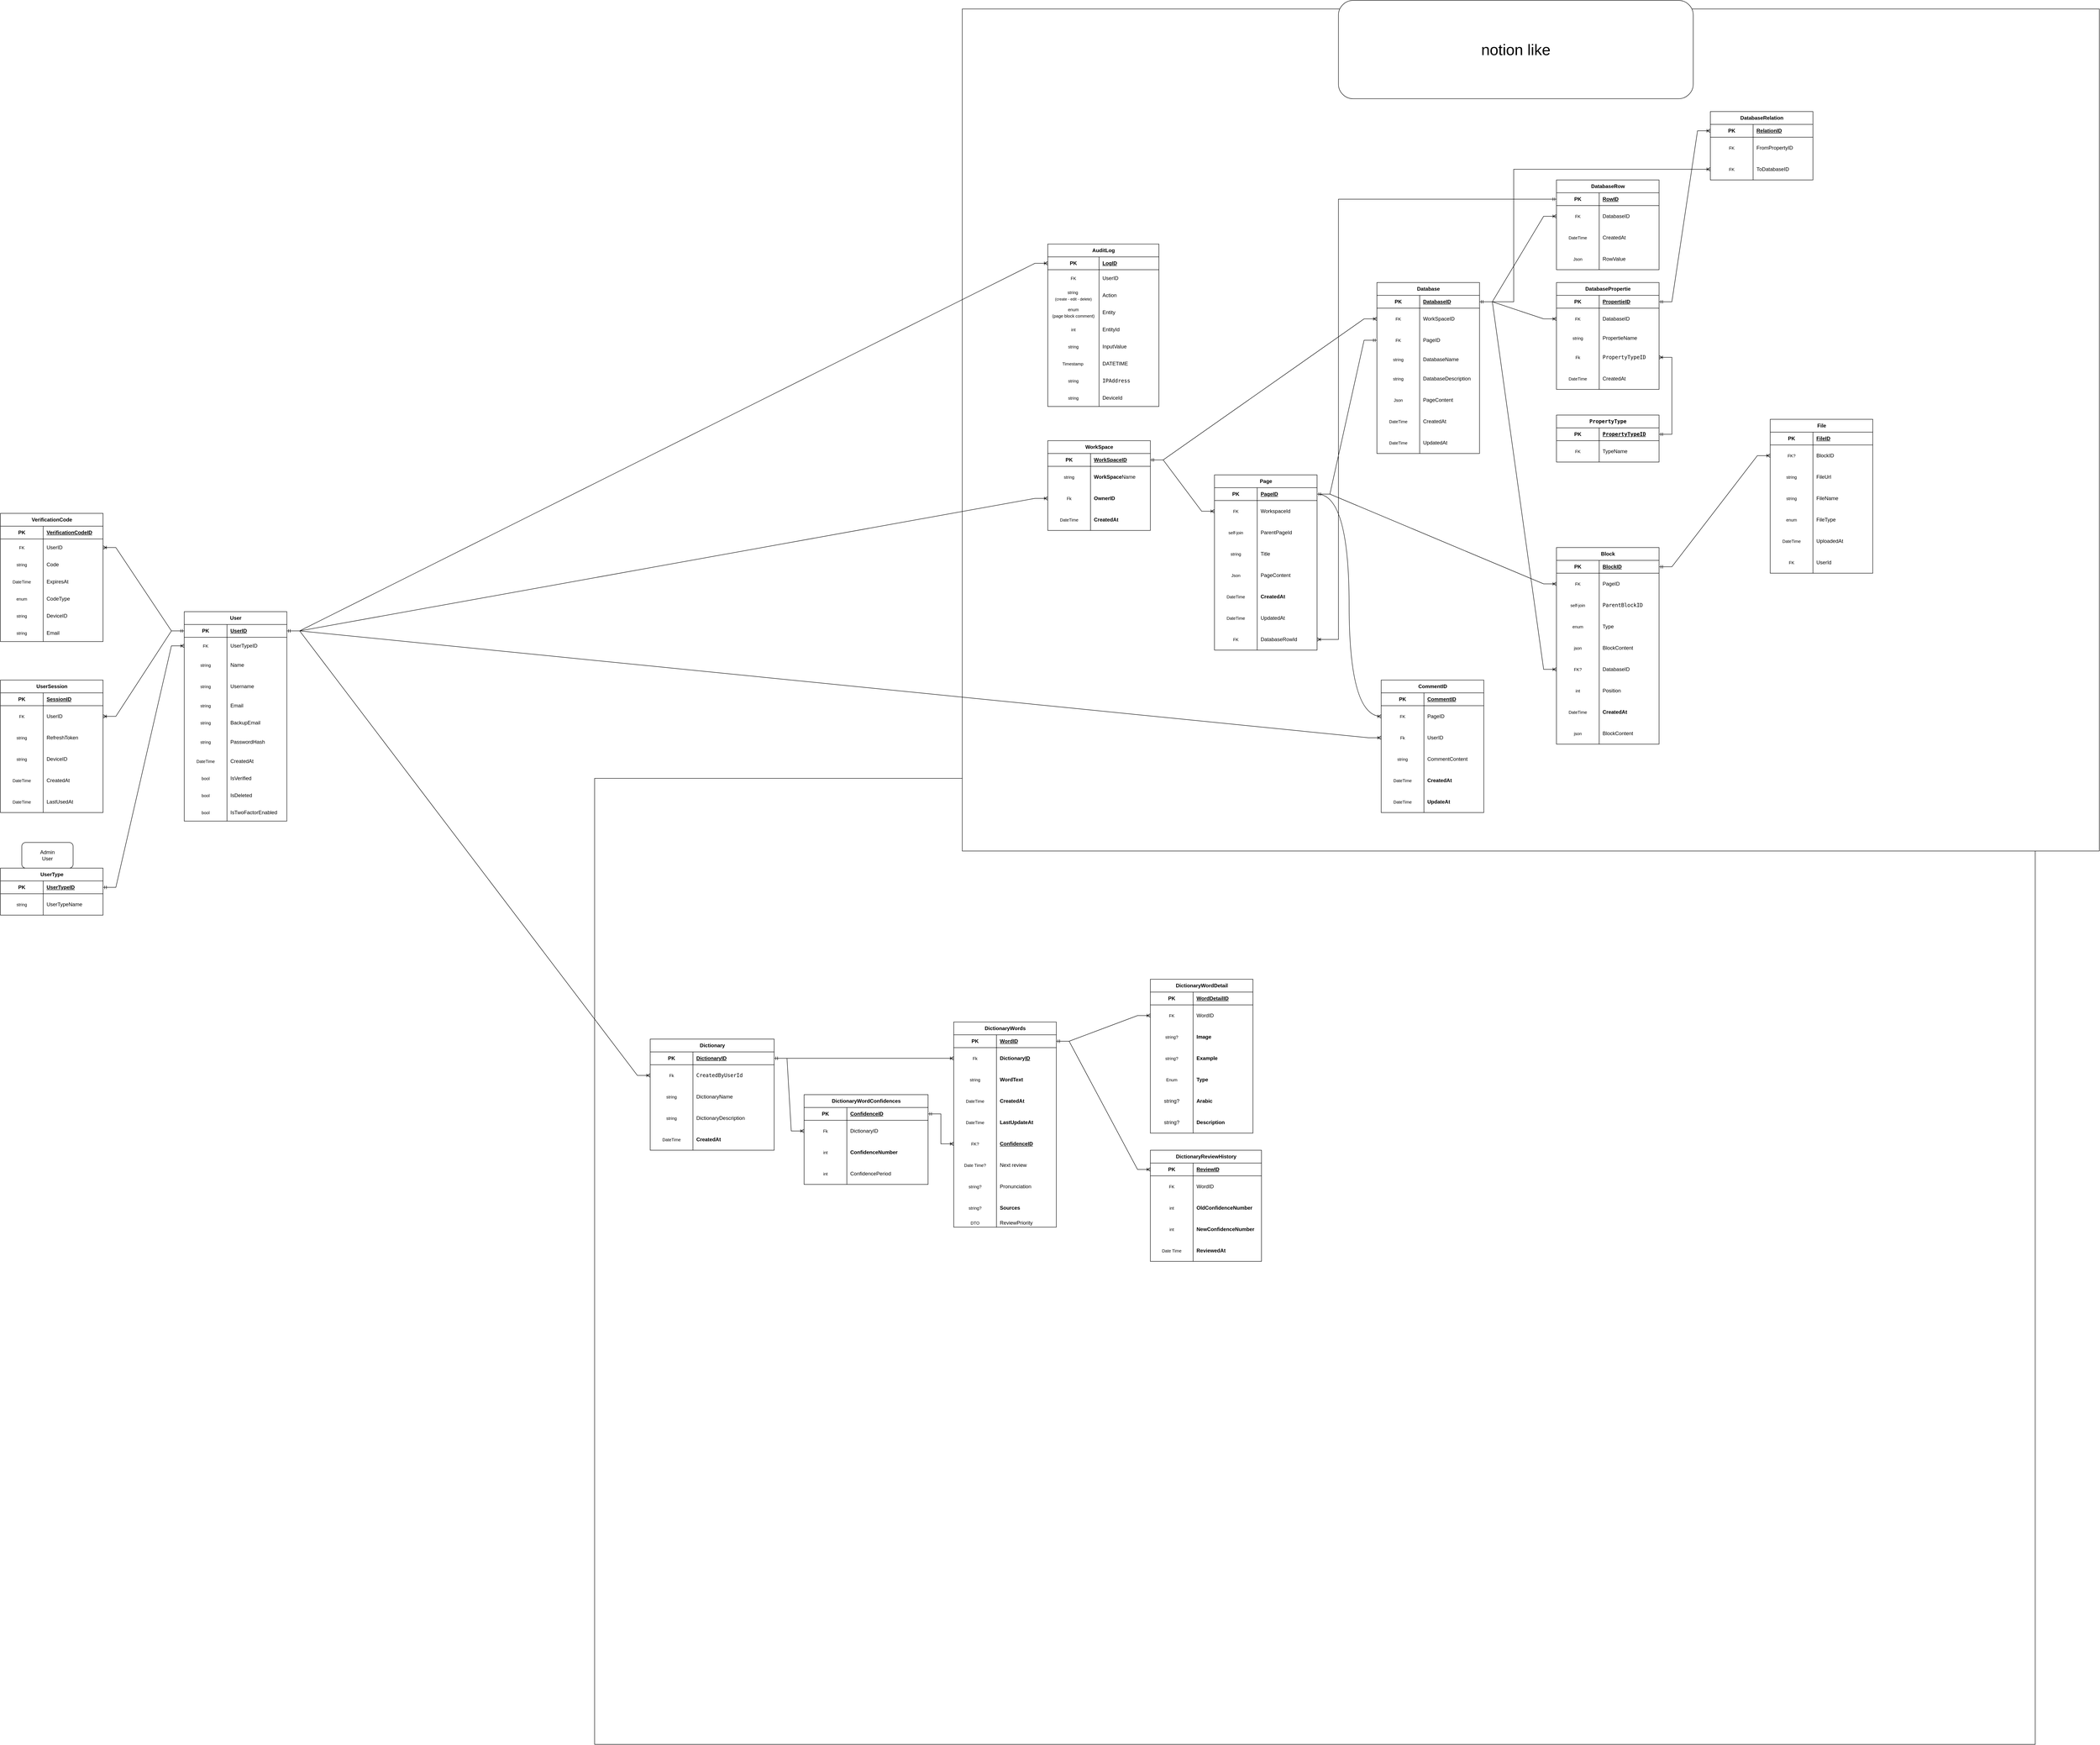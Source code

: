 <mxfile version="28.1.2">
  <diagram name="Page-1" id="MujDwczh445hg2KCgeXX">
    <mxGraphModel dx="4137" dy="1867" grid="1" gridSize="10" guides="1" tooltips="1" connect="1" arrows="1" fold="1" page="1" pageScale="1" pageWidth="850" pageHeight="1100" math="0" shadow="0">
      <root>
        <mxCell id="0" />
        <mxCell id="1" parent="0" />
        <mxCell id="0DoJen_6DjRGGHolVEAU-1" value="" style="rounded=0;whiteSpace=wrap;html=1;" vertex="1" parent="1">
          <mxGeometry x="-450" y="1070" width="3370" height="2260" as="geometry" />
        </mxCell>
        <mxCell id="toXtaMwObPuERWkngMz9-4" value="" style="rounded=0;whiteSpace=wrap;html=1;" parent="1" vertex="1">
          <mxGeometry x="410" y="-730" width="2660" height="1970" as="geometry" />
        </mxCell>
        <mxCell id="fRHHR0vapYpEYNDVAAry-27" value="VerificationCode" style="shape=table;startSize=30;container=1;collapsible=1;childLayout=tableLayout;fixedRows=1;rowLines=0;fontStyle=1;align=center;resizeLast=1;html=1;" parent="1" vertex="1">
          <mxGeometry x="-1840" y="450" width="240" height="300" as="geometry" />
        </mxCell>
        <mxCell id="fRHHR0vapYpEYNDVAAry-28" value="" style="shape=tableRow;horizontal=0;startSize=0;swimlaneHead=0;swimlaneBody=0;fillColor=none;collapsible=0;dropTarget=0;points=[[0,0.5],[1,0.5]];portConstraint=eastwest;top=0;left=0;right=0;bottom=1;" parent="fRHHR0vapYpEYNDVAAry-27" vertex="1">
          <mxGeometry y="30" width="240" height="30" as="geometry" />
        </mxCell>
        <mxCell id="fRHHR0vapYpEYNDVAAry-29" value="PK" style="shape=partialRectangle;connectable=0;fillColor=none;top=0;left=0;bottom=0;right=0;fontStyle=1;overflow=hidden;whiteSpace=wrap;html=1;" parent="fRHHR0vapYpEYNDVAAry-28" vertex="1">
          <mxGeometry width="100" height="30" as="geometry">
            <mxRectangle width="100" height="30" as="alternateBounds" />
          </mxGeometry>
        </mxCell>
        <mxCell id="fRHHR0vapYpEYNDVAAry-30" value="VerificationCodeID" style="shape=partialRectangle;connectable=0;fillColor=none;top=0;left=0;bottom=0;right=0;align=left;spacingLeft=6;fontStyle=5;overflow=hidden;whiteSpace=wrap;html=1;" parent="fRHHR0vapYpEYNDVAAry-28" vertex="1">
          <mxGeometry x="100" width="140" height="30" as="geometry">
            <mxRectangle width="140" height="30" as="alternateBounds" />
          </mxGeometry>
        </mxCell>
        <mxCell id="fRHHR0vapYpEYNDVAAry-37" value="" style="shape=tableRow;horizontal=0;startSize=0;swimlaneHead=0;swimlaneBody=0;fillColor=none;collapsible=0;dropTarget=0;points=[[0,0.5],[1,0.5]];portConstraint=eastwest;top=0;left=0;right=0;bottom=0;" parent="fRHHR0vapYpEYNDVAAry-27" vertex="1">
          <mxGeometry y="60" width="240" height="40" as="geometry" />
        </mxCell>
        <mxCell id="fRHHR0vapYpEYNDVAAry-38" value="&lt;font size=&quot;1&quot;&gt;FK&lt;/font&gt;" style="shape=partialRectangle;connectable=0;fillColor=none;top=0;left=0;bottom=0;right=0;editable=1;overflow=hidden;whiteSpace=wrap;html=1;" parent="fRHHR0vapYpEYNDVAAry-37" vertex="1">
          <mxGeometry width="100" height="40" as="geometry">
            <mxRectangle width="100" height="40" as="alternateBounds" />
          </mxGeometry>
        </mxCell>
        <mxCell id="fRHHR0vapYpEYNDVAAry-39" value="UserID" style="shape=partialRectangle;connectable=0;fillColor=none;top=0;left=0;bottom=0;right=0;align=left;spacingLeft=6;overflow=hidden;whiteSpace=wrap;html=1;" parent="fRHHR0vapYpEYNDVAAry-37" vertex="1">
          <mxGeometry x="100" width="140" height="40" as="geometry">
            <mxRectangle width="140" height="40" as="alternateBounds" />
          </mxGeometry>
        </mxCell>
        <mxCell id="fRHHR0vapYpEYNDVAAry-31" value="" style="shape=tableRow;horizontal=0;startSize=0;swimlaneHead=0;swimlaneBody=0;fillColor=none;collapsible=0;dropTarget=0;points=[[0,0.5],[1,0.5]];portConstraint=eastwest;top=0;left=0;right=0;bottom=0;" parent="fRHHR0vapYpEYNDVAAry-27" vertex="1">
          <mxGeometry y="100" width="240" height="40" as="geometry" />
        </mxCell>
        <mxCell id="fRHHR0vapYpEYNDVAAry-32" value="&lt;font size=&quot;1&quot;&gt;string&lt;/font&gt;" style="shape=partialRectangle;connectable=0;fillColor=none;top=0;left=0;bottom=0;right=0;editable=1;overflow=hidden;whiteSpace=wrap;html=1;" parent="fRHHR0vapYpEYNDVAAry-31" vertex="1">
          <mxGeometry width="100" height="40" as="geometry">
            <mxRectangle width="100" height="40" as="alternateBounds" />
          </mxGeometry>
        </mxCell>
        <mxCell id="fRHHR0vapYpEYNDVAAry-33" value="Code" style="shape=partialRectangle;connectable=0;fillColor=none;top=0;left=0;bottom=0;right=0;align=left;spacingLeft=6;overflow=hidden;whiteSpace=wrap;html=1;" parent="fRHHR0vapYpEYNDVAAry-31" vertex="1">
          <mxGeometry x="100" width="140" height="40" as="geometry">
            <mxRectangle width="140" height="40" as="alternateBounds" />
          </mxGeometry>
        </mxCell>
        <mxCell id="fRHHR0vapYpEYNDVAAry-34" value="" style="shape=tableRow;horizontal=0;startSize=0;swimlaneHead=0;swimlaneBody=0;fillColor=none;collapsible=0;dropTarget=0;points=[[0,0.5],[1,0.5]];portConstraint=eastwest;top=0;left=0;right=0;bottom=0;" parent="fRHHR0vapYpEYNDVAAry-27" vertex="1">
          <mxGeometry y="140" width="240" height="40" as="geometry" />
        </mxCell>
        <mxCell id="fRHHR0vapYpEYNDVAAry-35" value="&lt;span style=&quot;font-size: x-small;&quot;&gt;DateTime&lt;/span&gt;" style="shape=partialRectangle;connectable=0;fillColor=none;top=0;left=0;bottom=0;right=0;editable=1;overflow=hidden;whiteSpace=wrap;html=1;" parent="fRHHR0vapYpEYNDVAAry-34" vertex="1">
          <mxGeometry width="100" height="40" as="geometry">
            <mxRectangle width="100" height="40" as="alternateBounds" />
          </mxGeometry>
        </mxCell>
        <mxCell id="fRHHR0vapYpEYNDVAAry-36" value="ExpiresAt" style="shape=partialRectangle;connectable=0;fillColor=none;top=0;left=0;bottom=0;right=0;align=left;spacingLeft=6;overflow=hidden;whiteSpace=wrap;html=1;" parent="fRHHR0vapYpEYNDVAAry-34" vertex="1">
          <mxGeometry x="100" width="140" height="40" as="geometry">
            <mxRectangle width="140" height="40" as="alternateBounds" />
          </mxGeometry>
        </mxCell>
        <mxCell id="fRHHR0vapYpEYNDVAAry-50" value="" style="shape=tableRow;horizontal=0;startSize=0;swimlaneHead=0;swimlaneBody=0;fillColor=none;collapsible=0;dropTarget=0;points=[[0,0.5],[1,0.5]];portConstraint=eastwest;top=0;left=0;right=0;bottom=0;" parent="fRHHR0vapYpEYNDVAAry-27" vertex="1">
          <mxGeometry y="180" width="240" height="40" as="geometry" />
        </mxCell>
        <mxCell id="fRHHR0vapYpEYNDVAAry-51" value="&lt;span style=&quot;font-size: x-small;&quot;&gt;enum&lt;/span&gt;" style="shape=partialRectangle;connectable=0;fillColor=none;top=0;left=0;bottom=0;right=0;editable=1;overflow=hidden;whiteSpace=wrap;html=1;" parent="fRHHR0vapYpEYNDVAAry-50" vertex="1">
          <mxGeometry width="100" height="40" as="geometry">
            <mxRectangle width="100" height="40" as="alternateBounds" />
          </mxGeometry>
        </mxCell>
        <mxCell id="fRHHR0vapYpEYNDVAAry-52" value="CodeType" style="shape=partialRectangle;connectable=0;fillColor=none;top=0;left=0;bottom=0;right=0;align=left;spacingLeft=6;overflow=hidden;whiteSpace=wrap;html=1;" parent="fRHHR0vapYpEYNDVAAry-50" vertex="1">
          <mxGeometry x="100" width="140" height="40" as="geometry">
            <mxRectangle width="140" height="40" as="alternateBounds" />
          </mxGeometry>
        </mxCell>
        <mxCell id="RyhHsIpaGCArRc2bKFZF-4" value="" style="shape=tableRow;horizontal=0;startSize=0;swimlaneHead=0;swimlaneBody=0;fillColor=none;collapsible=0;dropTarget=0;points=[[0,0.5],[1,0.5]];portConstraint=eastwest;top=0;left=0;right=0;bottom=0;" parent="fRHHR0vapYpEYNDVAAry-27" vertex="1">
          <mxGeometry y="220" width="240" height="40" as="geometry" />
        </mxCell>
        <mxCell id="RyhHsIpaGCArRc2bKFZF-5" value="&lt;span style=&quot;font-size: x-small;&quot;&gt;string&lt;/span&gt;" style="shape=partialRectangle;connectable=0;fillColor=none;top=0;left=0;bottom=0;right=0;editable=1;overflow=hidden;whiteSpace=wrap;html=1;" parent="RyhHsIpaGCArRc2bKFZF-4" vertex="1">
          <mxGeometry width="100" height="40" as="geometry">
            <mxRectangle width="100" height="40" as="alternateBounds" />
          </mxGeometry>
        </mxCell>
        <mxCell id="RyhHsIpaGCArRc2bKFZF-6" value="DeviceID" style="shape=partialRectangle;connectable=0;fillColor=none;top=0;left=0;bottom=0;right=0;align=left;spacingLeft=6;overflow=hidden;whiteSpace=wrap;html=1;" parent="RyhHsIpaGCArRc2bKFZF-4" vertex="1">
          <mxGeometry x="100" width="140" height="40" as="geometry">
            <mxRectangle width="140" height="40" as="alternateBounds" />
          </mxGeometry>
        </mxCell>
        <mxCell id="MCqQ33VIVxfJXDbVIfCX-1" value="" style="shape=tableRow;horizontal=0;startSize=0;swimlaneHead=0;swimlaneBody=0;fillColor=none;collapsible=0;dropTarget=0;points=[[0,0.5],[1,0.5]];portConstraint=eastwest;top=0;left=0;right=0;bottom=0;" parent="fRHHR0vapYpEYNDVAAry-27" vertex="1">
          <mxGeometry y="260" width="240" height="40" as="geometry" />
        </mxCell>
        <mxCell id="MCqQ33VIVxfJXDbVIfCX-2" value="&lt;font size=&quot;1&quot;&gt;string&lt;/font&gt;" style="shape=partialRectangle;connectable=0;fillColor=none;top=0;left=0;bottom=0;right=0;editable=1;overflow=hidden;whiteSpace=wrap;html=1;" parent="MCqQ33VIVxfJXDbVIfCX-1" vertex="1">
          <mxGeometry width="100" height="40" as="geometry">
            <mxRectangle width="100" height="40" as="alternateBounds" />
          </mxGeometry>
        </mxCell>
        <mxCell id="MCqQ33VIVxfJXDbVIfCX-3" value="Email" style="shape=partialRectangle;connectable=0;fillColor=none;top=0;left=0;bottom=0;right=0;align=left;spacingLeft=6;overflow=hidden;whiteSpace=wrap;html=1;" parent="MCqQ33VIVxfJXDbVIfCX-1" vertex="1">
          <mxGeometry x="100" width="140" height="40" as="geometry">
            <mxRectangle width="140" height="40" as="alternateBounds" />
          </mxGeometry>
        </mxCell>
        <mxCell id="fRHHR0vapYpEYNDVAAry-49" value="" style="edgeStyle=entityRelationEdgeStyle;fontSize=12;html=1;endArrow=ERoneToMany;startArrow=ERmandOne;rounded=0;" parent="1" source="fRHHR0vapYpEYNDVAAry-3" target="fRHHR0vapYpEYNDVAAry-37" edge="1">
          <mxGeometry width="100" height="100" relative="1" as="geometry">
            <mxPoint x="-970" y="770" as="sourcePoint" />
            <mxPoint x="-870" y="670" as="targetPoint" />
          </mxGeometry>
        </mxCell>
        <mxCell id="fRHHR0vapYpEYNDVAAry-56" value="UserType" style="shape=table;startSize=30;container=1;collapsible=1;childLayout=tableLayout;fixedRows=1;rowLines=0;fontStyle=1;align=center;resizeLast=1;html=1;" parent="1" vertex="1">
          <mxGeometry x="-1840" y="1280" width="240" height="110" as="geometry" />
        </mxCell>
        <mxCell id="fRHHR0vapYpEYNDVAAry-57" value="" style="shape=tableRow;horizontal=0;startSize=0;swimlaneHead=0;swimlaneBody=0;fillColor=none;collapsible=0;dropTarget=0;points=[[0,0.5],[1,0.5]];portConstraint=eastwest;top=0;left=0;right=0;bottom=1;" parent="fRHHR0vapYpEYNDVAAry-56" vertex="1">
          <mxGeometry y="30" width="240" height="30" as="geometry" />
        </mxCell>
        <mxCell id="fRHHR0vapYpEYNDVAAry-58" value="PK" style="shape=partialRectangle;connectable=0;fillColor=none;top=0;left=0;bottom=0;right=0;fontStyle=1;overflow=hidden;whiteSpace=wrap;html=1;" parent="fRHHR0vapYpEYNDVAAry-57" vertex="1">
          <mxGeometry width="100" height="30" as="geometry">
            <mxRectangle width="100" height="30" as="alternateBounds" />
          </mxGeometry>
        </mxCell>
        <mxCell id="fRHHR0vapYpEYNDVAAry-59" value="UserTypeID" style="shape=partialRectangle;connectable=0;fillColor=none;top=0;left=0;bottom=0;right=0;align=left;spacingLeft=6;fontStyle=5;overflow=hidden;whiteSpace=wrap;html=1;" parent="fRHHR0vapYpEYNDVAAry-57" vertex="1">
          <mxGeometry x="100" width="140" height="30" as="geometry">
            <mxRectangle width="140" height="30" as="alternateBounds" />
          </mxGeometry>
        </mxCell>
        <mxCell id="fRHHR0vapYpEYNDVAAry-60" value="" style="shape=tableRow;horizontal=0;startSize=0;swimlaneHead=0;swimlaneBody=0;fillColor=none;collapsible=0;dropTarget=0;points=[[0,0.5],[1,0.5]];portConstraint=eastwest;top=0;left=0;right=0;bottom=0;" parent="fRHHR0vapYpEYNDVAAry-56" vertex="1">
          <mxGeometry y="60" width="240" height="50" as="geometry" />
        </mxCell>
        <mxCell id="fRHHR0vapYpEYNDVAAry-61" value="&lt;font size=&quot;1&quot;&gt;string&lt;/font&gt;" style="shape=partialRectangle;connectable=0;fillColor=none;top=0;left=0;bottom=0;right=0;editable=1;overflow=hidden;whiteSpace=wrap;html=1;" parent="fRHHR0vapYpEYNDVAAry-60" vertex="1">
          <mxGeometry width="100" height="50" as="geometry">
            <mxRectangle width="100" height="50" as="alternateBounds" />
          </mxGeometry>
        </mxCell>
        <mxCell id="fRHHR0vapYpEYNDVAAry-62" value="UserTypeName" style="shape=partialRectangle;connectable=0;fillColor=none;top=0;left=0;bottom=0;right=0;align=left;spacingLeft=6;overflow=hidden;whiteSpace=wrap;html=1;" parent="fRHHR0vapYpEYNDVAAry-60" vertex="1">
          <mxGeometry x="100" width="140" height="50" as="geometry">
            <mxRectangle width="140" height="50" as="alternateBounds" />
          </mxGeometry>
        </mxCell>
        <mxCell id="fRHHR0vapYpEYNDVAAry-75" value="" style="edgeStyle=entityRelationEdgeStyle;fontSize=12;html=1;endArrow=ERoneToMany;startArrow=ERmandOne;rounded=0;" parent="1" source="fRHHR0vapYpEYNDVAAry-57" target="fRHHR0vapYpEYNDVAAry-15" edge="1">
          <mxGeometry width="100" height="100" relative="1" as="geometry">
            <mxPoint x="-1130" y="760" as="sourcePoint" />
            <mxPoint x="-1500" y="710" as="targetPoint" />
          </mxGeometry>
        </mxCell>
        <mxCell id="fRHHR0vapYpEYNDVAAry-97" value="UserSession" style="shape=table;startSize=30;container=1;collapsible=1;childLayout=tableLayout;fixedRows=1;rowLines=0;fontStyle=1;align=center;resizeLast=1;html=1;" parent="1" vertex="1">
          <mxGeometry x="-1840" y="840" width="240" height="310" as="geometry" />
        </mxCell>
        <mxCell id="fRHHR0vapYpEYNDVAAry-98" value="" style="shape=tableRow;horizontal=0;startSize=0;swimlaneHead=0;swimlaneBody=0;fillColor=none;collapsible=0;dropTarget=0;points=[[0,0.5],[1,0.5]];portConstraint=eastwest;top=0;left=0;right=0;bottom=1;" parent="fRHHR0vapYpEYNDVAAry-97" vertex="1">
          <mxGeometry y="30" width="240" height="30" as="geometry" />
        </mxCell>
        <mxCell id="fRHHR0vapYpEYNDVAAry-99" value="PK" style="shape=partialRectangle;connectable=0;fillColor=none;top=0;left=0;bottom=0;right=0;fontStyle=1;overflow=hidden;whiteSpace=wrap;html=1;" parent="fRHHR0vapYpEYNDVAAry-98" vertex="1">
          <mxGeometry width="100" height="30" as="geometry">
            <mxRectangle width="100" height="30" as="alternateBounds" />
          </mxGeometry>
        </mxCell>
        <mxCell id="fRHHR0vapYpEYNDVAAry-100" value="SessionID" style="shape=partialRectangle;connectable=0;fillColor=none;top=0;left=0;bottom=0;right=0;align=left;spacingLeft=6;fontStyle=5;overflow=hidden;whiteSpace=wrap;html=1;" parent="fRHHR0vapYpEYNDVAAry-98" vertex="1">
          <mxGeometry x="100" width="140" height="30" as="geometry">
            <mxRectangle width="140" height="30" as="alternateBounds" />
          </mxGeometry>
        </mxCell>
        <mxCell id="fRHHR0vapYpEYNDVAAry-101" value="" style="shape=tableRow;horizontal=0;startSize=0;swimlaneHead=0;swimlaneBody=0;fillColor=none;collapsible=0;dropTarget=0;points=[[0,0.5],[1,0.5]];portConstraint=eastwest;top=0;left=0;right=0;bottom=0;" parent="fRHHR0vapYpEYNDVAAry-97" vertex="1">
          <mxGeometry y="60" width="240" height="50" as="geometry" />
        </mxCell>
        <mxCell id="fRHHR0vapYpEYNDVAAry-102" value="&lt;font size=&quot;1&quot;&gt;FK&lt;/font&gt;" style="shape=partialRectangle;connectable=0;fillColor=none;top=0;left=0;bottom=0;right=0;editable=1;overflow=hidden;whiteSpace=wrap;html=1;" parent="fRHHR0vapYpEYNDVAAry-101" vertex="1">
          <mxGeometry width="100" height="50" as="geometry">
            <mxRectangle width="100" height="50" as="alternateBounds" />
          </mxGeometry>
        </mxCell>
        <mxCell id="fRHHR0vapYpEYNDVAAry-103" value="UserID" style="shape=partialRectangle;connectable=0;fillColor=none;top=0;left=0;bottom=0;right=0;align=left;spacingLeft=6;overflow=hidden;whiteSpace=wrap;html=1;" parent="fRHHR0vapYpEYNDVAAry-101" vertex="1">
          <mxGeometry x="100" width="140" height="50" as="geometry">
            <mxRectangle width="140" height="50" as="alternateBounds" />
          </mxGeometry>
        </mxCell>
        <mxCell id="fRHHR0vapYpEYNDVAAry-116" value="" style="shape=tableRow;horizontal=0;startSize=0;swimlaneHead=0;swimlaneBody=0;fillColor=none;collapsible=0;dropTarget=0;points=[[0,0.5],[1,0.5]];portConstraint=eastwest;top=0;left=0;right=0;bottom=0;" parent="fRHHR0vapYpEYNDVAAry-97" vertex="1">
          <mxGeometry y="110" width="240" height="50" as="geometry" />
        </mxCell>
        <mxCell id="fRHHR0vapYpEYNDVAAry-117" value="&lt;font size=&quot;1&quot;&gt;string&lt;/font&gt;" style="shape=partialRectangle;connectable=0;fillColor=none;top=0;left=0;bottom=0;right=0;editable=1;overflow=hidden;whiteSpace=wrap;html=1;" parent="fRHHR0vapYpEYNDVAAry-116" vertex="1">
          <mxGeometry width="100" height="50" as="geometry">
            <mxRectangle width="100" height="50" as="alternateBounds" />
          </mxGeometry>
        </mxCell>
        <mxCell id="fRHHR0vapYpEYNDVAAry-118" value="RefreshToken" style="shape=partialRectangle;connectable=0;fillColor=none;top=0;left=0;bottom=0;right=0;align=left;spacingLeft=6;overflow=hidden;whiteSpace=wrap;html=1;" parent="fRHHR0vapYpEYNDVAAry-116" vertex="1">
          <mxGeometry x="100" width="140" height="50" as="geometry">
            <mxRectangle width="140" height="50" as="alternateBounds" />
          </mxGeometry>
        </mxCell>
        <mxCell id="fRHHR0vapYpEYNDVAAry-107" value="" style="shape=tableRow;horizontal=0;startSize=0;swimlaneHead=0;swimlaneBody=0;fillColor=none;collapsible=0;dropTarget=0;points=[[0,0.5],[1,0.5]];portConstraint=eastwest;top=0;left=0;right=0;bottom=0;" parent="fRHHR0vapYpEYNDVAAry-97" vertex="1">
          <mxGeometry y="160" width="240" height="50" as="geometry" />
        </mxCell>
        <mxCell id="fRHHR0vapYpEYNDVAAry-108" value="&lt;font size=&quot;1&quot;&gt;string&lt;/font&gt;" style="shape=partialRectangle;connectable=0;fillColor=none;top=0;left=0;bottom=0;right=0;editable=1;overflow=hidden;whiteSpace=wrap;html=1;" parent="fRHHR0vapYpEYNDVAAry-107" vertex="1">
          <mxGeometry width="100" height="50" as="geometry">
            <mxRectangle width="100" height="50" as="alternateBounds" />
          </mxGeometry>
        </mxCell>
        <mxCell id="fRHHR0vapYpEYNDVAAry-109" value="DeviceID" style="shape=partialRectangle;connectable=0;fillColor=none;top=0;left=0;bottom=0;right=0;align=left;spacingLeft=6;overflow=hidden;whiteSpace=wrap;html=1;" parent="fRHHR0vapYpEYNDVAAry-107" vertex="1">
          <mxGeometry x="100" width="140" height="50" as="geometry">
            <mxRectangle width="140" height="50" as="alternateBounds" />
          </mxGeometry>
        </mxCell>
        <mxCell id="fRHHR0vapYpEYNDVAAry-110" value="" style="shape=tableRow;horizontal=0;startSize=0;swimlaneHead=0;swimlaneBody=0;fillColor=none;collapsible=0;dropTarget=0;points=[[0,0.5],[1,0.5]];portConstraint=eastwest;top=0;left=0;right=0;bottom=0;" parent="fRHHR0vapYpEYNDVAAry-97" vertex="1">
          <mxGeometry y="210" width="240" height="50" as="geometry" />
        </mxCell>
        <mxCell id="fRHHR0vapYpEYNDVAAry-111" value="&lt;font size=&quot;1&quot;&gt;DateTime&lt;/font&gt;" style="shape=partialRectangle;connectable=0;fillColor=none;top=0;left=0;bottom=0;right=0;editable=1;overflow=hidden;whiteSpace=wrap;html=1;" parent="fRHHR0vapYpEYNDVAAry-110" vertex="1">
          <mxGeometry width="100" height="50" as="geometry">
            <mxRectangle width="100" height="50" as="alternateBounds" />
          </mxGeometry>
        </mxCell>
        <mxCell id="fRHHR0vapYpEYNDVAAry-112" value="CreatedAt" style="shape=partialRectangle;connectable=0;fillColor=none;top=0;left=0;bottom=0;right=0;align=left;spacingLeft=6;overflow=hidden;whiteSpace=wrap;html=1;" parent="fRHHR0vapYpEYNDVAAry-110" vertex="1">
          <mxGeometry x="100" width="140" height="50" as="geometry">
            <mxRectangle width="140" height="50" as="alternateBounds" />
          </mxGeometry>
        </mxCell>
        <mxCell id="fRHHR0vapYpEYNDVAAry-113" value="" style="shape=tableRow;horizontal=0;startSize=0;swimlaneHead=0;swimlaneBody=0;fillColor=none;collapsible=0;dropTarget=0;points=[[0,0.5],[1,0.5]];portConstraint=eastwest;top=0;left=0;right=0;bottom=0;" parent="fRHHR0vapYpEYNDVAAry-97" vertex="1">
          <mxGeometry y="260" width="240" height="50" as="geometry" />
        </mxCell>
        <mxCell id="fRHHR0vapYpEYNDVAAry-114" value="&lt;font size=&quot;1&quot;&gt;DateTime&lt;/font&gt;" style="shape=partialRectangle;connectable=0;fillColor=none;top=0;left=0;bottom=0;right=0;editable=1;overflow=hidden;whiteSpace=wrap;html=1;" parent="fRHHR0vapYpEYNDVAAry-113" vertex="1">
          <mxGeometry width="100" height="50" as="geometry">
            <mxRectangle width="100" height="50" as="alternateBounds" />
          </mxGeometry>
        </mxCell>
        <mxCell id="fRHHR0vapYpEYNDVAAry-115" value="LastUsedAt" style="shape=partialRectangle;connectable=0;fillColor=none;top=0;left=0;bottom=0;right=0;align=left;spacingLeft=6;overflow=hidden;whiteSpace=wrap;html=1;" parent="fRHHR0vapYpEYNDVAAry-113" vertex="1">
          <mxGeometry x="100" width="140" height="50" as="geometry">
            <mxRectangle width="140" height="50" as="alternateBounds" />
          </mxGeometry>
        </mxCell>
        <mxCell id="fRHHR0vapYpEYNDVAAry-119" value="" style="edgeStyle=entityRelationEdgeStyle;fontSize=12;html=1;endArrow=ERoneToMany;startArrow=ERmandOne;rounded=0;" parent="1" source="fRHHR0vapYpEYNDVAAry-3" target="fRHHR0vapYpEYNDVAAry-101" edge="1">
          <mxGeometry width="100" height="100" relative="1" as="geometry">
            <mxPoint x="-1050" y="1280" as="sourcePoint" />
            <mxPoint x="-940" y="1190" as="targetPoint" />
            <Array as="points">
              <mxPoint x="-1060" y="1250" />
            </Array>
          </mxGeometry>
        </mxCell>
        <mxCell id="fRHHR0vapYpEYNDVAAry-2" value="User" style="shape=table;startSize=30;container=1;collapsible=1;childLayout=tableLayout;fixedRows=1;rowLines=0;fontStyle=1;align=center;resizeLast=1;html=1;" parent="1" vertex="1">
          <mxGeometry x="-1410" y="680" width="240" height="490" as="geometry" />
        </mxCell>
        <mxCell id="fRHHR0vapYpEYNDVAAry-3" value="" style="shape=tableRow;horizontal=0;startSize=0;swimlaneHead=0;swimlaneBody=0;fillColor=none;collapsible=0;dropTarget=0;points=[[0,0.5],[1,0.5]];portConstraint=eastwest;top=0;left=0;right=0;bottom=1;" parent="fRHHR0vapYpEYNDVAAry-2" vertex="1">
          <mxGeometry y="30" width="240" height="30" as="geometry" />
        </mxCell>
        <mxCell id="fRHHR0vapYpEYNDVAAry-4" value="PK" style="shape=partialRectangle;connectable=0;fillColor=none;top=0;left=0;bottom=0;right=0;fontStyle=1;overflow=hidden;whiteSpace=wrap;html=1;" parent="fRHHR0vapYpEYNDVAAry-3" vertex="1">
          <mxGeometry width="100" height="30" as="geometry">
            <mxRectangle width="100" height="30" as="alternateBounds" />
          </mxGeometry>
        </mxCell>
        <mxCell id="fRHHR0vapYpEYNDVAAry-5" value="UserID" style="shape=partialRectangle;connectable=0;fillColor=none;top=0;left=0;bottom=0;right=0;align=left;spacingLeft=6;fontStyle=5;overflow=hidden;whiteSpace=wrap;html=1;" parent="fRHHR0vapYpEYNDVAAry-3" vertex="1">
          <mxGeometry x="100" width="140" height="30" as="geometry">
            <mxRectangle width="140" height="30" as="alternateBounds" />
          </mxGeometry>
        </mxCell>
        <mxCell id="fRHHR0vapYpEYNDVAAry-15" value="" style="shape=tableRow;horizontal=0;startSize=0;swimlaneHead=0;swimlaneBody=0;fillColor=none;collapsible=0;dropTarget=0;points=[[0,0.5],[1,0.5]];portConstraint=eastwest;top=0;left=0;right=0;bottom=0;" parent="fRHHR0vapYpEYNDVAAry-2" vertex="1">
          <mxGeometry y="60" width="240" height="40" as="geometry" />
        </mxCell>
        <mxCell id="fRHHR0vapYpEYNDVAAry-16" value="&lt;font size=&quot;1&quot;&gt;FK&lt;/font&gt;" style="shape=partialRectangle;connectable=0;fillColor=none;top=0;left=0;bottom=0;right=0;editable=1;overflow=hidden;whiteSpace=wrap;html=1;" parent="fRHHR0vapYpEYNDVAAry-15" vertex="1">
          <mxGeometry width="100" height="40" as="geometry">
            <mxRectangle width="100" height="40" as="alternateBounds" />
          </mxGeometry>
        </mxCell>
        <mxCell id="fRHHR0vapYpEYNDVAAry-17" value="UserTypeID" style="shape=partialRectangle;connectable=0;fillColor=none;top=0;left=0;bottom=0;right=0;align=left;spacingLeft=6;overflow=hidden;whiteSpace=wrap;html=1;" parent="fRHHR0vapYpEYNDVAAry-15" vertex="1">
          <mxGeometry x="100" width="140" height="40" as="geometry">
            <mxRectangle width="140" height="40" as="alternateBounds" />
          </mxGeometry>
        </mxCell>
        <mxCell id="IG9HC4F1z0wLH-vnjhv_-2" value="" style="shape=tableRow;horizontal=0;startSize=0;swimlaneHead=0;swimlaneBody=0;fillColor=none;collapsible=0;dropTarget=0;points=[[0,0.5],[1,0.5]];portConstraint=eastwest;top=0;left=0;right=0;bottom=0;" parent="fRHHR0vapYpEYNDVAAry-2" vertex="1">
          <mxGeometry y="100" width="240" height="50" as="geometry" />
        </mxCell>
        <mxCell id="IG9HC4F1z0wLH-vnjhv_-3" value="&lt;font size=&quot;1&quot;&gt;string&lt;/font&gt;" style="shape=partialRectangle;connectable=0;fillColor=none;top=0;left=0;bottom=0;right=0;editable=1;overflow=hidden;whiteSpace=wrap;html=1;" parent="IG9HC4F1z0wLH-vnjhv_-2" vertex="1">
          <mxGeometry width="100" height="50" as="geometry">
            <mxRectangle width="100" height="50" as="alternateBounds" />
          </mxGeometry>
        </mxCell>
        <mxCell id="IG9HC4F1z0wLH-vnjhv_-4" value="Name" style="shape=partialRectangle;connectable=0;fillColor=none;top=0;left=0;bottom=0;right=0;align=left;spacingLeft=6;overflow=hidden;whiteSpace=wrap;html=1;" parent="IG9HC4F1z0wLH-vnjhv_-2" vertex="1">
          <mxGeometry x="100" width="140" height="50" as="geometry">
            <mxRectangle width="140" height="50" as="alternateBounds" />
          </mxGeometry>
        </mxCell>
        <mxCell id="fRHHR0vapYpEYNDVAAry-6" value="" style="shape=tableRow;horizontal=0;startSize=0;swimlaneHead=0;swimlaneBody=0;fillColor=none;collapsible=0;dropTarget=0;points=[[0,0.5],[1,0.5]];portConstraint=eastwest;top=0;left=0;right=0;bottom=0;" parent="fRHHR0vapYpEYNDVAAry-2" vertex="1">
          <mxGeometry y="150" width="240" height="50" as="geometry" />
        </mxCell>
        <mxCell id="fRHHR0vapYpEYNDVAAry-7" value="&lt;font size=&quot;1&quot;&gt;string&lt;/font&gt;" style="shape=partialRectangle;connectable=0;fillColor=none;top=0;left=0;bottom=0;right=0;editable=1;overflow=hidden;whiteSpace=wrap;html=1;" parent="fRHHR0vapYpEYNDVAAry-6" vertex="1">
          <mxGeometry width="100" height="50" as="geometry">
            <mxRectangle width="100" height="50" as="alternateBounds" />
          </mxGeometry>
        </mxCell>
        <mxCell id="fRHHR0vapYpEYNDVAAry-8" value="Username" style="shape=partialRectangle;connectable=0;fillColor=none;top=0;left=0;bottom=0;right=0;align=left;spacingLeft=6;overflow=hidden;whiteSpace=wrap;html=1;" parent="fRHHR0vapYpEYNDVAAry-6" vertex="1">
          <mxGeometry x="100" width="140" height="50" as="geometry">
            <mxRectangle width="140" height="50" as="alternateBounds" />
          </mxGeometry>
        </mxCell>
        <mxCell id="IG9HC4F1z0wLH-vnjhv_-20" value="" style="shape=tableRow;horizontal=0;startSize=0;swimlaneHead=0;swimlaneBody=0;fillColor=none;collapsible=0;dropTarget=0;points=[[0,0.5],[1,0.5]];portConstraint=eastwest;top=0;left=0;right=0;bottom=0;" parent="fRHHR0vapYpEYNDVAAry-2" vertex="1">
          <mxGeometry y="200" width="240" height="40" as="geometry" />
        </mxCell>
        <mxCell id="IG9HC4F1z0wLH-vnjhv_-21" value="&lt;span style=&quot;font-size: x-small;&quot;&gt;string&lt;/span&gt;" style="shape=partialRectangle;connectable=0;fillColor=none;top=0;left=0;bottom=0;right=0;editable=1;overflow=hidden;whiteSpace=wrap;html=1;" parent="IG9HC4F1z0wLH-vnjhv_-20" vertex="1">
          <mxGeometry width="100" height="40" as="geometry">
            <mxRectangle width="100" height="40" as="alternateBounds" />
          </mxGeometry>
        </mxCell>
        <mxCell id="IG9HC4F1z0wLH-vnjhv_-22" value="Email" style="shape=partialRectangle;connectable=0;fillColor=none;top=0;left=0;bottom=0;right=0;align=left;spacingLeft=6;overflow=hidden;whiteSpace=wrap;html=1;" parent="IG9HC4F1z0wLH-vnjhv_-20" vertex="1">
          <mxGeometry x="100" width="140" height="40" as="geometry">
            <mxRectangle width="140" height="40" as="alternateBounds" />
          </mxGeometry>
        </mxCell>
        <mxCell id="fRHHR0vapYpEYNDVAAry-9" value="" style="shape=tableRow;horizontal=0;startSize=0;swimlaneHead=0;swimlaneBody=0;fillColor=none;collapsible=0;dropTarget=0;points=[[0,0.5],[1,0.5]];portConstraint=eastwest;top=0;left=0;right=0;bottom=0;" parent="fRHHR0vapYpEYNDVAAry-2" vertex="1">
          <mxGeometry y="240" width="240" height="40" as="geometry" />
        </mxCell>
        <mxCell id="fRHHR0vapYpEYNDVAAry-10" value="&lt;span style=&quot;font-size: x-small;&quot;&gt;string&lt;/span&gt;" style="shape=partialRectangle;connectable=0;fillColor=none;top=0;left=0;bottom=0;right=0;editable=1;overflow=hidden;whiteSpace=wrap;html=1;" parent="fRHHR0vapYpEYNDVAAry-9" vertex="1">
          <mxGeometry width="100" height="40" as="geometry">
            <mxRectangle width="100" height="40" as="alternateBounds" />
          </mxGeometry>
        </mxCell>
        <mxCell id="fRHHR0vapYpEYNDVAAry-11" value="BackupEmail" style="shape=partialRectangle;connectable=0;fillColor=none;top=0;left=0;bottom=0;right=0;align=left;spacingLeft=6;overflow=hidden;whiteSpace=wrap;html=1;" parent="fRHHR0vapYpEYNDVAAry-9" vertex="1">
          <mxGeometry x="100" width="140" height="40" as="geometry">
            <mxRectangle width="140" height="40" as="alternateBounds" />
          </mxGeometry>
        </mxCell>
        <mxCell id="fRHHR0vapYpEYNDVAAry-120" value="" style="shape=tableRow;horizontal=0;startSize=0;swimlaneHead=0;swimlaneBody=0;fillColor=none;collapsible=0;dropTarget=0;points=[[0,0.5],[1,0.5]];portConstraint=eastwest;top=0;left=0;right=0;bottom=0;" parent="fRHHR0vapYpEYNDVAAry-2" vertex="1">
          <mxGeometry y="280" width="240" height="50" as="geometry" />
        </mxCell>
        <mxCell id="fRHHR0vapYpEYNDVAAry-121" value="&lt;font size=&quot;1&quot;&gt;string&lt;/font&gt;" style="shape=partialRectangle;connectable=0;fillColor=none;top=0;left=0;bottom=0;right=0;editable=1;overflow=hidden;whiteSpace=wrap;html=1;" parent="fRHHR0vapYpEYNDVAAry-120" vertex="1">
          <mxGeometry width="100" height="50" as="geometry">
            <mxRectangle width="100" height="50" as="alternateBounds" />
          </mxGeometry>
        </mxCell>
        <mxCell id="fRHHR0vapYpEYNDVAAry-122" value="PasswordHash" style="shape=partialRectangle;connectable=0;fillColor=none;top=0;left=0;bottom=0;right=0;align=left;spacingLeft=6;overflow=hidden;whiteSpace=wrap;html=1;" parent="fRHHR0vapYpEYNDVAAry-120" vertex="1">
          <mxGeometry x="100" width="140" height="50" as="geometry">
            <mxRectangle width="140" height="50" as="alternateBounds" />
          </mxGeometry>
        </mxCell>
        <mxCell id="fRHHR0vapYpEYNDVAAry-123" value="" style="shape=tableRow;horizontal=0;startSize=0;swimlaneHead=0;swimlaneBody=0;fillColor=none;collapsible=0;dropTarget=0;points=[[0,0.5],[1,0.5]];portConstraint=eastwest;top=0;left=0;right=0;bottom=0;" parent="fRHHR0vapYpEYNDVAAry-2" vertex="1">
          <mxGeometry y="330" width="240" height="40" as="geometry" />
        </mxCell>
        <mxCell id="fRHHR0vapYpEYNDVAAry-124" value="&lt;font size=&quot;1&quot;&gt;DateTime&lt;/font&gt;" style="shape=partialRectangle;connectable=0;fillColor=none;top=0;left=0;bottom=0;right=0;editable=1;overflow=hidden;whiteSpace=wrap;html=1;" parent="fRHHR0vapYpEYNDVAAry-123" vertex="1">
          <mxGeometry width="100" height="40" as="geometry">
            <mxRectangle width="100" height="40" as="alternateBounds" />
          </mxGeometry>
        </mxCell>
        <mxCell id="fRHHR0vapYpEYNDVAAry-125" value="CreatedAt" style="shape=partialRectangle;connectable=0;fillColor=none;top=0;left=0;bottom=0;right=0;align=left;spacingLeft=6;overflow=hidden;whiteSpace=wrap;html=1;" parent="fRHHR0vapYpEYNDVAAry-123" vertex="1">
          <mxGeometry x="100" width="140" height="40" as="geometry">
            <mxRectangle width="140" height="40" as="alternateBounds" />
          </mxGeometry>
        </mxCell>
        <mxCell id="fRHHR0vapYpEYNDVAAry-21" value="" style="shape=tableRow;horizontal=0;startSize=0;swimlaneHead=0;swimlaneBody=0;fillColor=none;collapsible=0;dropTarget=0;points=[[0,0.5],[1,0.5]];portConstraint=eastwest;top=0;left=0;right=0;bottom=0;" parent="fRHHR0vapYpEYNDVAAry-2" vertex="1">
          <mxGeometry y="370" width="240" height="40" as="geometry" />
        </mxCell>
        <mxCell id="fRHHR0vapYpEYNDVAAry-22" value="&lt;font size=&quot;1&quot;&gt;bool&lt;/font&gt;" style="shape=partialRectangle;connectable=0;fillColor=none;top=0;left=0;bottom=0;right=0;editable=1;overflow=hidden;whiteSpace=wrap;html=1;" parent="fRHHR0vapYpEYNDVAAry-21" vertex="1">
          <mxGeometry width="100" height="40" as="geometry">
            <mxRectangle width="100" height="40" as="alternateBounds" />
          </mxGeometry>
        </mxCell>
        <mxCell id="fRHHR0vapYpEYNDVAAry-23" value="IsVerified" style="shape=partialRectangle;connectable=0;fillColor=none;top=0;left=0;bottom=0;right=0;align=left;spacingLeft=6;overflow=hidden;whiteSpace=wrap;html=1;" parent="fRHHR0vapYpEYNDVAAry-21" vertex="1">
          <mxGeometry x="100" width="140" height="40" as="geometry">
            <mxRectangle width="140" height="40" as="alternateBounds" />
          </mxGeometry>
        </mxCell>
        <mxCell id="fRHHR0vapYpEYNDVAAry-24" value="" style="shape=tableRow;horizontal=0;startSize=0;swimlaneHead=0;swimlaneBody=0;fillColor=none;collapsible=0;dropTarget=0;points=[[0,0.5],[1,0.5]];portConstraint=eastwest;top=0;left=0;right=0;bottom=0;" parent="fRHHR0vapYpEYNDVAAry-2" vertex="1">
          <mxGeometry y="410" width="240" height="40" as="geometry" />
        </mxCell>
        <mxCell id="fRHHR0vapYpEYNDVAAry-25" value="&lt;font size=&quot;1&quot;&gt;bool&lt;/font&gt;" style="shape=partialRectangle;connectable=0;fillColor=none;top=0;left=0;bottom=0;right=0;editable=1;overflow=hidden;whiteSpace=wrap;html=1;" parent="fRHHR0vapYpEYNDVAAry-24" vertex="1">
          <mxGeometry width="100" height="40" as="geometry">
            <mxRectangle width="100" height="40" as="alternateBounds" />
          </mxGeometry>
        </mxCell>
        <mxCell id="fRHHR0vapYpEYNDVAAry-26" value="IsDeleted" style="shape=partialRectangle;connectable=0;fillColor=none;top=0;left=0;bottom=0;right=0;align=left;spacingLeft=6;overflow=hidden;whiteSpace=wrap;html=1;" parent="fRHHR0vapYpEYNDVAAry-24" vertex="1">
          <mxGeometry x="100" width="140" height="40" as="geometry">
            <mxRectangle width="140" height="40" as="alternateBounds" />
          </mxGeometry>
        </mxCell>
        <mxCell id="kYFAs58q5SbAgjYl5fPv-1" value="" style="shape=tableRow;horizontal=0;startSize=0;swimlaneHead=0;swimlaneBody=0;fillColor=none;collapsible=0;dropTarget=0;points=[[0,0.5],[1,0.5]];portConstraint=eastwest;top=0;left=0;right=0;bottom=0;" parent="fRHHR0vapYpEYNDVAAry-2" vertex="1">
          <mxGeometry y="450" width="240" height="40" as="geometry" />
        </mxCell>
        <mxCell id="kYFAs58q5SbAgjYl5fPv-2" value="&lt;font size=&quot;1&quot;&gt;bool&lt;/font&gt;" style="shape=partialRectangle;connectable=0;fillColor=none;top=0;left=0;bottom=0;right=0;editable=1;overflow=hidden;whiteSpace=wrap;html=1;" parent="kYFAs58q5SbAgjYl5fPv-1" vertex="1">
          <mxGeometry width="100" height="40" as="geometry">
            <mxRectangle width="100" height="40" as="alternateBounds" />
          </mxGeometry>
        </mxCell>
        <mxCell id="kYFAs58q5SbAgjYl5fPv-3" value="IsTwoFactorEnabled" style="shape=partialRectangle;connectable=0;fillColor=none;top=0;left=0;bottom=0;right=0;align=left;spacingLeft=6;overflow=hidden;whiteSpace=wrap;html=1;" parent="kYFAs58q5SbAgjYl5fPv-1" vertex="1">
          <mxGeometry x="100" width="140" height="40" as="geometry">
            <mxRectangle width="140" height="40" as="alternateBounds" />
          </mxGeometry>
        </mxCell>
        <mxCell id="fRHHR0vapYpEYNDVAAry-126" value="WorkSpace" style="shape=table;startSize=30;container=1;collapsible=1;childLayout=tableLayout;fixedRows=1;rowLines=0;fontStyle=1;align=center;resizeLast=1;html=1;" parent="1" vertex="1">
          <mxGeometry x="610" y="280" width="240" height="210" as="geometry" />
        </mxCell>
        <mxCell id="fRHHR0vapYpEYNDVAAry-127" value="" style="shape=tableRow;horizontal=0;startSize=0;swimlaneHead=0;swimlaneBody=0;fillColor=none;collapsible=0;dropTarget=0;points=[[0,0.5],[1,0.5]];portConstraint=eastwest;top=0;left=0;right=0;bottom=1;" parent="fRHHR0vapYpEYNDVAAry-126" vertex="1">
          <mxGeometry y="30" width="240" height="30" as="geometry" />
        </mxCell>
        <mxCell id="fRHHR0vapYpEYNDVAAry-128" value="PK" style="shape=partialRectangle;connectable=0;fillColor=none;top=0;left=0;bottom=0;right=0;fontStyle=1;overflow=hidden;whiteSpace=wrap;html=1;" parent="fRHHR0vapYpEYNDVAAry-127" vertex="1">
          <mxGeometry width="100" height="30" as="geometry">
            <mxRectangle width="100" height="30" as="alternateBounds" />
          </mxGeometry>
        </mxCell>
        <mxCell id="fRHHR0vapYpEYNDVAAry-129" value="&lt;span style=&quot;text-align: center; text-wrap-mode: nowrap;&quot;&gt;WorkSpace&lt;/span&gt;ID" style="shape=partialRectangle;connectable=0;fillColor=none;top=0;left=0;bottom=0;right=0;align=left;spacingLeft=6;fontStyle=5;overflow=hidden;whiteSpace=wrap;html=1;" parent="fRHHR0vapYpEYNDVAAry-127" vertex="1">
          <mxGeometry x="100" width="140" height="30" as="geometry">
            <mxRectangle width="140" height="30" as="alternateBounds" />
          </mxGeometry>
        </mxCell>
        <mxCell id="fRHHR0vapYpEYNDVAAry-130" value="" style="shape=tableRow;horizontal=0;startSize=0;swimlaneHead=0;swimlaneBody=0;fillColor=none;collapsible=0;dropTarget=0;points=[[0,0.5],[1,0.5]];portConstraint=eastwest;top=0;left=0;right=0;bottom=0;" parent="fRHHR0vapYpEYNDVAAry-126" vertex="1">
          <mxGeometry y="60" width="240" height="50" as="geometry" />
        </mxCell>
        <mxCell id="fRHHR0vapYpEYNDVAAry-131" value="&lt;font size=&quot;1&quot;&gt;string&lt;/font&gt;" style="shape=partialRectangle;connectable=0;fillColor=none;top=0;left=0;bottom=0;right=0;editable=1;overflow=hidden;whiteSpace=wrap;html=1;" parent="fRHHR0vapYpEYNDVAAry-130" vertex="1">
          <mxGeometry width="100" height="50" as="geometry">
            <mxRectangle width="100" height="50" as="alternateBounds" />
          </mxGeometry>
        </mxCell>
        <mxCell id="fRHHR0vapYpEYNDVAAry-132" value="&lt;span style=&quot;font-weight: 700; text-align: center; text-wrap-mode: nowrap;&quot;&gt;WorkSpace&lt;/span&gt;Name" style="shape=partialRectangle;connectable=0;fillColor=none;top=0;left=0;bottom=0;right=0;align=left;spacingLeft=6;overflow=hidden;whiteSpace=wrap;html=1;" parent="fRHHR0vapYpEYNDVAAry-130" vertex="1">
          <mxGeometry x="100" width="140" height="50" as="geometry">
            <mxRectangle width="140" height="50" as="alternateBounds" />
          </mxGeometry>
        </mxCell>
        <mxCell id="fRHHR0vapYpEYNDVAAry-133" value="" style="shape=tableRow;horizontal=0;startSize=0;swimlaneHead=0;swimlaneBody=0;fillColor=none;collapsible=0;dropTarget=0;points=[[0,0.5],[1,0.5]];portConstraint=eastwest;top=0;left=0;right=0;bottom=0;" parent="fRHHR0vapYpEYNDVAAry-126" vertex="1">
          <mxGeometry y="110" width="240" height="50" as="geometry" />
        </mxCell>
        <mxCell id="fRHHR0vapYpEYNDVAAry-134" value="&lt;font size=&quot;1&quot;&gt;Fk&lt;/font&gt;" style="shape=partialRectangle;connectable=0;fillColor=none;top=0;left=0;bottom=0;right=0;editable=1;overflow=hidden;whiteSpace=wrap;html=1;" parent="fRHHR0vapYpEYNDVAAry-133" vertex="1">
          <mxGeometry width="100" height="50" as="geometry">
            <mxRectangle width="100" height="50" as="alternateBounds" />
          </mxGeometry>
        </mxCell>
        <mxCell id="fRHHR0vapYpEYNDVAAry-135" value="&lt;div style=&quot;text-align: center;&quot;&gt;&lt;span style=&quot;background-color: transparent; color: light-dark(rgb(0, 0, 0), rgb(255, 255, 255)); text-wrap-mode: nowrap;&quot;&gt;&lt;b&gt;OwnerID&lt;/b&gt;&lt;/span&gt;&lt;/div&gt;" style="shape=partialRectangle;connectable=0;fillColor=none;top=0;left=0;bottom=0;right=0;align=left;spacingLeft=6;overflow=hidden;whiteSpace=wrap;html=1;" parent="fRHHR0vapYpEYNDVAAry-133" vertex="1">
          <mxGeometry x="100" width="140" height="50" as="geometry">
            <mxRectangle width="140" height="50" as="alternateBounds" />
          </mxGeometry>
        </mxCell>
        <mxCell id="fRHHR0vapYpEYNDVAAry-137" value="" style="shape=tableRow;horizontal=0;startSize=0;swimlaneHead=0;swimlaneBody=0;fillColor=none;collapsible=0;dropTarget=0;points=[[0,0.5],[1,0.5]];portConstraint=eastwest;top=0;left=0;right=0;bottom=0;" parent="fRHHR0vapYpEYNDVAAry-126" vertex="1">
          <mxGeometry y="160" width="240" height="50" as="geometry" />
        </mxCell>
        <mxCell id="fRHHR0vapYpEYNDVAAry-138" value="&lt;font size=&quot;1&quot;&gt;DateTime&lt;/font&gt;" style="shape=partialRectangle;connectable=0;fillColor=none;top=0;left=0;bottom=0;right=0;editable=1;overflow=hidden;whiteSpace=wrap;html=1;" parent="fRHHR0vapYpEYNDVAAry-137" vertex="1">
          <mxGeometry width="100" height="50" as="geometry">
            <mxRectangle width="100" height="50" as="alternateBounds" />
          </mxGeometry>
        </mxCell>
        <mxCell id="fRHHR0vapYpEYNDVAAry-139" value="&lt;div style=&quot;text-align: center;&quot;&gt;&lt;span style=&quot;background-color: transparent; color: light-dark(rgb(0, 0, 0), rgb(255, 255, 255)); text-wrap-mode: nowrap;&quot;&gt;&lt;b&gt;CreatedAt&lt;/b&gt;&lt;/span&gt;&lt;/div&gt;" style="shape=partialRectangle;connectable=0;fillColor=none;top=0;left=0;bottom=0;right=0;align=left;spacingLeft=6;overflow=hidden;whiteSpace=wrap;html=1;" parent="fRHHR0vapYpEYNDVAAry-137" vertex="1">
          <mxGeometry x="100" width="140" height="50" as="geometry">
            <mxRectangle width="140" height="50" as="alternateBounds" />
          </mxGeometry>
        </mxCell>
        <mxCell id="fRHHR0vapYpEYNDVAAry-136" value="" style="edgeStyle=entityRelationEdgeStyle;fontSize=12;html=1;endArrow=ERoneToMany;startArrow=ERmandOne;rounded=0;" parent="1" source="fRHHR0vapYpEYNDVAAry-3" target="fRHHR0vapYpEYNDVAAry-133" edge="1">
          <mxGeometry width="100" height="100" relative="1" as="geometry">
            <mxPoint x="360" y="710" as="sourcePoint" />
            <mxPoint x="460" y="610" as="targetPoint" />
          </mxGeometry>
        </mxCell>
        <mxCell id="fRHHR0vapYpEYNDVAAry-140" value="Page" style="shape=table;startSize=30;container=1;collapsible=1;childLayout=tableLayout;fixedRows=1;rowLines=0;fontStyle=1;align=center;resizeLast=1;html=1;" parent="1" vertex="1">
          <mxGeometry x="1000" y="360" width="240" height="410" as="geometry" />
        </mxCell>
        <mxCell id="fRHHR0vapYpEYNDVAAry-141" value="" style="shape=tableRow;horizontal=0;startSize=0;swimlaneHead=0;swimlaneBody=0;fillColor=none;collapsible=0;dropTarget=0;points=[[0,0.5],[1,0.5]];portConstraint=eastwest;top=0;left=0;right=0;bottom=1;" parent="fRHHR0vapYpEYNDVAAry-140" vertex="1">
          <mxGeometry y="30" width="240" height="30" as="geometry" />
        </mxCell>
        <mxCell id="fRHHR0vapYpEYNDVAAry-142" value="PK" style="shape=partialRectangle;connectable=0;fillColor=none;top=0;left=0;bottom=0;right=0;fontStyle=1;overflow=hidden;whiteSpace=wrap;html=1;" parent="fRHHR0vapYpEYNDVAAry-141" vertex="1">
          <mxGeometry width="100" height="30" as="geometry">
            <mxRectangle width="100" height="30" as="alternateBounds" />
          </mxGeometry>
        </mxCell>
        <mxCell id="fRHHR0vapYpEYNDVAAry-143" value="PageID" style="shape=partialRectangle;connectable=0;fillColor=none;top=0;left=0;bottom=0;right=0;align=left;spacingLeft=6;fontStyle=5;overflow=hidden;whiteSpace=wrap;html=1;" parent="fRHHR0vapYpEYNDVAAry-141" vertex="1">
          <mxGeometry x="100" width="140" height="30" as="geometry">
            <mxRectangle width="140" height="30" as="alternateBounds" />
          </mxGeometry>
        </mxCell>
        <mxCell id="fRHHR0vapYpEYNDVAAry-144" value="" style="shape=tableRow;horizontal=0;startSize=0;swimlaneHead=0;swimlaneBody=0;fillColor=none;collapsible=0;dropTarget=0;points=[[0,0.5],[1,0.5]];portConstraint=eastwest;top=0;left=0;right=0;bottom=0;" parent="fRHHR0vapYpEYNDVAAry-140" vertex="1">
          <mxGeometry y="60" width="240" height="50" as="geometry" />
        </mxCell>
        <mxCell id="fRHHR0vapYpEYNDVAAry-145" value="&lt;font size=&quot;1&quot;&gt;FK&lt;/font&gt;" style="shape=partialRectangle;connectable=0;fillColor=none;top=0;left=0;bottom=0;right=0;editable=1;overflow=hidden;whiteSpace=wrap;html=1;" parent="fRHHR0vapYpEYNDVAAry-144" vertex="1">
          <mxGeometry width="100" height="50" as="geometry">
            <mxRectangle width="100" height="50" as="alternateBounds" />
          </mxGeometry>
        </mxCell>
        <mxCell id="fRHHR0vapYpEYNDVAAry-146" value="WorkspaceId&amp;nbsp;" style="shape=partialRectangle;connectable=0;fillColor=none;top=0;left=0;bottom=0;right=0;align=left;spacingLeft=6;overflow=hidden;whiteSpace=wrap;html=1;" parent="fRHHR0vapYpEYNDVAAry-144" vertex="1">
          <mxGeometry x="100" width="140" height="50" as="geometry">
            <mxRectangle width="140" height="50" as="alternateBounds" />
          </mxGeometry>
        </mxCell>
        <mxCell id="fRHHR0vapYpEYNDVAAry-147" value="" style="shape=tableRow;horizontal=0;startSize=0;swimlaneHead=0;swimlaneBody=0;fillColor=none;collapsible=0;dropTarget=0;points=[[0,0.5],[1,0.5]];portConstraint=eastwest;top=0;left=0;right=0;bottom=0;" parent="fRHHR0vapYpEYNDVAAry-140" vertex="1">
          <mxGeometry y="110" width="240" height="50" as="geometry" />
        </mxCell>
        <mxCell id="fRHHR0vapYpEYNDVAAry-148" value="&lt;font size=&quot;1&quot;&gt;self-join&lt;/font&gt;" style="shape=partialRectangle;connectable=0;fillColor=none;top=0;left=0;bottom=0;right=0;editable=1;overflow=hidden;whiteSpace=wrap;html=1;" parent="fRHHR0vapYpEYNDVAAry-147" vertex="1">
          <mxGeometry width="100" height="50" as="geometry">
            <mxRectangle width="100" height="50" as="alternateBounds" />
          </mxGeometry>
        </mxCell>
        <mxCell id="fRHHR0vapYpEYNDVAAry-149" value="ParentPageId&amp;nbsp;" style="shape=partialRectangle;connectable=0;fillColor=none;top=0;left=0;bottom=0;right=0;align=left;spacingLeft=6;overflow=hidden;whiteSpace=wrap;html=1;" parent="fRHHR0vapYpEYNDVAAry-147" vertex="1">
          <mxGeometry x="100" width="140" height="50" as="geometry">
            <mxRectangle width="140" height="50" as="alternateBounds" />
          </mxGeometry>
        </mxCell>
        <mxCell id="fRHHR0vapYpEYNDVAAry-150" value="" style="shape=tableRow;horizontal=0;startSize=0;swimlaneHead=0;swimlaneBody=0;fillColor=none;collapsible=0;dropTarget=0;points=[[0,0.5],[1,0.5]];portConstraint=eastwest;top=0;left=0;right=0;bottom=0;" parent="fRHHR0vapYpEYNDVAAry-140" vertex="1">
          <mxGeometry y="160" width="240" height="50" as="geometry" />
        </mxCell>
        <mxCell id="fRHHR0vapYpEYNDVAAry-151" value="&lt;font size=&quot;1&quot;&gt;string&lt;/font&gt;" style="shape=partialRectangle;connectable=0;fillColor=none;top=0;left=0;bottom=0;right=0;editable=1;overflow=hidden;whiteSpace=wrap;html=1;" parent="fRHHR0vapYpEYNDVAAry-150" vertex="1">
          <mxGeometry width="100" height="50" as="geometry">
            <mxRectangle width="100" height="50" as="alternateBounds" />
          </mxGeometry>
        </mxCell>
        <mxCell id="fRHHR0vapYpEYNDVAAry-152" value="Title&amp;nbsp;" style="shape=partialRectangle;connectable=0;fillColor=none;top=0;left=0;bottom=0;right=0;align=left;spacingLeft=6;overflow=hidden;whiteSpace=wrap;html=1;" parent="fRHHR0vapYpEYNDVAAry-150" vertex="1">
          <mxGeometry x="100" width="140" height="50" as="geometry">
            <mxRectangle width="140" height="50" as="alternateBounds" />
          </mxGeometry>
        </mxCell>
        <mxCell id="fRHHR0vapYpEYNDVAAry-153" value="" style="shape=tableRow;horizontal=0;startSize=0;swimlaneHead=0;swimlaneBody=0;fillColor=none;collapsible=0;dropTarget=0;points=[[0,0.5],[1,0.5]];portConstraint=eastwest;top=0;left=0;right=0;bottom=0;" parent="fRHHR0vapYpEYNDVAAry-140" vertex="1">
          <mxGeometry y="210" width="240" height="50" as="geometry" />
        </mxCell>
        <mxCell id="fRHHR0vapYpEYNDVAAry-154" value="&lt;font size=&quot;1&quot;&gt;Json&lt;/font&gt;" style="shape=partialRectangle;connectable=0;fillColor=none;top=0;left=0;bottom=0;right=0;editable=1;overflow=hidden;whiteSpace=wrap;html=1;" parent="fRHHR0vapYpEYNDVAAry-153" vertex="1">
          <mxGeometry width="100" height="50" as="geometry">
            <mxRectangle width="100" height="50" as="alternateBounds" />
          </mxGeometry>
        </mxCell>
        <mxCell id="fRHHR0vapYpEYNDVAAry-155" value="PageContent" style="shape=partialRectangle;connectable=0;fillColor=none;top=0;left=0;bottom=0;right=0;align=left;spacingLeft=6;overflow=hidden;whiteSpace=wrap;html=1;" parent="fRHHR0vapYpEYNDVAAry-153" vertex="1">
          <mxGeometry x="100" width="140" height="50" as="geometry">
            <mxRectangle width="140" height="50" as="alternateBounds" />
          </mxGeometry>
        </mxCell>
        <mxCell id="fRHHR0vapYpEYNDVAAry-157" value="" style="shape=tableRow;horizontal=0;startSize=0;swimlaneHead=0;swimlaneBody=0;fillColor=none;collapsible=0;dropTarget=0;points=[[0,0.5],[1,0.5]];portConstraint=eastwest;top=0;left=0;right=0;bottom=0;" parent="fRHHR0vapYpEYNDVAAry-140" vertex="1">
          <mxGeometry y="260" width="240" height="50" as="geometry" />
        </mxCell>
        <mxCell id="fRHHR0vapYpEYNDVAAry-158" value="&lt;span style=&quot;font-size: x-small;&quot;&gt;DateTime&lt;/span&gt;" style="shape=partialRectangle;connectable=0;fillColor=none;top=0;left=0;bottom=0;right=0;editable=1;overflow=hidden;whiteSpace=wrap;html=1;" parent="fRHHR0vapYpEYNDVAAry-157" vertex="1">
          <mxGeometry width="100" height="50" as="geometry">
            <mxRectangle width="100" height="50" as="alternateBounds" />
          </mxGeometry>
        </mxCell>
        <mxCell id="fRHHR0vapYpEYNDVAAry-159" value="&lt;b style=&quot;text-align: center; text-wrap-mode: nowrap;&quot;&gt;CreatedAt&lt;/b&gt;" style="shape=partialRectangle;connectable=0;fillColor=none;top=0;left=0;bottom=0;right=0;align=left;spacingLeft=6;overflow=hidden;whiteSpace=wrap;html=1;" parent="fRHHR0vapYpEYNDVAAry-157" vertex="1">
          <mxGeometry x="100" width="140" height="50" as="geometry">
            <mxRectangle width="140" height="50" as="alternateBounds" />
          </mxGeometry>
        </mxCell>
        <mxCell id="fRHHR0vapYpEYNDVAAry-160" value="" style="shape=tableRow;horizontal=0;startSize=0;swimlaneHead=0;swimlaneBody=0;fillColor=none;collapsible=0;dropTarget=0;points=[[0,0.5],[1,0.5]];portConstraint=eastwest;top=0;left=0;right=0;bottom=0;" parent="fRHHR0vapYpEYNDVAAry-140" vertex="1">
          <mxGeometry y="310" width="240" height="50" as="geometry" />
        </mxCell>
        <mxCell id="fRHHR0vapYpEYNDVAAry-161" value="&lt;span style=&quot;font-size: x-small;&quot;&gt;DateTime&lt;/span&gt;" style="shape=partialRectangle;connectable=0;fillColor=none;top=0;left=0;bottom=0;right=0;editable=1;overflow=hidden;whiteSpace=wrap;html=1;" parent="fRHHR0vapYpEYNDVAAry-160" vertex="1">
          <mxGeometry width="100" height="50" as="geometry">
            <mxRectangle width="100" height="50" as="alternateBounds" />
          </mxGeometry>
        </mxCell>
        <mxCell id="fRHHR0vapYpEYNDVAAry-162" value="UpdatedAt&amp;nbsp;" style="shape=partialRectangle;connectable=0;fillColor=none;top=0;left=0;bottom=0;right=0;align=left;spacingLeft=6;overflow=hidden;whiteSpace=wrap;html=1;" parent="fRHHR0vapYpEYNDVAAry-160" vertex="1">
          <mxGeometry x="100" width="140" height="50" as="geometry">
            <mxRectangle width="140" height="50" as="alternateBounds" />
          </mxGeometry>
        </mxCell>
        <mxCell id="fRHHR0vapYpEYNDVAAry-432" value="" style="shape=tableRow;horizontal=0;startSize=0;swimlaneHead=0;swimlaneBody=0;fillColor=none;collapsible=0;dropTarget=0;points=[[0,0.5],[1,0.5]];portConstraint=eastwest;top=0;left=0;right=0;bottom=0;" parent="fRHHR0vapYpEYNDVAAry-140" vertex="1">
          <mxGeometry y="360" width="240" height="50" as="geometry" />
        </mxCell>
        <mxCell id="fRHHR0vapYpEYNDVAAry-433" value="&lt;font size=&quot;1&quot;&gt;FK&lt;/font&gt;" style="shape=partialRectangle;connectable=0;fillColor=none;top=0;left=0;bottom=0;right=0;editable=1;overflow=hidden;whiteSpace=wrap;html=1;" parent="fRHHR0vapYpEYNDVAAry-432" vertex="1">
          <mxGeometry width="100" height="50" as="geometry">
            <mxRectangle width="100" height="50" as="alternateBounds" />
          </mxGeometry>
        </mxCell>
        <mxCell id="fRHHR0vapYpEYNDVAAry-434" value="DatabaseRowId&amp;nbsp;" style="shape=partialRectangle;connectable=0;fillColor=none;top=0;left=0;bottom=0;right=0;align=left;spacingLeft=6;overflow=hidden;whiteSpace=wrap;html=1;" parent="fRHHR0vapYpEYNDVAAry-432" vertex="1">
          <mxGeometry x="100" width="140" height="50" as="geometry">
            <mxRectangle width="140" height="50" as="alternateBounds" />
          </mxGeometry>
        </mxCell>
        <mxCell id="fRHHR0vapYpEYNDVAAry-156" value="" style="edgeStyle=entityRelationEdgeStyle;fontSize=12;html=1;endArrow=ERoneToMany;startArrow=ERmandOne;rounded=0;" parent="1" source="fRHHR0vapYpEYNDVAAry-127" target="fRHHR0vapYpEYNDVAAry-144" edge="1">
          <mxGeometry width="100" height="100" relative="1" as="geometry">
            <mxPoint x="1120" y="760" as="sourcePoint" />
            <mxPoint x="1220" y="660" as="targetPoint" />
          </mxGeometry>
        </mxCell>
        <mxCell id="fRHHR0vapYpEYNDVAAry-163" value="Block" style="shape=table;startSize=30;container=1;collapsible=1;childLayout=tableLayout;fixedRows=1;rowLines=0;fontStyle=1;align=center;resizeLast=1;html=1;" parent="1" vertex="1">
          <mxGeometry x="1800" y="530" width="240" height="460" as="geometry" />
        </mxCell>
        <mxCell id="fRHHR0vapYpEYNDVAAry-164" value="" style="shape=tableRow;horizontal=0;startSize=0;swimlaneHead=0;swimlaneBody=0;fillColor=none;collapsible=0;dropTarget=0;points=[[0,0.5],[1,0.5]];portConstraint=eastwest;top=0;left=0;right=0;bottom=1;" parent="fRHHR0vapYpEYNDVAAry-163" vertex="1">
          <mxGeometry y="30" width="240" height="30" as="geometry" />
        </mxCell>
        <mxCell id="fRHHR0vapYpEYNDVAAry-165" value="PK" style="shape=partialRectangle;connectable=0;fillColor=none;top=0;left=0;bottom=0;right=0;fontStyle=1;overflow=hidden;whiteSpace=wrap;html=1;" parent="fRHHR0vapYpEYNDVAAry-164" vertex="1">
          <mxGeometry width="100" height="30" as="geometry">
            <mxRectangle width="100" height="30" as="alternateBounds" />
          </mxGeometry>
        </mxCell>
        <mxCell id="fRHHR0vapYpEYNDVAAry-166" value="BlockID" style="shape=partialRectangle;connectable=0;fillColor=none;top=0;left=0;bottom=0;right=0;align=left;spacingLeft=6;fontStyle=5;overflow=hidden;whiteSpace=wrap;html=1;" parent="fRHHR0vapYpEYNDVAAry-164" vertex="1">
          <mxGeometry x="100" width="140" height="30" as="geometry">
            <mxRectangle width="140" height="30" as="alternateBounds" />
          </mxGeometry>
        </mxCell>
        <mxCell id="fRHHR0vapYpEYNDVAAry-167" value="" style="shape=tableRow;horizontal=0;startSize=0;swimlaneHead=0;swimlaneBody=0;fillColor=none;collapsible=0;dropTarget=0;points=[[0,0.5],[1,0.5]];portConstraint=eastwest;top=0;left=0;right=0;bottom=0;" parent="fRHHR0vapYpEYNDVAAry-163" vertex="1">
          <mxGeometry y="60" width="240" height="50" as="geometry" />
        </mxCell>
        <mxCell id="fRHHR0vapYpEYNDVAAry-168" value="&lt;font size=&quot;1&quot;&gt;FK&lt;/font&gt;" style="shape=partialRectangle;connectable=0;fillColor=none;top=0;left=0;bottom=0;right=0;editable=1;overflow=hidden;whiteSpace=wrap;html=1;" parent="fRHHR0vapYpEYNDVAAry-167" vertex="1">
          <mxGeometry width="100" height="50" as="geometry">
            <mxRectangle width="100" height="50" as="alternateBounds" />
          </mxGeometry>
        </mxCell>
        <mxCell id="fRHHR0vapYpEYNDVAAry-169" value="PageID" style="shape=partialRectangle;connectable=0;fillColor=none;top=0;left=0;bottom=0;right=0;align=left;spacingLeft=6;overflow=hidden;whiteSpace=wrap;html=1;" parent="fRHHR0vapYpEYNDVAAry-167" vertex="1">
          <mxGeometry x="100" width="140" height="50" as="geometry">
            <mxRectangle width="140" height="50" as="alternateBounds" />
          </mxGeometry>
        </mxCell>
        <mxCell id="IG9HC4F1z0wLH-vnjhv_-8" value="" style="shape=tableRow;horizontal=0;startSize=0;swimlaneHead=0;swimlaneBody=0;fillColor=none;collapsible=0;dropTarget=0;points=[[0,0.5],[1,0.5]];portConstraint=eastwest;top=0;left=0;right=0;bottom=0;" parent="fRHHR0vapYpEYNDVAAry-163" vertex="1">
          <mxGeometry y="110" width="240" height="50" as="geometry" />
        </mxCell>
        <mxCell id="IG9HC4F1z0wLH-vnjhv_-9" value="&lt;font size=&quot;1&quot;&gt;self-join&lt;/font&gt;" style="shape=partialRectangle;connectable=0;fillColor=none;top=0;left=0;bottom=0;right=0;editable=1;overflow=hidden;whiteSpace=wrap;html=1;" parent="IG9HC4F1z0wLH-vnjhv_-8" vertex="1">
          <mxGeometry width="100" height="50" as="geometry">
            <mxRectangle width="100" height="50" as="alternateBounds" />
          </mxGeometry>
        </mxCell>
        <mxCell id="IG9HC4F1z0wLH-vnjhv_-10" value="&lt;code data-end=&quot;1500&quot; data-start=&quot;1485&quot;&gt;ParentBlockID&lt;/code&gt;" style="shape=partialRectangle;connectable=0;fillColor=none;top=0;left=0;bottom=0;right=0;align=left;spacingLeft=6;overflow=hidden;whiteSpace=wrap;html=1;" parent="IG9HC4F1z0wLH-vnjhv_-8" vertex="1">
          <mxGeometry x="100" width="140" height="50" as="geometry">
            <mxRectangle width="140" height="50" as="alternateBounds" />
          </mxGeometry>
        </mxCell>
        <mxCell id="fRHHR0vapYpEYNDVAAry-170" value="" style="shape=tableRow;horizontal=0;startSize=0;swimlaneHead=0;swimlaneBody=0;fillColor=none;collapsible=0;dropTarget=0;points=[[0,0.5],[1,0.5]];portConstraint=eastwest;top=0;left=0;right=0;bottom=0;" parent="fRHHR0vapYpEYNDVAAry-163" vertex="1">
          <mxGeometry y="160" width="240" height="50" as="geometry" />
        </mxCell>
        <mxCell id="fRHHR0vapYpEYNDVAAry-171" value="&lt;font size=&quot;1&quot;&gt;enum&lt;/font&gt;" style="shape=partialRectangle;connectable=0;fillColor=none;top=0;left=0;bottom=0;right=0;editable=1;overflow=hidden;whiteSpace=wrap;html=1;" parent="fRHHR0vapYpEYNDVAAry-170" vertex="1">
          <mxGeometry width="100" height="50" as="geometry">
            <mxRectangle width="100" height="50" as="alternateBounds" />
          </mxGeometry>
        </mxCell>
        <mxCell id="fRHHR0vapYpEYNDVAAry-172" value="Type&amp;nbsp;" style="shape=partialRectangle;connectable=0;fillColor=none;top=0;left=0;bottom=0;right=0;align=left;spacingLeft=6;overflow=hidden;whiteSpace=wrap;html=1;" parent="fRHHR0vapYpEYNDVAAry-170" vertex="1">
          <mxGeometry x="100" width="140" height="50" as="geometry">
            <mxRectangle width="140" height="50" as="alternateBounds" />
          </mxGeometry>
        </mxCell>
        <mxCell id="fRHHR0vapYpEYNDVAAry-173" value="" style="shape=tableRow;horizontal=0;startSize=0;swimlaneHead=0;swimlaneBody=0;fillColor=none;collapsible=0;dropTarget=0;points=[[0,0.5],[1,0.5]];portConstraint=eastwest;top=0;left=0;right=0;bottom=0;" parent="fRHHR0vapYpEYNDVAAry-163" vertex="1">
          <mxGeometry y="210" width="240" height="50" as="geometry" />
        </mxCell>
        <mxCell id="fRHHR0vapYpEYNDVAAry-174" value="&lt;font size=&quot;1&quot;&gt;json&lt;/font&gt;" style="shape=partialRectangle;connectable=0;fillColor=none;top=0;left=0;bottom=0;right=0;editable=1;overflow=hidden;whiteSpace=wrap;html=1;" parent="fRHHR0vapYpEYNDVAAry-173" vertex="1">
          <mxGeometry width="100" height="50" as="geometry">
            <mxRectangle width="100" height="50" as="alternateBounds" />
          </mxGeometry>
        </mxCell>
        <mxCell id="fRHHR0vapYpEYNDVAAry-175" value="&lt;div style=&quot;text-align: center;&quot;&gt;BlockContent&lt;/div&gt;" style="shape=partialRectangle;connectable=0;fillColor=none;top=0;left=0;bottom=0;right=0;align=left;spacingLeft=6;overflow=hidden;whiteSpace=wrap;html=1;" parent="fRHHR0vapYpEYNDVAAry-173" vertex="1">
          <mxGeometry x="100" width="140" height="50" as="geometry">
            <mxRectangle width="140" height="50" as="alternateBounds" />
          </mxGeometry>
        </mxCell>
        <mxCell id="fRHHR0vapYpEYNDVAAry-182" value="" style="shape=tableRow;horizontal=0;startSize=0;swimlaneHead=0;swimlaneBody=0;fillColor=none;collapsible=0;dropTarget=0;points=[[0,0.5],[1,0.5]];portConstraint=eastwest;top=0;left=0;right=0;bottom=0;" parent="fRHHR0vapYpEYNDVAAry-163" vertex="1">
          <mxGeometry y="260" width="240" height="50" as="geometry" />
        </mxCell>
        <mxCell id="fRHHR0vapYpEYNDVAAry-183" value="&lt;span style=&quot;font-size: x-small;&quot;&gt;FK?&lt;/span&gt;" style="shape=partialRectangle;connectable=0;fillColor=none;top=0;left=0;bottom=0;right=0;editable=1;overflow=hidden;whiteSpace=wrap;html=1;" parent="fRHHR0vapYpEYNDVAAry-182" vertex="1">
          <mxGeometry width="100" height="50" as="geometry">
            <mxRectangle width="100" height="50" as="alternateBounds" />
          </mxGeometry>
        </mxCell>
        <mxCell id="fRHHR0vapYpEYNDVAAry-184" value="DatabaseID" style="shape=partialRectangle;connectable=0;fillColor=none;top=0;left=0;bottom=0;right=0;align=left;spacingLeft=6;overflow=hidden;whiteSpace=wrap;html=1;" parent="fRHHR0vapYpEYNDVAAry-182" vertex="1">
          <mxGeometry x="100" width="140" height="50" as="geometry">
            <mxRectangle width="140" height="50" as="alternateBounds" />
          </mxGeometry>
        </mxCell>
        <mxCell id="fRHHR0vapYpEYNDVAAry-176" value="" style="shape=tableRow;horizontal=0;startSize=0;swimlaneHead=0;swimlaneBody=0;fillColor=none;collapsible=0;dropTarget=0;points=[[0,0.5],[1,0.5]];portConstraint=eastwest;top=0;left=0;right=0;bottom=0;" parent="fRHHR0vapYpEYNDVAAry-163" vertex="1">
          <mxGeometry y="310" width="240" height="50" as="geometry" />
        </mxCell>
        <mxCell id="fRHHR0vapYpEYNDVAAry-177" value="&lt;font size=&quot;1&quot;&gt;int&lt;/font&gt;" style="shape=partialRectangle;connectable=0;fillColor=none;top=0;left=0;bottom=0;right=0;editable=1;overflow=hidden;whiteSpace=wrap;html=1;" parent="fRHHR0vapYpEYNDVAAry-176" vertex="1">
          <mxGeometry width="100" height="50" as="geometry">
            <mxRectangle width="100" height="50" as="alternateBounds" />
          </mxGeometry>
        </mxCell>
        <mxCell id="fRHHR0vapYpEYNDVAAry-178" value="Position&amp;nbsp;" style="shape=partialRectangle;connectable=0;fillColor=none;top=0;left=0;bottom=0;right=0;align=left;spacingLeft=6;overflow=hidden;whiteSpace=wrap;html=1;" parent="fRHHR0vapYpEYNDVAAry-176" vertex="1">
          <mxGeometry x="100" width="140" height="50" as="geometry">
            <mxRectangle width="140" height="50" as="alternateBounds" />
          </mxGeometry>
        </mxCell>
        <mxCell id="fRHHR0vapYpEYNDVAAry-179" value="" style="shape=tableRow;horizontal=0;startSize=0;swimlaneHead=0;swimlaneBody=0;fillColor=none;collapsible=0;dropTarget=0;points=[[0,0.5],[1,0.5]];portConstraint=eastwest;top=0;left=0;right=0;bottom=0;" parent="fRHHR0vapYpEYNDVAAry-163" vertex="1">
          <mxGeometry y="360" width="240" height="50" as="geometry" />
        </mxCell>
        <mxCell id="fRHHR0vapYpEYNDVAAry-180" value="&lt;span style=&quot;font-size: x-small;&quot;&gt;DateTime&lt;/span&gt;" style="shape=partialRectangle;connectable=0;fillColor=none;top=0;left=0;bottom=0;right=0;editable=1;overflow=hidden;whiteSpace=wrap;html=1;" parent="fRHHR0vapYpEYNDVAAry-179" vertex="1">
          <mxGeometry width="100" height="50" as="geometry">
            <mxRectangle width="100" height="50" as="alternateBounds" />
          </mxGeometry>
        </mxCell>
        <mxCell id="fRHHR0vapYpEYNDVAAry-181" value="&lt;div style=&quot;text-align: center;&quot;&gt;&lt;span style=&quot;background-color: transparent; text-wrap-mode: nowrap;&quot;&gt;&lt;b&gt;CreatedAt&amp;nbsp;&lt;/b&gt;&lt;/span&gt;&lt;/div&gt;" style="shape=partialRectangle;connectable=0;fillColor=none;top=0;left=0;bottom=0;right=0;align=left;spacingLeft=6;overflow=hidden;whiteSpace=wrap;html=1;" parent="fRHHR0vapYpEYNDVAAry-179" vertex="1">
          <mxGeometry x="100" width="140" height="50" as="geometry">
            <mxRectangle width="140" height="50" as="alternateBounds" />
          </mxGeometry>
        </mxCell>
        <mxCell id="fRHHR0vapYpEYNDVAAry-387" value="" style="shape=tableRow;horizontal=0;startSize=0;swimlaneHead=0;swimlaneBody=0;fillColor=none;collapsible=0;dropTarget=0;points=[[0,0.5],[1,0.5]];portConstraint=eastwest;top=0;left=0;right=0;bottom=0;" parent="fRHHR0vapYpEYNDVAAry-163" vertex="1">
          <mxGeometry y="410" width="240" height="50" as="geometry" />
        </mxCell>
        <mxCell id="fRHHR0vapYpEYNDVAAry-388" value="&lt;font size=&quot;1&quot;&gt;json&lt;/font&gt;" style="shape=partialRectangle;connectable=0;fillColor=none;top=0;left=0;bottom=0;right=0;editable=1;overflow=hidden;whiteSpace=wrap;html=1;" parent="fRHHR0vapYpEYNDVAAry-387" vertex="1">
          <mxGeometry width="100" height="50" as="geometry">
            <mxRectangle width="100" height="50" as="alternateBounds" />
          </mxGeometry>
        </mxCell>
        <mxCell id="fRHHR0vapYpEYNDVAAry-389" value="&lt;div style=&quot;text-align: center;&quot;&gt;BlockContent&lt;/div&gt;" style="shape=partialRectangle;connectable=0;fillColor=none;top=0;left=0;bottom=0;right=0;align=left;spacingLeft=6;overflow=hidden;whiteSpace=wrap;html=1;" parent="fRHHR0vapYpEYNDVAAry-387" vertex="1">
          <mxGeometry x="100" width="140" height="50" as="geometry">
            <mxRectangle width="140" height="50" as="alternateBounds" />
          </mxGeometry>
        </mxCell>
        <mxCell id="fRHHR0vapYpEYNDVAAry-185" value="" style="edgeStyle=entityRelationEdgeStyle;fontSize=12;html=1;endArrow=ERoneToMany;startArrow=ERmandOne;rounded=0;" parent="1" source="fRHHR0vapYpEYNDVAAry-141" target="fRHHR0vapYpEYNDVAAry-167" edge="1">
          <mxGeometry width="100" height="100" relative="1" as="geometry">
            <mxPoint x="1590" y="660" as="sourcePoint" />
            <mxPoint x="1690" y="560" as="targetPoint" />
          </mxGeometry>
        </mxCell>
        <mxCell id="fRHHR0vapYpEYNDVAAry-186" value="CommentID" style="shape=table;startSize=30;container=1;collapsible=1;childLayout=tableLayout;fixedRows=1;rowLines=0;fontStyle=1;align=center;resizeLast=1;html=1;" parent="1" vertex="1">
          <mxGeometry x="1390" y="840" width="240" height="310" as="geometry" />
        </mxCell>
        <mxCell id="fRHHR0vapYpEYNDVAAry-187" value="" style="shape=tableRow;horizontal=0;startSize=0;swimlaneHead=0;swimlaneBody=0;fillColor=none;collapsible=0;dropTarget=0;points=[[0,0.5],[1,0.5]];portConstraint=eastwest;top=0;left=0;right=0;bottom=1;" parent="fRHHR0vapYpEYNDVAAry-186" vertex="1">
          <mxGeometry y="30" width="240" height="30" as="geometry" />
        </mxCell>
        <mxCell id="fRHHR0vapYpEYNDVAAry-188" value="PK" style="shape=partialRectangle;connectable=0;fillColor=none;top=0;left=0;bottom=0;right=0;fontStyle=1;overflow=hidden;whiteSpace=wrap;html=1;" parent="fRHHR0vapYpEYNDVAAry-187" vertex="1">
          <mxGeometry width="100" height="30" as="geometry">
            <mxRectangle width="100" height="30" as="alternateBounds" />
          </mxGeometry>
        </mxCell>
        <mxCell id="fRHHR0vapYpEYNDVAAry-189" value="CommentID" style="shape=partialRectangle;connectable=0;fillColor=none;top=0;left=0;bottom=0;right=0;align=left;spacingLeft=6;fontStyle=5;overflow=hidden;whiteSpace=wrap;html=1;" parent="fRHHR0vapYpEYNDVAAry-187" vertex="1">
          <mxGeometry x="100" width="140" height="30" as="geometry">
            <mxRectangle width="140" height="30" as="alternateBounds" />
          </mxGeometry>
        </mxCell>
        <mxCell id="fRHHR0vapYpEYNDVAAry-190" value="" style="shape=tableRow;horizontal=0;startSize=0;swimlaneHead=0;swimlaneBody=0;fillColor=none;collapsible=0;dropTarget=0;points=[[0,0.5],[1,0.5]];portConstraint=eastwest;top=0;left=0;right=0;bottom=0;" parent="fRHHR0vapYpEYNDVAAry-186" vertex="1">
          <mxGeometry y="60" width="240" height="50" as="geometry" />
        </mxCell>
        <mxCell id="fRHHR0vapYpEYNDVAAry-191" value="&lt;font size=&quot;1&quot;&gt;FK&lt;/font&gt;" style="shape=partialRectangle;connectable=0;fillColor=none;top=0;left=0;bottom=0;right=0;editable=1;overflow=hidden;whiteSpace=wrap;html=1;" parent="fRHHR0vapYpEYNDVAAry-190" vertex="1">
          <mxGeometry width="100" height="50" as="geometry">
            <mxRectangle width="100" height="50" as="alternateBounds" />
          </mxGeometry>
        </mxCell>
        <mxCell id="fRHHR0vapYpEYNDVAAry-192" value="PageID" style="shape=partialRectangle;connectable=0;fillColor=none;top=0;left=0;bottom=0;right=0;align=left;spacingLeft=6;overflow=hidden;whiteSpace=wrap;html=1;" parent="fRHHR0vapYpEYNDVAAry-190" vertex="1">
          <mxGeometry x="100" width="140" height="50" as="geometry">
            <mxRectangle width="140" height="50" as="alternateBounds" />
          </mxGeometry>
        </mxCell>
        <mxCell id="fRHHR0vapYpEYNDVAAry-193" value="" style="shape=tableRow;horizontal=0;startSize=0;swimlaneHead=0;swimlaneBody=0;fillColor=none;collapsible=0;dropTarget=0;points=[[0,0.5],[1,0.5]];portConstraint=eastwest;top=0;left=0;right=0;bottom=0;" parent="fRHHR0vapYpEYNDVAAry-186" vertex="1">
          <mxGeometry y="110" width="240" height="50" as="geometry" />
        </mxCell>
        <mxCell id="fRHHR0vapYpEYNDVAAry-194" value="&lt;font size=&quot;1&quot;&gt;Fk&lt;/font&gt;" style="shape=partialRectangle;connectable=0;fillColor=none;top=0;left=0;bottom=0;right=0;editable=1;overflow=hidden;whiteSpace=wrap;html=1;" parent="fRHHR0vapYpEYNDVAAry-193" vertex="1">
          <mxGeometry width="100" height="50" as="geometry">
            <mxRectangle width="100" height="50" as="alternateBounds" />
          </mxGeometry>
        </mxCell>
        <mxCell id="fRHHR0vapYpEYNDVAAry-195" value="UserID" style="shape=partialRectangle;connectable=0;fillColor=none;top=0;left=0;bottom=0;right=0;align=left;spacingLeft=6;overflow=hidden;whiteSpace=wrap;html=1;" parent="fRHHR0vapYpEYNDVAAry-193" vertex="1">
          <mxGeometry x="100" width="140" height="50" as="geometry">
            <mxRectangle width="140" height="50" as="alternateBounds" />
          </mxGeometry>
        </mxCell>
        <mxCell id="fRHHR0vapYpEYNDVAAry-196" value="" style="shape=tableRow;horizontal=0;startSize=0;swimlaneHead=0;swimlaneBody=0;fillColor=none;collapsible=0;dropTarget=0;points=[[0,0.5],[1,0.5]];portConstraint=eastwest;top=0;left=0;right=0;bottom=0;" parent="fRHHR0vapYpEYNDVAAry-186" vertex="1">
          <mxGeometry y="160" width="240" height="50" as="geometry" />
        </mxCell>
        <mxCell id="fRHHR0vapYpEYNDVAAry-197" value="&lt;font size=&quot;1&quot;&gt;string&lt;/font&gt;" style="shape=partialRectangle;connectable=0;fillColor=none;top=0;left=0;bottom=0;right=0;editable=1;overflow=hidden;whiteSpace=wrap;html=1;" parent="fRHHR0vapYpEYNDVAAry-196" vertex="1">
          <mxGeometry width="100" height="50" as="geometry">
            <mxRectangle width="100" height="50" as="alternateBounds" />
          </mxGeometry>
        </mxCell>
        <mxCell id="fRHHR0vapYpEYNDVAAry-198" value="&lt;div style=&quot;text-align: center;&quot;&gt;CommentContent&lt;/div&gt;" style="shape=partialRectangle;connectable=0;fillColor=none;top=0;left=0;bottom=0;right=0;align=left;spacingLeft=6;overflow=hidden;whiteSpace=wrap;html=1;" parent="fRHHR0vapYpEYNDVAAry-196" vertex="1">
          <mxGeometry x="100" width="140" height="50" as="geometry">
            <mxRectangle width="140" height="50" as="alternateBounds" />
          </mxGeometry>
        </mxCell>
        <mxCell id="fRHHR0vapYpEYNDVAAry-202" value="" style="shape=tableRow;horizontal=0;startSize=0;swimlaneHead=0;swimlaneBody=0;fillColor=none;collapsible=0;dropTarget=0;points=[[0,0.5],[1,0.5]];portConstraint=eastwest;top=0;left=0;right=0;bottom=0;" parent="fRHHR0vapYpEYNDVAAry-186" vertex="1">
          <mxGeometry y="210" width="240" height="50" as="geometry" />
        </mxCell>
        <mxCell id="fRHHR0vapYpEYNDVAAry-203" value="&lt;span style=&quot;font-size: x-small;&quot;&gt;DateTime&lt;/span&gt;" style="shape=partialRectangle;connectable=0;fillColor=none;top=0;left=0;bottom=0;right=0;editable=1;overflow=hidden;whiteSpace=wrap;html=1;" parent="fRHHR0vapYpEYNDVAAry-202" vertex="1">
          <mxGeometry width="100" height="50" as="geometry">
            <mxRectangle width="100" height="50" as="alternateBounds" />
          </mxGeometry>
        </mxCell>
        <mxCell id="fRHHR0vapYpEYNDVAAry-204" value="&lt;div style=&quot;text-align: center;&quot;&gt;&lt;span style=&quot;background-color: transparent; text-wrap-mode: nowrap;&quot;&gt;&lt;b&gt;CreatedAt&amp;nbsp;&lt;/b&gt;&lt;/span&gt;&lt;/div&gt;" style="shape=partialRectangle;connectable=0;fillColor=none;top=0;left=0;bottom=0;right=0;align=left;spacingLeft=6;overflow=hidden;whiteSpace=wrap;html=1;" parent="fRHHR0vapYpEYNDVAAry-202" vertex="1">
          <mxGeometry x="100" width="140" height="50" as="geometry">
            <mxRectangle width="140" height="50" as="alternateBounds" />
          </mxGeometry>
        </mxCell>
        <mxCell id="XD2iQeK2GybhwxS5H660-1" value="" style="shape=tableRow;horizontal=0;startSize=0;swimlaneHead=0;swimlaneBody=0;fillColor=none;collapsible=0;dropTarget=0;points=[[0,0.5],[1,0.5]];portConstraint=eastwest;top=0;left=0;right=0;bottom=0;" parent="fRHHR0vapYpEYNDVAAry-186" vertex="1">
          <mxGeometry y="260" width="240" height="50" as="geometry" />
        </mxCell>
        <mxCell id="XD2iQeK2GybhwxS5H660-2" value="&lt;span style=&quot;font-size: x-small;&quot;&gt;DateTime&lt;/span&gt;" style="shape=partialRectangle;connectable=0;fillColor=none;top=0;left=0;bottom=0;right=0;editable=1;overflow=hidden;whiteSpace=wrap;html=1;" parent="XD2iQeK2GybhwxS5H660-1" vertex="1">
          <mxGeometry width="100" height="50" as="geometry">
            <mxRectangle width="100" height="50" as="alternateBounds" />
          </mxGeometry>
        </mxCell>
        <mxCell id="XD2iQeK2GybhwxS5H660-3" value="&lt;div style=&quot;text-align: center;&quot;&gt;&lt;span style=&quot;background-color: transparent; text-wrap-mode: nowrap;&quot;&gt;&lt;b&gt;UpdateAt&lt;/b&gt;&lt;/span&gt;&lt;/div&gt;" style="shape=partialRectangle;connectable=0;fillColor=none;top=0;left=0;bottom=0;right=0;align=left;spacingLeft=6;overflow=hidden;whiteSpace=wrap;html=1;" parent="XD2iQeK2GybhwxS5H660-1" vertex="1">
          <mxGeometry x="100" width="140" height="50" as="geometry">
            <mxRectangle width="140" height="50" as="alternateBounds" />
          </mxGeometry>
        </mxCell>
        <mxCell id="fRHHR0vapYpEYNDVAAry-209" value="File" style="shape=table;startSize=30;container=1;collapsible=1;childLayout=tableLayout;fixedRows=1;rowLines=0;fontStyle=1;align=center;resizeLast=1;html=1;" parent="1" vertex="1">
          <mxGeometry x="2300" y="230" width="240" height="360" as="geometry" />
        </mxCell>
        <mxCell id="fRHHR0vapYpEYNDVAAry-210" value="" style="shape=tableRow;horizontal=0;startSize=0;swimlaneHead=0;swimlaneBody=0;fillColor=none;collapsible=0;dropTarget=0;points=[[0,0.5],[1,0.5]];portConstraint=eastwest;top=0;left=0;right=0;bottom=1;" parent="fRHHR0vapYpEYNDVAAry-209" vertex="1">
          <mxGeometry y="30" width="240" height="30" as="geometry" />
        </mxCell>
        <mxCell id="fRHHR0vapYpEYNDVAAry-211" value="PK" style="shape=partialRectangle;connectable=0;fillColor=none;top=0;left=0;bottom=0;right=0;fontStyle=1;overflow=hidden;whiteSpace=wrap;html=1;" parent="fRHHR0vapYpEYNDVAAry-210" vertex="1">
          <mxGeometry width="100" height="30" as="geometry">
            <mxRectangle width="100" height="30" as="alternateBounds" />
          </mxGeometry>
        </mxCell>
        <mxCell id="fRHHR0vapYpEYNDVAAry-212" value="FileID" style="shape=partialRectangle;connectable=0;fillColor=none;top=0;left=0;bottom=0;right=0;align=left;spacingLeft=6;fontStyle=5;overflow=hidden;whiteSpace=wrap;html=1;" parent="fRHHR0vapYpEYNDVAAry-210" vertex="1">
          <mxGeometry x="100" width="140" height="30" as="geometry">
            <mxRectangle width="140" height="30" as="alternateBounds" />
          </mxGeometry>
        </mxCell>
        <mxCell id="fRHHR0vapYpEYNDVAAry-213" value="" style="shape=tableRow;horizontal=0;startSize=0;swimlaneHead=0;swimlaneBody=0;fillColor=none;collapsible=0;dropTarget=0;points=[[0,0.5],[1,0.5]];portConstraint=eastwest;top=0;left=0;right=0;bottom=0;" parent="fRHHR0vapYpEYNDVAAry-209" vertex="1">
          <mxGeometry y="60" width="240" height="50" as="geometry" />
        </mxCell>
        <mxCell id="fRHHR0vapYpEYNDVAAry-214" value="&lt;font size=&quot;1&quot;&gt;FK?&lt;/font&gt;" style="shape=partialRectangle;connectable=0;fillColor=none;top=0;left=0;bottom=0;right=0;editable=1;overflow=hidden;whiteSpace=wrap;html=1;" parent="fRHHR0vapYpEYNDVAAry-213" vertex="1">
          <mxGeometry width="100" height="50" as="geometry">
            <mxRectangle width="100" height="50" as="alternateBounds" />
          </mxGeometry>
        </mxCell>
        <mxCell id="fRHHR0vapYpEYNDVAAry-215" value="BlockID" style="shape=partialRectangle;connectable=0;fillColor=none;top=0;left=0;bottom=0;right=0;align=left;spacingLeft=6;overflow=hidden;whiteSpace=wrap;html=1;" parent="fRHHR0vapYpEYNDVAAry-213" vertex="1">
          <mxGeometry x="100" width="140" height="50" as="geometry">
            <mxRectangle width="140" height="50" as="alternateBounds" />
          </mxGeometry>
        </mxCell>
        <mxCell id="fRHHR0vapYpEYNDVAAry-232" value="" style="shape=tableRow;horizontal=0;startSize=0;swimlaneHead=0;swimlaneBody=0;fillColor=none;collapsible=0;dropTarget=0;points=[[0,0.5],[1,0.5]];portConstraint=eastwest;top=0;left=0;right=0;bottom=0;" parent="fRHHR0vapYpEYNDVAAry-209" vertex="1">
          <mxGeometry y="110" width="240" height="50" as="geometry" />
        </mxCell>
        <mxCell id="fRHHR0vapYpEYNDVAAry-233" value="&lt;font size=&quot;1&quot;&gt;string&lt;/font&gt;" style="shape=partialRectangle;connectable=0;fillColor=none;top=0;left=0;bottom=0;right=0;editable=1;overflow=hidden;whiteSpace=wrap;html=1;" parent="fRHHR0vapYpEYNDVAAry-232" vertex="1">
          <mxGeometry width="100" height="50" as="geometry">
            <mxRectangle width="100" height="50" as="alternateBounds" />
          </mxGeometry>
        </mxCell>
        <mxCell id="fRHHR0vapYpEYNDVAAry-234" value="FileUrl" style="shape=partialRectangle;connectable=0;fillColor=none;top=0;left=0;bottom=0;right=0;align=left;spacingLeft=6;overflow=hidden;whiteSpace=wrap;html=1;" parent="fRHHR0vapYpEYNDVAAry-232" vertex="1">
          <mxGeometry x="100" width="140" height="50" as="geometry">
            <mxRectangle width="140" height="50" as="alternateBounds" />
          </mxGeometry>
        </mxCell>
        <mxCell id="fRHHR0vapYpEYNDVAAry-216" value="" style="shape=tableRow;horizontal=0;startSize=0;swimlaneHead=0;swimlaneBody=0;fillColor=none;collapsible=0;dropTarget=0;points=[[0,0.5],[1,0.5]];portConstraint=eastwest;top=0;left=0;right=0;bottom=0;" parent="fRHHR0vapYpEYNDVAAry-209" vertex="1">
          <mxGeometry y="160" width="240" height="50" as="geometry" />
        </mxCell>
        <mxCell id="fRHHR0vapYpEYNDVAAry-217" value="&lt;font size=&quot;1&quot;&gt;string&lt;/font&gt;" style="shape=partialRectangle;connectable=0;fillColor=none;top=0;left=0;bottom=0;right=0;editable=1;overflow=hidden;whiteSpace=wrap;html=1;" parent="fRHHR0vapYpEYNDVAAry-216" vertex="1">
          <mxGeometry width="100" height="50" as="geometry">
            <mxRectangle width="100" height="50" as="alternateBounds" />
          </mxGeometry>
        </mxCell>
        <mxCell id="fRHHR0vapYpEYNDVAAry-218" value="FileName&amp;nbsp;" style="shape=partialRectangle;connectable=0;fillColor=none;top=0;left=0;bottom=0;right=0;align=left;spacingLeft=6;overflow=hidden;whiteSpace=wrap;html=1;" parent="fRHHR0vapYpEYNDVAAry-216" vertex="1">
          <mxGeometry x="100" width="140" height="50" as="geometry">
            <mxRectangle width="140" height="50" as="alternateBounds" />
          </mxGeometry>
        </mxCell>
        <mxCell id="fRHHR0vapYpEYNDVAAry-219" value="" style="shape=tableRow;horizontal=0;startSize=0;swimlaneHead=0;swimlaneBody=0;fillColor=none;collapsible=0;dropTarget=0;points=[[0,0.5],[1,0.5]];portConstraint=eastwest;top=0;left=0;right=0;bottom=0;" parent="fRHHR0vapYpEYNDVAAry-209" vertex="1">
          <mxGeometry y="210" width="240" height="50" as="geometry" />
        </mxCell>
        <mxCell id="fRHHR0vapYpEYNDVAAry-220" value="&lt;font size=&quot;1&quot;&gt;enum&lt;/font&gt;" style="shape=partialRectangle;connectable=0;fillColor=none;top=0;left=0;bottom=0;right=0;editable=1;overflow=hidden;whiteSpace=wrap;html=1;" parent="fRHHR0vapYpEYNDVAAry-219" vertex="1">
          <mxGeometry width="100" height="50" as="geometry">
            <mxRectangle width="100" height="50" as="alternateBounds" />
          </mxGeometry>
        </mxCell>
        <mxCell id="fRHHR0vapYpEYNDVAAry-221" value="&lt;div style=&quot;text-align: center;&quot;&gt;FileType&amp;nbsp;&lt;/div&gt;" style="shape=partialRectangle;connectable=0;fillColor=none;top=0;left=0;bottom=0;right=0;align=left;spacingLeft=6;overflow=hidden;whiteSpace=wrap;html=1;" parent="fRHHR0vapYpEYNDVAAry-219" vertex="1">
          <mxGeometry x="100" width="140" height="50" as="geometry">
            <mxRectangle width="140" height="50" as="alternateBounds" />
          </mxGeometry>
        </mxCell>
        <mxCell id="fRHHR0vapYpEYNDVAAry-222" value="" style="shape=tableRow;horizontal=0;startSize=0;swimlaneHead=0;swimlaneBody=0;fillColor=none;collapsible=0;dropTarget=0;points=[[0,0.5],[1,0.5]];portConstraint=eastwest;top=0;left=0;right=0;bottom=0;" parent="fRHHR0vapYpEYNDVAAry-209" vertex="1">
          <mxGeometry y="260" width="240" height="50" as="geometry" />
        </mxCell>
        <mxCell id="fRHHR0vapYpEYNDVAAry-223" value="&lt;span style=&quot;font-size: x-small;&quot;&gt;DateTime&lt;/span&gt;" style="shape=partialRectangle;connectable=0;fillColor=none;top=0;left=0;bottom=0;right=0;editable=1;overflow=hidden;whiteSpace=wrap;html=1;" parent="fRHHR0vapYpEYNDVAAry-222" vertex="1">
          <mxGeometry width="100" height="50" as="geometry">
            <mxRectangle width="100" height="50" as="alternateBounds" />
          </mxGeometry>
        </mxCell>
        <mxCell id="fRHHR0vapYpEYNDVAAry-224" value="UploadedAt&amp;nbsp;" style="shape=partialRectangle;connectable=0;fillColor=none;top=0;left=0;bottom=0;right=0;align=left;spacingLeft=6;overflow=hidden;whiteSpace=wrap;html=1;" parent="fRHHR0vapYpEYNDVAAry-222" vertex="1">
          <mxGeometry x="100" width="140" height="50" as="geometry">
            <mxRectangle width="140" height="50" as="alternateBounds" />
          </mxGeometry>
        </mxCell>
        <mxCell id="BcnoI0fpGtdouwoWWYFz-26" value="" style="shape=tableRow;horizontal=0;startSize=0;swimlaneHead=0;swimlaneBody=0;fillColor=none;collapsible=0;dropTarget=0;points=[[0,0.5],[1,0.5]];portConstraint=eastwest;top=0;left=0;right=0;bottom=0;" parent="fRHHR0vapYpEYNDVAAry-209" vertex="1">
          <mxGeometry y="310" width="240" height="50" as="geometry" />
        </mxCell>
        <mxCell id="BcnoI0fpGtdouwoWWYFz-27" value="&lt;font size=&quot;1&quot;&gt;FK&lt;/font&gt;" style="shape=partialRectangle;connectable=0;fillColor=none;top=0;left=0;bottom=0;right=0;editable=1;overflow=hidden;whiteSpace=wrap;html=1;" parent="BcnoI0fpGtdouwoWWYFz-26" vertex="1">
          <mxGeometry width="100" height="50" as="geometry">
            <mxRectangle width="100" height="50" as="alternateBounds" />
          </mxGeometry>
        </mxCell>
        <mxCell id="BcnoI0fpGtdouwoWWYFz-28" value="UserId" style="shape=partialRectangle;connectable=0;fillColor=none;top=0;left=0;bottom=0;right=0;align=left;spacingLeft=6;overflow=hidden;whiteSpace=wrap;html=1;" parent="BcnoI0fpGtdouwoWWYFz-26" vertex="1">
          <mxGeometry x="100" width="140" height="50" as="geometry">
            <mxRectangle width="140" height="50" as="alternateBounds" />
          </mxGeometry>
        </mxCell>
        <mxCell id="fRHHR0vapYpEYNDVAAry-231" value="" style="edgeStyle=entityRelationEdgeStyle;fontSize=12;html=1;endArrow=ERoneToMany;startArrow=ERmandOne;rounded=0;" parent="1" source="fRHHR0vapYpEYNDVAAry-164" target="fRHHR0vapYpEYNDVAAry-213" edge="1">
          <mxGeometry width="100" height="100" relative="1" as="geometry">
            <mxPoint x="1680" y="320" as="sourcePoint" />
            <mxPoint x="1740" y="380" as="targetPoint" />
          </mxGeometry>
        </mxCell>
        <mxCell id="fRHHR0vapYpEYNDVAAry-235" value="AuditLog" style="shape=table;startSize=30;container=1;collapsible=1;childLayout=tableLayout;fixedRows=1;rowLines=0;fontStyle=1;align=center;resizeLast=1;html=1;" parent="1" vertex="1">
          <mxGeometry x="610" y="-180" width="260" height="380" as="geometry" />
        </mxCell>
        <mxCell id="fRHHR0vapYpEYNDVAAry-236" value="" style="shape=tableRow;horizontal=0;startSize=0;swimlaneHead=0;swimlaneBody=0;fillColor=none;collapsible=0;dropTarget=0;points=[[0,0.5],[1,0.5]];portConstraint=eastwest;top=0;left=0;right=0;bottom=1;" parent="fRHHR0vapYpEYNDVAAry-235" vertex="1">
          <mxGeometry y="30" width="260" height="30" as="geometry" />
        </mxCell>
        <mxCell id="fRHHR0vapYpEYNDVAAry-237" value="PK" style="shape=partialRectangle;connectable=0;fillColor=none;top=0;left=0;bottom=0;right=0;fontStyle=1;overflow=hidden;whiteSpace=wrap;html=1;" parent="fRHHR0vapYpEYNDVAAry-236" vertex="1">
          <mxGeometry width="120" height="30" as="geometry">
            <mxRectangle width="120" height="30" as="alternateBounds" />
          </mxGeometry>
        </mxCell>
        <mxCell id="fRHHR0vapYpEYNDVAAry-238" value="LogID" style="shape=partialRectangle;connectable=0;fillColor=none;top=0;left=0;bottom=0;right=0;align=left;spacingLeft=6;fontStyle=5;overflow=hidden;whiteSpace=wrap;html=1;" parent="fRHHR0vapYpEYNDVAAry-236" vertex="1">
          <mxGeometry x="120" width="140" height="30" as="geometry">
            <mxRectangle width="140" height="30" as="alternateBounds" />
          </mxGeometry>
        </mxCell>
        <mxCell id="fRHHR0vapYpEYNDVAAry-239" value="" style="shape=tableRow;horizontal=0;startSize=0;swimlaneHead=0;swimlaneBody=0;fillColor=none;collapsible=0;dropTarget=0;points=[[0,0.5],[1,0.5]];portConstraint=eastwest;top=0;left=0;right=0;bottom=0;" parent="fRHHR0vapYpEYNDVAAry-235" vertex="1">
          <mxGeometry y="60" width="260" height="40" as="geometry" />
        </mxCell>
        <mxCell id="fRHHR0vapYpEYNDVAAry-240" value="&lt;font size=&quot;1&quot;&gt;FK&lt;/font&gt;" style="shape=partialRectangle;connectable=0;fillColor=none;top=0;left=0;bottom=0;right=0;editable=1;overflow=hidden;whiteSpace=wrap;html=1;" parent="fRHHR0vapYpEYNDVAAry-239" vertex="1">
          <mxGeometry width="120" height="40" as="geometry">
            <mxRectangle width="120" height="40" as="alternateBounds" />
          </mxGeometry>
        </mxCell>
        <mxCell id="fRHHR0vapYpEYNDVAAry-241" value="UserID" style="shape=partialRectangle;connectable=0;fillColor=none;top=0;left=0;bottom=0;right=0;align=left;spacingLeft=6;overflow=hidden;whiteSpace=wrap;html=1;" parent="fRHHR0vapYpEYNDVAAry-239" vertex="1">
          <mxGeometry x="120" width="140" height="40" as="geometry">
            <mxRectangle width="140" height="40" as="alternateBounds" />
          </mxGeometry>
        </mxCell>
        <mxCell id="fRHHR0vapYpEYNDVAAry-242" value="" style="shape=tableRow;horizontal=0;startSize=0;swimlaneHead=0;swimlaneBody=0;fillColor=none;collapsible=0;dropTarget=0;points=[[0,0.5],[1,0.5]];portConstraint=eastwest;top=0;left=0;right=0;bottom=0;" parent="fRHHR0vapYpEYNDVAAry-235" vertex="1">
          <mxGeometry y="100" width="260" height="40" as="geometry" />
        </mxCell>
        <mxCell id="fRHHR0vapYpEYNDVAAry-243" value="&lt;font style=&quot;font-size: 10px;&quot;&gt;string&amp;nbsp;&lt;br&gt;&lt;/font&gt;&lt;font style=&quot;font-size: 9px;&quot;&gt;(create - edit - delete)&lt;/font&gt;" style="shape=partialRectangle;connectable=0;fillColor=none;top=0;left=0;bottom=0;right=0;editable=1;overflow=hidden;whiteSpace=wrap;html=1;" parent="fRHHR0vapYpEYNDVAAry-242" vertex="1">
          <mxGeometry width="120" height="40" as="geometry">
            <mxRectangle width="120" height="40" as="alternateBounds" />
          </mxGeometry>
        </mxCell>
        <mxCell id="fRHHR0vapYpEYNDVAAry-244" value="Action&amp;nbsp;" style="shape=partialRectangle;connectable=0;fillColor=none;top=0;left=0;bottom=0;right=0;align=left;spacingLeft=6;overflow=hidden;whiteSpace=wrap;html=1;" parent="fRHHR0vapYpEYNDVAAry-242" vertex="1">
          <mxGeometry x="120" width="140" height="40" as="geometry">
            <mxRectangle width="140" height="40" as="alternateBounds" />
          </mxGeometry>
        </mxCell>
        <mxCell id="fRHHR0vapYpEYNDVAAry-245" value="" style="shape=tableRow;horizontal=0;startSize=0;swimlaneHead=0;swimlaneBody=0;fillColor=none;collapsible=0;dropTarget=0;points=[[0,0.5],[1,0.5]];portConstraint=eastwest;top=0;left=0;right=0;bottom=0;" parent="fRHHR0vapYpEYNDVAAry-235" vertex="1">
          <mxGeometry y="140" width="260" height="40" as="geometry" />
        </mxCell>
        <mxCell id="fRHHR0vapYpEYNDVAAry-246" value="&lt;span style=&quot;font-size: x-small;&quot;&gt;enum &lt;br&gt;(page block comment)&lt;/span&gt;" style="shape=partialRectangle;connectable=0;fillColor=none;top=0;left=0;bottom=0;right=0;editable=1;overflow=hidden;whiteSpace=wrap;html=1;" parent="fRHHR0vapYpEYNDVAAry-245" vertex="1">
          <mxGeometry width="120" height="40" as="geometry">
            <mxRectangle width="120" height="40" as="alternateBounds" />
          </mxGeometry>
        </mxCell>
        <mxCell id="fRHHR0vapYpEYNDVAAry-247" value="Entity&amp;nbsp;" style="shape=partialRectangle;connectable=0;fillColor=none;top=0;left=0;bottom=0;right=0;align=left;spacingLeft=6;overflow=hidden;whiteSpace=wrap;html=1;" parent="fRHHR0vapYpEYNDVAAry-245" vertex="1">
          <mxGeometry x="120" width="140" height="40" as="geometry">
            <mxRectangle width="140" height="40" as="alternateBounds" />
          </mxGeometry>
        </mxCell>
        <mxCell id="fRHHR0vapYpEYNDVAAry-248" value="" style="shape=tableRow;horizontal=0;startSize=0;swimlaneHead=0;swimlaneBody=0;fillColor=none;collapsible=0;dropTarget=0;points=[[0,0.5],[1,0.5]];portConstraint=eastwest;top=0;left=0;right=0;bottom=0;" parent="fRHHR0vapYpEYNDVAAry-235" vertex="1">
          <mxGeometry y="180" width="260" height="40" as="geometry" />
        </mxCell>
        <mxCell id="fRHHR0vapYpEYNDVAAry-249" value="&lt;span style=&quot;font-size: x-small;&quot;&gt;int&lt;/span&gt;" style="shape=partialRectangle;connectable=0;fillColor=none;top=0;left=0;bottom=0;right=0;editable=1;overflow=hidden;whiteSpace=wrap;html=1;" parent="fRHHR0vapYpEYNDVAAry-248" vertex="1">
          <mxGeometry width="120" height="40" as="geometry">
            <mxRectangle width="120" height="40" as="alternateBounds" />
          </mxGeometry>
        </mxCell>
        <mxCell id="fRHHR0vapYpEYNDVAAry-250" value="EntityId&amp;nbsp;" style="shape=partialRectangle;connectable=0;fillColor=none;top=0;left=0;bottom=0;right=0;align=left;spacingLeft=6;overflow=hidden;whiteSpace=wrap;html=1;" parent="fRHHR0vapYpEYNDVAAry-248" vertex="1">
          <mxGeometry x="120" width="140" height="40" as="geometry">
            <mxRectangle width="140" height="40" as="alternateBounds" />
          </mxGeometry>
        </mxCell>
        <mxCell id="fRHHR0vapYpEYNDVAAry-251" value="" style="shape=tableRow;horizontal=0;startSize=0;swimlaneHead=0;swimlaneBody=0;fillColor=none;collapsible=0;dropTarget=0;points=[[0,0.5],[1,0.5]];portConstraint=eastwest;top=0;left=0;right=0;bottom=0;" parent="fRHHR0vapYpEYNDVAAry-235" vertex="1">
          <mxGeometry y="220" width="260" height="40" as="geometry" />
        </mxCell>
        <mxCell id="fRHHR0vapYpEYNDVAAry-252" value="&lt;span style=&quot;font-size: x-small;&quot;&gt;string&lt;/span&gt;" style="shape=partialRectangle;connectable=0;fillColor=none;top=0;left=0;bottom=0;right=0;editable=1;overflow=hidden;whiteSpace=wrap;html=1;" parent="fRHHR0vapYpEYNDVAAry-251" vertex="1">
          <mxGeometry width="120" height="40" as="geometry">
            <mxRectangle width="120" height="40" as="alternateBounds" />
          </mxGeometry>
        </mxCell>
        <mxCell id="fRHHR0vapYpEYNDVAAry-253" value="InputValue" style="shape=partialRectangle;connectable=0;fillColor=none;top=0;left=0;bottom=0;right=0;align=left;spacingLeft=6;overflow=hidden;whiteSpace=wrap;html=1;" parent="fRHHR0vapYpEYNDVAAry-251" vertex="1">
          <mxGeometry x="120" width="140" height="40" as="geometry">
            <mxRectangle width="140" height="40" as="alternateBounds" />
          </mxGeometry>
        </mxCell>
        <mxCell id="fRHHR0vapYpEYNDVAAry-254" value="" style="shape=tableRow;horizontal=0;startSize=0;swimlaneHead=0;swimlaneBody=0;fillColor=none;collapsible=0;dropTarget=0;points=[[0,0.5],[1,0.5]];portConstraint=eastwest;top=0;left=0;right=0;bottom=0;" parent="fRHHR0vapYpEYNDVAAry-235" vertex="1">
          <mxGeometry y="260" width="260" height="40" as="geometry" />
        </mxCell>
        <mxCell id="fRHHR0vapYpEYNDVAAry-255" value="&lt;font size=&quot;1&quot;&gt;Timestamp&amp;nbsp;&lt;/font&gt;" style="shape=partialRectangle;connectable=0;fillColor=none;top=0;left=0;bottom=0;right=0;editable=1;overflow=hidden;whiteSpace=wrap;html=1;" parent="fRHHR0vapYpEYNDVAAry-254" vertex="1">
          <mxGeometry width="120" height="40" as="geometry">
            <mxRectangle width="120" height="40" as="alternateBounds" />
          </mxGeometry>
        </mxCell>
        <mxCell id="fRHHR0vapYpEYNDVAAry-256" value="DATETIME" style="shape=partialRectangle;connectable=0;fillColor=none;top=0;left=0;bottom=0;right=0;align=left;spacingLeft=6;overflow=hidden;whiteSpace=wrap;html=1;" parent="fRHHR0vapYpEYNDVAAry-254" vertex="1">
          <mxGeometry x="120" width="140" height="40" as="geometry">
            <mxRectangle width="140" height="40" as="alternateBounds" />
          </mxGeometry>
        </mxCell>
        <mxCell id="IG9HC4F1z0wLH-vnjhv_-11" value="" style="shape=tableRow;horizontal=0;startSize=0;swimlaneHead=0;swimlaneBody=0;fillColor=none;collapsible=0;dropTarget=0;points=[[0,0.5],[1,0.5]];portConstraint=eastwest;top=0;left=0;right=0;bottom=0;" parent="fRHHR0vapYpEYNDVAAry-235" vertex="1">
          <mxGeometry y="300" width="260" height="40" as="geometry" />
        </mxCell>
        <mxCell id="IG9HC4F1z0wLH-vnjhv_-12" value="&lt;span style=&quot;font-size: x-small;&quot;&gt;string&lt;/span&gt;" style="shape=partialRectangle;connectable=0;fillColor=none;top=0;left=0;bottom=0;right=0;editable=1;overflow=hidden;whiteSpace=wrap;html=1;" parent="IG9HC4F1z0wLH-vnjhv_-11" vertex="1">
          <mxGeometry width="120" height="40" as="geometry">
            <mxRectangle width="120" height="40" as="alternateBounds" />
          </mxGeometry>
        </mxCell>
        <mxCell id="IG9HC4F1z0wLH-vnjhv_-13" value="&lt;code data-end=&quot;1687&quot; data-start=&quot;1676&quot;&gt;IPAddress&lt;/code&gt;" style="shape=partialRectangle;connectable=0;fillColor=none;top=0;left=0;bottom=0;right=0;align=left;spacingLeft=6;overflow=hidden;whiteSpace=wrap;html=1;" parent="IG9HC4F1z0wLH-vnjhv_-11" vertex="1">
          <mxGeometry x="120" width="140" height="40" as="geometry">
            <mxRectangle width="140" height="40" as="alternateBounds" />
          </mxGeometry>
        </mxCell>
        <mxCell id="IG9HC4F1z0wLH-vnjhv_-14" value="" style="shape=tableRow;horizontal=0;startSize=0;swimlaneHead=0;swimlaneBody=0;fillColor=none;collapsible=0;dropTarget=0;points=[[0,0.5],[1,0.5]];portConstraint=eastwest;top=0;left=0;right=0;bottom=0;" parent="fRHHR0vapYpEYNDVAAry-235" vertex="1">
          <mxGeometry y="340" width="260" height="40" as="geometry" />
        </mxCell>
        <mxCell id="IG9HC4F1z0wLH-vnjhv_-15" value="&lt;span style=&quot;font-size: x-small;&quot;&gt;string&lt;/span&gt;" style="shape=partialRectangle;connectable=0;fillColor=none;top=0;left=0;bottom=0;right=0;editable=1;overflow=hidden;whiteSpace=wrap;html=1;" parent="IG9HC4F1z0wLH-vnjhv_-14" vertex="1">
          <mxGeometry width="120" height="40" as="geometry">
            <mxRectangle width="120" height="40" as="alternateBounds" />
          </mxGeometry>
        </mxCell>
        <mxCell id="IG9HC4F1z0wLH-vnjhv_-16" value="DeviceId" style="shape=partialRectangle;connectable=0;fillColor=none;top=0;left=0;bottom=0;right=0;align=left;spacingLeft=6;overflow=hidden;whiteSpace=wrap;html=1;" parent="IG9HC4F1z0wLH-vnjhv_-14" vertex="1">
          <mxGeometry x="120" width="140" height="40" as="geometry">
            <mxRectangle width="140" height="40" as="alternateBounds" />
          </mxGeometry>
        </mxCell>
        <mxCell id="fRHHR0vapYpEYNDVAAry-257" value="" style="edgeStyle=entityRelationEdgeStyle;fontSize=12;html=1;endArrow=ERoneToMany;startArrow=ERmandOne;rounded=0;" parent="1" source="fRHHR0vapYpEYNDVAAry-3" target="fRHHR0vapYpEYNDVAAry-236" edge="1">
          <mxGeometry width="100" height="100" relative="1" as="geometry">
            <mxPoint x="330" y="30" as="sourcePoint" />
            <mxPoint x="430" y="-70" as="targetPoint" />
          </mxGeometry>
        </mxCell>
        <mxCell id="fRHHR0vapYpEYNDVAAry-258" value="Database" style="shape=table;startSize=30;container=1;collapsible=1;childLayout=tableLayout;fixedRows=1;rowLines=0;fontStyle=1;align=center;resizeLast=1;html=1;" parent="1" vertex="1">
          <mxGeometry x="1380" y="-90" width="240" height="400" as="geometry" />
        </mxCell>
        <mxCell id="fRHHR0vapYpEYNDVAAry-259" value="" style="shape=tableRow;horizontal=0;startSize=0;swimlaneHead=0;swimlaneBody=0;fillColor=none;collapsible=0;dropTarget=0;points=[[0,0.5],[1,0.5]];portConstraint=eastwest;top=0;left=0;right=0;bottom=1;" parent="fRHHR0vapYpEYNDVAAry-258" vertex="1">
          <mxGeometry y="30" width="240" height="30" as="geometry" />
        </mxCell>
        <mxCell id="fRHHR0vapYpEYNDVAAry-260" value="PK" style="shape=partialRectangle;connectable=0;fillColor=none;top=0;left=0;bottom=0;right=0;fontStyle=1;overflow=hidden;whiteSpace=wrap;html=1;" parent="fRHHR0vapYpEYNDVAAry-259" vertex="1">
          <mxGeometry width="100" height="30" as="geometry">
            <mxRectangle width="100" height="30" as="alternateBounds" />
          </mxGeometry>
        </mxCell>
        <mxCell id="fRHHR0vapYpEYNDVAAry-261" value="DatabaseID" style="shape=partialRectangle;connectable=0;fillColor=none;top=0;left=0;bottom=0;right=0;align=left;spacingLeft=6;fontStyle=5;overflow=hidden;whiteSpace=wrap;html=1;" parent="fRHHR0vapYpEYNDVAAry-259" vertex="1">
          <mxGeometry x="100" width="140" height="30" as="geometry">
            <mxRectangle width="140" height="30" as="alternateBounds" />
          </mxGeometry>
        </mxCell>
        <mxCell id="fRHHR0vapYpEYNDVAAry-382" value="" style="shape=tableRow;horizontal=0;startSize=0;swimlaneHead=0;swimlaneBody=0;fillColor=none;collapsible=0;dropTarget=0;points=[[0,0.5],[1,0.5]];portConstraint=eastwest;top=0;left=0;right=0;bottom=0;" parent="fRHHR0vapYpEYNDVAAry-258" vertex="1">
          <mxGeometry y="60" width="240" height="50" as="geometry" />
        </mxCell>
        <mxCell id="fRHHR0vapYpEYNDVAAry-383" value="&lt;font size=&quot;1&quot;&gt;FK&lt;/font&gt;" style="shape=partialRectangle;connectable=0;fillColor=none;top=0;left=0;bottom=0;right=0;editable=1;overflow=hidden;whiteSpace=wrap;html=1;" parent="fRHHR0vapYpEYNDVAAry-382" vertex="1">
          <mxGeometry width="100" height="50" as="geometry">
            <mxRectangle width="100" height="50" as="alternateBounds" />
          </mxGeometry>
        </mxCell>
        <mxCell id="fRHHR0vapYpEYNDVAAry-384" value="&lt;span style=&quot;text-align: center; text-wrap-mode: nowrap;&quot;&gt;WorkSpaceID&lt;/span&gt;" style="shape=partialRectangle;connectable=0;fillColor=none;top=0;left=0;bottom=0;right=0;align=left;spacingLeft=6;overflow=hidden;whiteSpace=wrap;html=1;" parent="fRHHR0vapYpEYNDVAAry-382" vertex="1">
          <mxGeometry x="100" width="140" height="50" as="geometry">
            <mxRectangle width="140" height="50" as="alternateBounds" />
          </mxGeometry>
        </mxCell>
        <mxCell id="fRHHR0vapYpEYNDVAAry-262" value="" style="shape=tableRow;horizontal=0;startSize=0;swimlaneHead=0;swimlaneBody=0;fillColor=none;collapsible=0;dropTarget=0;points=[[0,0.5],[1,0.5]];portConstraint=eastwest;top=0;left=0;right=0;bottom=0;" parent="fRHHR0vapYpEYNDVAAry-258" vertex="1">
          <mxGeometry y="110" width="240" height="50" as="geometry" />
        </mxCell>
        <mxCell id="fRHHR0vapYpEYNDVAAry-263" value="&lt;font size=&quot;1&quot;&gt;FK&lt;/font&gt;" style="shape=partialRectangle;connectable=0;fillColor=none;top=0;left=0;bottom=0;right=0;editable=1;overflow=hidden;whiteSpace=wrap;html=1;" parent="fRHHR0vapYpEYNDVAAry-262" vertex="1">
          <mxGeometry width="100" height="50" as="geometry">
            <mxRectangle width="100" height="50" as="alternateBounds" />
          </mxGeometry>
        </mxCell>
        <mxCell id="fRHHR0vapYpEYNDVAAry-264" value="&lt;div style=&quot;text-align: center;&quot;&gt;&lt;span style=&quot;background-color: transparent; color: light-dark(rgb(0, 0, 0), rgb(255, 255, 255)); text-wrap-mode: nowrap;&quot;&gt;PageID&lt;/span&gt;&lt;/div&gt;" style="shape=partialRectangle;connectable=0;fillColor=none;top=0;left=0;bottom=0;right=0;align=left;spacingLeft=6;overflow=hidden;whiteSpace=wrap;html=1;" parent="fRHHR0vapYpEYNDVAAry-262" vertex="1">
          <mxGeometry x="100" width="140" height="50" as="geometry">
            <mxRectangle width="140" height="50" as="alternateBounds" />
          </mxGeometry>
        </mxCell>
        <mxCell id="fRHHR0vapYpEYNDVAAry-265" value="" style="shape=tableRow;horizontal=0;startSize=0;swimlaneHead=0;swimlaneBody=0;fillColor=none;collapsible=0;dropTarget=0;points=[[0,0.5],[1,0.5]];portConstraint=eastwest;top=0;left=0;right=0;bottom=0;" parent="fRHHR0vapYpEYNDVAAry-258" vertex="1">
          <mxGeometry y="160" width="240" height="40" as="geometry" />
        </mxCell>
        <mxCell id="fRHHR0vapYpEYNDVAAry-266" value="&lt;font size=&quot;1&quot;&gt;string&lt;/font&gt;" style="shape=partialRectangle;connectable=0;fillColor=none;top=0;left=0;bottom=0;right=0;editable=1;overflow=hidden;whiteSpace=wrap;html=1;" parent="fRHHR0vapYpEYNDVAAry-265" vertex="1">
          <mxGeometry width="100" height="40" as="geometry">
            <mxRectangle width="100" height="40" as="alternateBounds" />
          </mxGeometry>
        </mxCell>
        <mxCell id="fRHHR0vapYpEYNDVAAry-267" value="DatabaseName" style="shape=partialRectangle;connectable=0;fillColor=none;top=0;left=0;bottom=0;right=0;align=left;spacingLeft=6;overflow=hidden;whiteSpace=wrap;html=1;" parent="fRHHR0vapYpEYNDVAAry-265" vertex="1">
          <mxGeometry x="100" width="140" height="40" as="geometry">
            <mxRectangle width="140" height="40" as="alternateBounds" />
          </mxGeometry>
        </mxCell>
        <mxCell id="fRHHR0vapYpEYNDVAAry-268" value="" style="shape=tableRow;horizontal=0;startSize=0;swimlaneHead=0;swimlaneBody=0;fillColor=none;collapsible=0;dropTarget=0;points=[[0,0.5],[1,0.5]];portConstraint=eastwest;top=0;left=0;right=0;bottom=0;" parent="fRHHR0vapYpEYNDVAAry-258" vertex="1">
          <mxGeometry y="200" width="240" height="50" as="geometry" />
        </mxCell>
        <mxCell id="fRHHR0vapYpEYNDVAAry-269" value="&lt;font size=&quot;1&quot;&gt;string&lt;/font&gt;" style="shape=partialRectangle;connectable=0;fillColor=none;top=0;left=0;bottom=0;right=0;editable=1;overflow=hidden;whiteSpace=wrap;html=1;" parent="fRHHR0vapYpEYNDVAAry-268" vertex="1">
          <mxGeometry width="100" height="50" as="geometry">
            <mxRectangle width="100" height="50" as="alternateBounds" />
          </mxGeometry>
        </mxCell>
        <mxCell id="fRHHR0vapYpEYNDVAAry-270" value="DatabaseDescription&amp;nbsp;" style="shape=partialRectangle;connectable=0;fillColor=none;top=0;left=0;bottom=0;right=0;align=left;spacingLeft=6;overflow=hidden;whiteSpace=wrap;html=1;" parent="fRHHR0vapYpEYNDVAAry-268" vertex="1">
          <mxGeometry x="100" width="140" height="50" as="geometry">
            <mxRectangle width="140" height="50" as="alternateBounds" />
          </mxGeometry>
        </mxCell>
        <mxCell id="fRHHR0vapYpEYNDVAAry-271" value="" style="shape=tableRow;horizontal=0;startSize=0;swimlaneHead=0;swimlaneBody=0;fillColor=none;collapsible=0;dropTarget=0;points=[[0,0.5],[1,0.5]];portConstraint=eastwest;top=0;left=0;right=0;bottom=0;" parent="fRHHR0vapYpEYNDVAAry-258" vertex="1">
          <mxGeometry y="250" width="240" height="50" as="geometry" />
        </mxCell>
        <mxCell id="fRHHR0vapYpEYNDVAAry-272" value="&lt;font size=&quot;1&quot;&gt;Json&lt;/font&gt;" style="shape=partialRectangle;connectable=0;fillColor=none;top=0;left=0;bottom=0;right=0;editable=1;overflow=hidden;whiteSpace=wrap;html=1;" parent="fRHHR0vapYpEYNDVAAry-271" vertex="1">
          <mxGeometry width="100" height="50" as="geometry">
            <mxRectangle width="100" height="50" as="alternateBounds" />
          </mxGeometry>
        </mxCell>
        <mxCell id="fRHHR0vapYpEYNDVAAry-273" value="PageContent" style="shape=partialRectangle;connectable=0;fillColor=none;top=0;left=0;bottom=0;right=0;align=left;spacingLeft=6;overflow=hidden;whiteSpace=wrap;html=1;" parent="fRHHR0vapYpEYNDVAAry-271" vertex="1">
          <mxGeometry x="100" width="140" height="50" as="geometry">
            <mxRectangle width="140" height="50" as="alternateBounds" />
          </mxGeometry>
        </mxCell>
        <mxCell id="fRHHR0vapYpEYNDVAAry-274" value="" style="shape=tableRow;horizontal=0;startSize=0;swimlaneHead=0;swimlaneBody=0;fillColor=none;collapsible=0;dropTarget=0;points=[[0,0.5],[1,0.5]];portConstraint=eastwest;top=0;left=0;right=0;bottom=0;" parent="fRHHR0vapYpEYNDVAAry-258" vertex="1">
          <mxGeometry y="300" width="240" height="50" as="geometry" />
        </mxCell>
        <mxCell id="fRHHR0vapYpEYNDVAAry-275" value="&lt;span style=&quot;font-size: x-small;&quot;&gt;DateTime&lt;/span&gt;" style="shape=partialRectangle;connectable=0;fillColor=none;top=0;left=0;bottom=0;right=0;editable=1;overflow=hidden;whiteSpace=wrap;html=1;" parent="fRHHR0vapYpEYNDVAAry-274" vertex="1">
          <mxGeometry width="100" height="50" as="geometry">
            <mxRectangle width="100" height="50" as="alternateBounds" />
          </mxGeometry>
        </mxCell>
        <mxCell id="fRHHR0vapYpEYNDVAAry-276" value="&lt;span style=&quot;text-align: center; text-wrap-mode: nowrap;&quot;&gt;CreatedAt&lt;/span&gt;" style="shape=partialRectangle;connectable=0;fillColor=none;top=0;left=0;bottom=0;right=0;align=left;spacingLeft=6;overflow=hidden;whiteSpace=wrap;html=1;" parent="fRHHR0vapYpEYNDVAAry-274" vertex="1">
          <mxGeometry x="100" width="140" height="50" as="geometry">
            <mxRectangle width="140" height="50" as="alternateBounds" />
          </mxGeometry>
        </mxCell>
        <mxCell id="fRHHR0vapYpEYNDVAAry-277" value="" style="shape=tableRow;horizontal=0;startSize=0;swimlaneHead=0;swimlaneBody=0;fillColor=none;collapsible=0;dropTarget=0;points=[[0,0.5],[1,0.5]];portConstraint=eastwest;top=0;left=0;right=0;bottom=0;" parent="fRHHR0vapYpEYNDVAAry-258" vertex="1">
          <mxGeometry y="350" width="240" height="50" as="geometry" />
        </mxCell>
        <mxCell id="fRHHR0vapYpEYNDVAAry-278" value="&lt;span style=&quot;font-size: x-small;&quot;&gt;DateTime&lt;/span&gt;" style="shape=partialRectangle;connectable=0;fillColor=none;top=0;left=0;bottom=0;right=0;editable=1;overflow=hidden;whiteSpace=wrap;html=1;" parent="fRHHR0vapYpEYNDVAAry-277" vertex="1">
          <mxGeometry width="100" height="50" as="geometry">
            <mxRectangle width="100" height="50" as="alternateBounds" />
          </mxGeometry>
        </mxCell>
        <mxCell id="fRHHR0vapYpEYNDVAAry-279" value="UpdatedAt&amp;nbsp;" style="shape=partialRectangle;connectable=0;fillColor=none;top=0;left=0;bottom=0;right=0;align=left;spacingLeft=6;overflow=hidden;whiteSpace=wrap;html=1;" parent="fRHHR0vapYpEYNDVAAry-277" vertex="1">
          <mxGeometry x="100" width="140" height="50" as="geometry">
            <mxRectangle width="140" height="50" as="alternateBounds" />
          </mxGeometry>
        </mxCell>
        <mxCell id="fRHHR0vapYpEYNDVAAry-281" value="DatabasePropertie" style="shape=table;startSize=30;container=1;collapsible=1;childLayout=tableLayout;fixedRows=1;rowLines=0;fontStyle=1;align=center;resizeLast=1;html=1;" parent="1" vertex="1">
          <mxGeometry x="1800" y="-90" width="240" height="250" as="geometry" />
        </mxCell>
        <mxCell id="fRHHR0vapYpEYNDVAAry-282" value="" style="shape=tableRow;horizontal=0;startSize=0;swimlaneHead=0;swimlaneBody=0;fillColor=none;collapsible=0;dropTarget=0;points=[[0,0.5],[1,0.5]];portConstraint=eastwest;top=0;left=0;right=0;bottom=1;" parent="fRHHR0vapYpEYNDVAAry-281" vertex="1">
          <mxGeometry y="30" width="240" height="30" as="geometry" />
        </mxCell>
        <mxCell id="fRHHR0vapYpEYNDVAAry-283" value="PK" style="shape=partialRectangle;connectable=0;fillColor=none;top=0;left=0;bottom=0;right=0;fontStyle=1;overflow=hidden;whiteSpace=wrap;html=1;" parent="fRHHR0vapYpEYNDVAAry-282" vertex="1">
          <mxGeometry width="100" height="30" as="geometry">
            <mxRectangle width="100" height="30" as="alternateBounds" />
          </mxGeometry>
        </mxCell>
        <mxCell id="fRHHR0vapYpEYNDVAAry-284" value="&lt;span style=&quot;text-align: center; text-wrap-mode: nowrap;&quot;&gt;Propertie&lt;/span&gt;ID" style="shape=partialRectangle;connectable=0;fillColor=none;top=0;left=0;bottom=0;right=0;align=left;spacingLeft=6;fontStyle=5;overflow=hidden;whiteSpace=wrap;html=1;" parent="fRHHR0vapYpEYNDVAAry-282" vertex="1">
          <mxGeometry x="100" width="140" height="30" as="geometry">
            <mxRectangle width="140" height="30" as="alternateBounds" />
          </mxGeometry>
        </mxCell>
        <mxCell id="fRHHR0vapYpEYNDVAAry-285" value="" style="shape=tableRow;horizontal=0;startSize=0;swimlaneHead=0;swimlaneBody=0;fillColor=none;collapsible=0;dropTarget=0;points=[[0,0.5],[1,0.5]];portConstraint=eastwest;top=0;left=0;right=0;bottom=0;" parent="fRHHR0vapYpEYNDVAAry-281" vertex="1">
          <mxGeometry y="60" width="240" height="50" as="geometry" />
        </mxCell>
        <mxCell id="fRHHR0vapYpEYNDVAAry-286" value="&lt;font size=&quot;1&quot;&gt;FK&lt;/font&gt;" style="shape=partialRectangle;connectable=0;fillColor=none;top=0;left=0;bottom=0;right=0;editable=1;overflow=hidden;whiteSpace=wrap;html=1;" parent="fRHHR0vapYpEYNDVAAry-285" vertex="1">
          <mxGeometry width="100" height="50" as="geometry">
            <mxRectangle width="100" height="50" as="alternateBounds" />
          </mxGeometry>
        </mxCell>
        <mxCell id="fRHHR0vapYpEYNDVAAry-287" value="DatabaseID" style="shape=partialRectangle;connectable=0;fillColor=none;top=0;left=0;bottom=0;right=0;align=left;spacingLeft=6;overflow=hidden;whiteSpace=wrap;html=1;" parent="fRHHR0vapYpEYNDVAAry-285" vertex="1">
          <mxGeometry x="100" width="140" height="50" as="geometry">
            <mxRectangle width="140" height="50" as="alternateBounds" />
          </mxGeometry>
        </mxCell>
        <mxCell id="fRHHR0vapYpEYNDVAAry-288" value="" style="shape=tableRow;horizontal=0;startSize=0;swimlaneHead=0;swimlaneBody=0;fillColor=none;collapsible=0;dropTarget=0;points=[[0,0.5],[1,0.5]];portConstraint=eastwest;top=0;left=0;right=0;bottom=0;" parent="fRHHR0vapYpEYNDVAAry-281" vertex="1">
          <mxGeometry y="110" width="240" height="40" as="geometry" />
        </mxCell>
        <mxCell id="fRHHR0vapYpEYNDVAAry-289" value="&lt;font size=&quot;1&quot;&gt;string&lt;/font&gt;" style="shape=partialRectangle;connectable=0;fillColor=none;top=0;left=0;bottom=0;right=0;editable=1;overflow=hidden;whiteSpace=wrap;html=1;" parent="fRHHR0vapYpEYNDVAAry-288" vertex="1">
          <mxGeometry width="100" height="40" as="geometry">
            <mxRectangle width="100" height="40" as="alternateBounds" />
          </mxGeometry>
        </mxCell>
        <mxCell id="fRHHR0vapYpEYNDVAAry-290" value="&lt;span style=&quot;text-align: center; text-wrap-mode: nowrap;&quot;&gt;Propertie&lt;/span&gt;Name" style="shape=partialRectangle;connectable=0;fillColor=none;top=0;left=0;bottom=0;right=0;align=left;spacingLeft=6;overflow=hidden;whiteSpace=wrap;html=1;" parent="fRHHR0vapYpEYNDVAAry-288" vertex="1">
          <mxGeometry x="100" width="140" height="40" as="geometry">
            <mxRectangle width="140" height="40" as="alternateBounds" />
          </mxGeometry>
        </mxCell>
        <mxCell id="fRHHR0vapYpEYNDVAAry-291" value="" style="shape=tableRow;horizontal=0;startSize=0;swimlaneHead=0;swimlaneBody=0;fillColor=none;collapsible=0;dropTarget=0;points=[[0,0.5],[1,0.5]];portConstraint=eastwest;top=0;left=0;right=0;bottom=0;" parent="fRHHR0vapYpEYNDVAAry-281" vertex="1">
          <mxGeometry y="150" width="240" height="50" as="geometry" />
        </mxCell>
        <mxCell id="fRHHR0vapYpEYNDVAAry-292" value="&lt;font size=&quot;1&quot;&gt;Fk&lt;/font&gt;" style="shape=partialRectangle;connectable=0;fillColor=none;top=0;left=0;bottom=0;right=0;editable=1;overflow=hidden;whiteSpace=wrap;html=1;" parent="fRHHR0vapYpEYNDVAAry-291" vertex="1">
          <mxGeometry width="100" height="50" as="geometry">
            <mxRectangle width="100" height="50" as="alternateBounds" />
          </mxGeometry>
        </mxCell>
        <mxCell id="fRHHR0vapYpEYNDVAAry-293" value="&lt;span style=&quot;font-family: monospace; text-align: center; text-wrap-mode: nowrap;&quot;&gt;PropertyTypeID&lt;/span&gt;" style="shape=partialRectangle;connectable=0;fillColor=none;top=0;left=0;bottom=0;right=0;align=left;spacingLeft=6;overflow=hidden;whiteSpace=wrap;html=1;" parent="fRHHR0vapYpEYNDVAAry-291" vertex="1">
          <mxGeometry x="100" width="140" height="50" as="geometry">
            <mxRectangle width="140" height="50" as="alternateBounds" />
          </mxGeometry>
        </mxCell>
        <mxCell id="fRHHR0vapYpEYNDVAAry-294" value="" style="shape=tableRow;horizontal=0;startSize=0;swimlaneHead=0;swimlaneBody=0;fillColor=none;collapsible=0;dropTarget=0;points=[[0,0.5],[1,0.5]];portConstraint=eastwest;top=0;left=0;right=0;bottom=0;" parent="fRHHR0vapYpEYNDVAAry-281" vertex="1">
          <mxGeometry y="200" width="240" height="50" as="geometry" />
        </mxCell>
        <mxCell id="fRHHR0vapYpEYNDVAAry-295" value="&lt;span style=&quot;font-size: x-small;&quot;&gt;DateTime&lt;/span&gt;" style="shape=partialRectangle;connectable=0;fillColor=none;top=0;left=0;bottom=0;right=0;editable=1;overflow=hidden;whiteSpace=wrap;html=1;" parent="fRHHR0vapYpEYNDVAAry-294" vertex="1">
          <mxGeometry width="100" height="50" as="geometry">
            <mxRectangle width="100" height="50" as="alternateBounds" />
          </mxGeometry>
        </mxCell>
        <mxCell id="fRHHR0vapYpEYNDVAAry-296" value="CreatedAt&amp;nbsp;" style="shape=partialRectangle;connectable=0;fillColor=none;top=0;left=0;bottom=0;right=0;align=left;spacingLeft=6;overflow=hidden;whiteSpace=wrap;html=1;" parent="fRHHR0vapYpEYNDVAAry-294" vertex="1">
          <mxGeometry x="100" width="140" height="50" as="geometry">
            <mxRectangle width="140" height="50" as="alternateBounds" />
          </mxGeometry>
        </mxCell>
        <mxCell id="fRHHR0vapYpEYNDVAAry-303" value="" style="edgeStyle=entityRelationEdgeStyle;fontSize=12;html=1;endArrow=ERoneToMany;startArrow=ERmandOne;rounded=0;" parent="1" source="fRHHR0vapYpEYNDVAAry-259" target="fRHHR0vapYpEYNDVAAry-285" edge="1">
          <mxGeometry width="100" height="100" relative="1" as="geometry">
            <mxPoint x="1740" y="330" as="sourcePoint" />
            <mxPoint x="1840" y="230" as="targetPoint" />
          </mxGeometry>
        </mxCell>
        <mxCell id="fRHHR0vapYpEYNDVAAry-307" value="DatabaseRow" style="shape=table;startSize=30;container=1;collapsible=1;childLayout=tableLayout;fixedRows=1;rowLines=0;fontStyle=1;align=center;resizeLast=1;html=1;" parent="1" vertex="1">
          <mxGeometry x="1800" y="-330" width="240" height="210" as="geometry" />
        </mxCell>
        <mxCell id="fRHHR0vapYpEYNDVAAry-308" value="" style="shape=tableRow;horizontal=0;startSize=0;swimlaneHead=0;swimlaneBody=0;fillColor=none;collapsible=0;dropTarget=0;points=[[0,0.5],[1,0.5]];portConstraint=eastwest;top=0;left=0;right=0;bottom=1;" parent="fRHHR0vapYpEYNDVAAry-307" vertex="1">
          <mxGeometry y="30" width="240" height="30" as="geometry" />
        </mxCell>
        <mxCell id="fRHHR0vapYpEYNDVAAry-309" value="PK" style="shape=partialRectangle;connectable=0;fillColor=none;top=0;left=0;bottom=0;right=0;fontStyle=1;overflow=hidden;whiteSpace=wrap;html=1;" parent="fRHHR0vapYpEYNDVAAry-308" vertex="1">
          <mxGeometry width="100" height="30" as="geometry">
            <mxRectangle width="100" height="30" as="alternateBounds" />
          </mxGeometry>
        </mxCell>
        <mxCell id="fRHHR0vapYpEYNDVAAry-310" value="&lt;div style=&quot;text-align: center;&quot;&gt;&lt;span style=&quot;text-wrap-mode: nowrap;&quot;&gt;RowID&lt;/span&gt;&lt;/div&gt;" style="shape=partialRectangle;connectable=0;fillColor=none;top=0;left=0;bottom=0;right=0;align=left;spacingLeft=6;fontStyle=5;overflow=hidden;whiteSpace=wrap;html=1;" parent="fRHHR0vapYpEYNDVAAry-308" vertex="1">
          <mxGeometry x="100" width="140" height="30" as="geometry">
            <mxRectangle width="140" height="30" as="alternateBounds" />
          </mxGeometry>
        </mxCell>
        <mxCell id="fRHHR0vapYpEYNDVAAry-311" value="" style="shape=tableRow;horizontal=0;startSize=0;swimlaneHead=0;swimlaneBody=0;fillColor=none;collapsible=0;dropTarget=0;points=[[0,0.5],[1,0.5]];portConstraint=eastwest;top=0;left=0;right=0;bottom=0;" parent="fRHHR0vapYpEYNDVAAry-307" vertex="1">
          <mxGeometry y="60" width="240" height="50" as="geometry" />
        </mxCell>
        <mxCell id="fRHHR0vapYpEYNDVAAry-312" value="&lt;font size=&quot;1&quot;&gt;FK&lt;/font&gt;" style="shape=partialRectangle;connectable=0;fillColor=none;top=0;left=0;bottom=0;right=0;editable=1;overflow=hidden;whiteSpace=wrap;html=1;" parent="fRHHR0vapYpEYNDVAAry-311" vertex="1">
          <mxGeometry width="100" height="50" as="geometry">
            <mxRectangle width="100" height="50" as="alternateBounds" />
          </mxGeometry>
        </mxCell>
        <mxCell id="fRHHR0vapYpEYNDVAAry-313" value="DatabaseID" style="shape=partialRectangle;connectable=0;fillColor=none;top=0;left=0;bottom=0;right=0;align=left;spacingLeft=6;overflow=hidden;whiteSpace=wrap;html=1;" parent="fRHHR0vapYpEYNDVAAry-311" vertex="1">
          <mxGeometry x="100" width="140" height="50" as="geometry">
            <mxRectangle width="140" height="50" as="alternateBounds" />
          </mxGeometry>
        </mxCell>
        <mxCell id="fRHHR0vapYpEYNDVAAry-320" value="" style="shape=tableRow;horizontal=0;startSize=0;swimlaneHead=0;swimlaneBody=0;fillColor=none;collapsible=0;dropTarget=0;points=[[0,0.5],[1,0.5]];portConstraint=eastwest;top=0;left=0;right=0;bottom=0;" parent="fRHHR0vapYpEYNDVAAry-307" vertex="1">
          <mxGeometry y="110" width="240" height="50" as="geometry" />
        </mxCell>
        <mxCell id="fRHHR0vapYpEYNDVAAry-321" value="&lt;span style=&quot;font-size: x-small;&quot;&gt;DateTime&lt;/span&gt;" style="shape=partialRectangle;connectable=0;fillColor=none;top=0;left=0;bottom=0;right=0;editable=1;overflow=hidden;whiteSpace=wrap;html=1;" parent="fRHHR0vapYpEYNDVAAry-320" vertex="1">
          <mxGeometry width="100" height="50" as="geometry">
            <mxRectangle width="100" height="50" as="alternateBounds" />
          </mxGeometry>
        </mxCell>
        <mxCell id="fRHHR0vapYpEYNDVAAry-322" value="CreatedAt&amp;nbsp;" style="shape=partialRectangle;connectable=0;fillColor=none;top=0;left=0;bottom=0;right=0;align=left;spacingLeft=6;overflow=hidden;whiteSpace=wrap;html=1;" parent="fRHHR0vapYpEYNDVAAry-320" vertex="1">
          <mxGeometry x="100" width="140" height="50" as="geometry">
            <mxRectangle width="140" height="50" as="alternateBounds" />
          </mxGeometry>
        </mxCell>
        <mxCell id="BcnoI0fpGtdouwoWWYFz-1" value="" style="shape=tableRow;horizontal=0;startSize=0;swimlaneHead=0;swimlaneBody=0;fillColor=none;collapsible=0;dropTarget=0;points=[[0,0.5],[1,0.5]];portConstraint=eastwest;top=0;left=0;right=0;bottom=0;" parent="fRHHR0vapYpEYNDVAAry-307" vertex="1">
          <mxGeometry y="160" width="240" height="50" as="geometry" />
        </mxCell>
        <mxCell id="BcnoI0fpGtdouwoWWYFz-2" value="&lt;span style=&quot;font-size: x-small;&quot;&gt;Json&lt;/span&gt;" style="shape=partialRectangle;connectable=0;fillColor=none;top=0;left=0;bottom=0;right=0;editable=1;overflow=hidden;whiteSpace=wrap;html=1;" parent="BcnoI0fpGtdouwoWWYFz-1" vertex="1">
          <mxGeometry width="100" height="50" as="geometry">
            <mxRectangle width="100" height="50" as="alternateBounds" />
          </mxGeometry>
        </mxCell>
        <mxCell id="BcnoI0fpGtdouwoWWYFz-3" value="RowValue" style="shape=partialRectangle;connectable=0;fillColor=none;top=0;left=0;bottom=0;right=0;align=left;spacingLeft=6;overflow=hidden;whiteSpace=wrap;html=1;" parent="BcnoI0fpGtdouwoWWYFz-1" vertex="1">
          <mxGeometry x="100" width="140" height="50" as="geometry">
            <mxRectangle width="140" height="50" as="alternateBounds" />
          </mxGeometry>
        </mxCell>
        <mxCell id="fRHHR0vapYpEYNDVAAry-341" value="" style="edgeStyle=entityRelationEdgeStyle;fontSize=12;html=1;endArrow=ERoneToMany;startArrow=ERmandOne;rounded=0;" parent="1" source="fRHHR0vapYpEYNDVAAry-259" target="fRHHR0vapYpEYNDVAAry-311" edge="1">
          <mxGeometry width="100" height="100" relative="1" as="geometry">
            <mxPoint x="1610" y="-150" as="sourcePoint" />
            <mxPoint x="1710" y="-250" as="targetPoint" />
          </mxGeometry>
        </mxCell>
        <mxCell id="fRHHR0vapYpEYNDVAAry-342" value="DatabaseRelation" style="shape=table;startSize=30;container=1;collapsible=1;childLayout=tableLayout;fixedRows=1;rowLines=0;fontStyle=1;align=center;resizeLast=1;html=1;" parent="1" vertex="1">
          <mxGeometry x="2160" y="-490" width="240" height="160" as="geometry" />
        </mxCell>
        <mxCell id="fRHHR0vapYpEYNDVAAry-343" value="" style="shape=tableRow;horizontal=0;startSize=0;swimlaneHead=0;swimlaneBody=0;fillColor=none;collapsible=0;dropTarget=0;points=[[0,0.5],[1,0.5]];portConstraint=eastwest;top=0;left=0;right=0;bottom=1;" parent="fRHHR0vapYpEYNDVAAry-342" vertex="1">
          <mxGeometry y="30" width="240" height="30" as="geometry" />
        </mxCell>
        <mxCell id="fRHHR0vapYpEYNDVAAry-344" value="PK" style="shape=partialRectangle;connectable=0;fillColor=none;top=0;left=0;bottom=0;right=0;fontStyle=1;overflow=hidden;whiteSpace=wrap;html=1;" parent="fRHHR0vapYpEYNDVAAry-343" vertex="1">
          <mxGeometry width="100" height="30" as="geometry">
            <mxRectangle width="100" height="30" as="alternateBounds" />
          </mxGeometry>
        </mxCell>
        <mxCell id="fRHHR0vapYpEYNDVAAry-345" value="RelationID" style="shape=partialRectangle;connectable=0;fillColor=none;top=0;left=0;bottom=0;right=0;align=left;spacingLeft=6;fontStyle=5;overflow=hidden;whiteSpace=wrap;html=1;" parent="fRHHR0vapYpEYNDVAAry-343" vertex="1">
          <mxGeometry x="100" width="140" height="30" as="geometry">
            <mxRectangle width="140" height="30" as="alternateBounds" />
          </mxGeometry>
        </mxCell>
        <mxCell id="fRHHR0vapYpEYNDVAAry-346" value="" style="shape=tableRow;horizontal=0;startSize=0;swimlaneHead=0;swimlaneBody=0;fillColor=none;collapsible=0;dropTarget=0;points=[[0,0.5],[1,0.5]];portConstraint=eastwest;top=0;left=0;right=0;bottom=0;" parent="fRHHR0vapYpEYNDVAAry-342" vertex="1">
          <mxGeometry y="60" width="240" height="50" as="geometry" />
        </mxCell>
        <mxCell id="fRHHR0vapYpEYNDVAAry-347" value="&lt;font size=&quot;1&quot;&gt;FK&lt;/font&gt;" style="shape=partialRectangle;connectable=0;fillColor=none;top=0;left=0;bottom=0;right=0;editable=1;overflow=hidden;whiteSpace=wrap;html=1;" parent="fRHHR0vapYpEYNDVAAry-346" vertex="1">
          <mxGeometry width="100" height="50" as="geometry">
            <mxRectangle width="100" height="50" as="alternateBounds" />
          </mxGeometry>
        </mxCell>
        <mxCell id="fRHHR0vapYpEYNDVAAry-348" value="FromPropertyID" style="shape=partialRectangle;connectable=0;fillColor=none;top=0;left=0;bottom=0;right=0;align=left;spacingLeft=6;overflow=hidden;whiteSpace=wrap;html=1;" parent="fRHHR0vapYpEYNDVAAry-346" vertex="1">
          <mxGeometry x="100" width="140" height="50" as="geometry">
            <mxRectangle width="140" height="50" as="alternateBounds" />
          </mxGeometry>
        </mxCell>
        <mxCell id="fRHHR0vapYpEYNDVAAry-349" value="" style="shape=tableRow;horizontal=0;startSize=0;swimlaneHead=0;swimlaneBody=0;fillColor=none;collapsible=0;dropTarget=0;points=[[0,0.5],[1,0.5]];portConstraint=eastwest;top=0;left=0;right=0;bottom=0;" parent="fRHHR0vapYpEYNDVAAry-342" vertex="1">
          <mxGeometry y="110" width="240" height="50" as="geometry" />
        </mxCell>
        <mxCell id="fRHHR0vapYpEYNDVAAry-350" value="&lt;font size=&quot;1&quot;&gt;FK&lt;/font&gt;" style="shape=partialRectangle;connectable=0;fillColor=none;top=0;left=0;bottom=0;right=0;editable=1;overflow=hidden;whiteSpace=wrap;html=1;" parent="fRHHR0vapYpEYNDVAAry-349" vertex="1">
          <mxGeometry width="100" height="50" as="geometry">
            <mxRectangle width="100" height="50" as="alternateBounds" />
          </mxGeometry>
        </mxCell>
        <mxCell id="fRHHR0vapYpEYNDVAAry-351" value="ToDatabaseID" style="shape=partialRectangle;connectable=0;fillColor=none;top=0;left=0;bottom=0;right=0;align=left;spacingLeft=6;overflow=hidden;whiteSpace=wrap;html=1;" parent="fRHHR0vapYpEYNDVAAry-349" vertex="1">
          <mxGeometry x="100" width="140" height="50" as="geometry">
            <mxRectangle width="140" height="50" as="alternateBounds" />
          </mxGeometry>
        </mxCell>
        <mxCell id="fRHHR0vapYpEYNDVAAry-361" value="" style="edgeStyle=entityRelationEdgeStyle;fontSize=12;html=1;endArrow=ERoneToMany;startArrow=ERmandOne;rounded=0;" parent="1" source="fRHHR0vapYpEYNDVAAry-282" target="fRHHR0vapYpEYNDVAAry-343" edge="1">
          <mxGeometry width="100" height="100" relative="1" as="geometry">
            <mxPoint x="2380" y="-70" as="sourcePoint" />
            <mxPoint x="2480" y="-170" as="targetPoint" />
          </mxGeometry>
        </mxCell>
        <mxCell id="fRHHR0vapYpEYNDVAAry-362" value="" style="edgeStyle=elbowEdgeStyle;fontSize=12;html=1;endArrow=ERoneToMany;startArrow=ERmandOne;rounded=0;" parent="1" source="fRHHR0vapYpEYNDVAAry-259" target="fRHHR0vapYpEYNDVAAry-349" edge="1">
          <mxGeometry width="100" height="100" relative="1" as="geometry">
            <mxPoint x="1470" y="-350" as="sourcePoint" />
            <mxPoint x="2010" y="-660" as="targetPoint" />
            <Array as="points">
              <mxPoint x="1700" y="-220" />
            </Array>
          </mxGeometry>
        </mxCell>
        <mxCell id="fRHHR0vapYpEYNDVAAry-385" value="" style="edgeStyle=entityRelationEdgeStyle;fontSize=12;html=1;endArrow=ERmandOne;startArrow=ERmandOne;rounded=0;" parent="1" source="fRHHR0vapYpEYNDVAAry-141" target="fRHHR0vapYpEYNDVAAry-262" edge="1">
          <mxGeometry width="100" height="100" relative="1" as="geometry">
            <mxPoint x="1170" y="210" as="sourcePoint" />
            <mxPoint x="1270" y="110" as="targetPoint" />
          </mxGeometry>
        </mxCell>
        <mxCell id="fRHHR0vapYpEYNDVAAry-386" value="" style="edgeStyle=entityRelationEdgeStyle;fontSize=12;html=1;endArrow=ERoneToMany;startArrow=ERmandOne;rounded=0;" parent="1" source="fRHHR0vapYpEYNDVAAry-127" target="fRHHR0vapYpEYNDVAAry-382" edge="1">
          <mxGeometry width="100" height="100" relative="1" as="geometry">
            <mxPoint x="1220" y="210" as="sourcePoint" />
            <mxPoint x="1320" y="110" as="targetPoint" />
          </mxGeometry>
        </mxCell>
        <mxCell id="fRHHR0vapYpEYNDVAAry-390" value="" style="edgeStyle=entityRelationEdgeStyle;fontSize=12;html=1;endArrow=ERoneToMany;startArrow=ERmandOne;rounded=0;" parent="1" source="fRHHR0vapYpEYNDVAAry-259" target="fRHHR0vapYpEYNDVAAry-182" edge="1">
          <mxGeometry width="100" height="100" relative="1" as="geometry">
            <mxPoint x="2170" y="590" as="sourcePoint" />
            <mxPoint x="1790" y="445" as="targetPoint" />
          </mxGeometry>
        </mxCell>
        <mxCell id="fRHHR0vapYpEYNDVAAry-428" value="" style="edgeStyle=orthogonalEdgeStyle;fontSize=12;html=1;endArrow=ERoneToMany;startArrow=ERmandOne;rounded=0;curved=1;" parent="1" source="fRHHR0vapYpEYNDVAAry-141" target="fRHHR0vapYpEYNDVAAry-190" edge="1">
          <mxGeometry width="100" height="100" relative="1" as="geometry">
            <mxPoint x="1530" y="940" as="sourcePoint" />
            <mxPoint x="1630" y="840" as="targetPoint" />
          </mxGeometry>
        </mxCell>
        <mxCell id="fRHHR0vapYpEYNDVAAry-435" value="" style="edgeStyle=elbowEdgeStyle;fontSize=12;html=1;endArrow=ERoneToMany;startArrow=ERmandOne;rounded=0;" parent="1" source="fRHHR0vapYpEYNDVAAry-308" target="fRHHR0vapYpEYNDVAAry-432" edge="1">
          <mxGeometry width="100" height="100" relative="1" as="geometry">
            <mxPoint x="1460" y="630" as="sourcePoint" />
            <mxPoint x="1690" y="620" as="targetPoint" />
            <Array as="points">
              <mxPoint x="1290" y="280" />
            </Array>
          </mxGeometry>
        </mxCell>
        <mxCell id="IG9HC4F1z0wLH-vnjhv_-1" value="Admin&lt;br&gt;User" style="rounded=1;whiteSpace=wrap;html=1;" parent="1" vertex="1">
          <mxGeometry x="-1790" y="1220" width="120" height="60" as="geometry" />
        </mxCell>
        <mxCell id="IG9HC4F1z0wLH-vnjhv_-23" value="&lt;code data-end=&quot;1306&quot; data-start=&quot;1292&quot;&gt;PropertyType&lt;/code&gt;" style="shape=table;startSize=30;container=1;collapsible=1;childLayout=tableLayout;fixedRows=1;rowLines=0;fontStyle=1;align=center;resizeLast=1;html=1;" parent="1" vertex="1">
          <mxGeometry x="1800" y="220" width="240" height="110" as="geometry" />
        </mxCell>
        <mxCell id="IG9HC4F1z0wLH-vnjhv_-24" value="" style="shape=tableRow;horizontal=0;startSize=0;swimlaneHead=0;swimlaneBody=0;fillColor=none;collapsible=0;dropTarget=0;points=[[0,0.5],[1,0.5]];portConstraint=eastwest;top=0;left=0;right=0;bottom=1;" parent="IG9HC4F1z0wLH-vnjhv_-23" vertex="1">
          <mxGeometry y="30" width="240" height="30" as="geometry" />
        </mxCell>
        <mxCell id="IG9HC4F1z0wLH-vnjhv_-25" value="PK" style="shape=partialRectangle;connectable=0;fillColor=none;top=0;left=0;bottom=0;right=0;fontStyle=1;overflow=hidden;whiteSpace=wrap;html=1;" parent="IG9HC4F1z0wLH-vnjhv_-24" vertex="1">
          <mxGeometry width="100" height="30" as="geometry">
            <mxRectangle width="100" height="30" as="alternateBounds" />
          </mxGeometry>
        </mxCell>
        <mxCell id="IG9HC4F1z0wLH-vnjhv_-26" value="&lt;span style=&quot;font-family: monospace; text-align: center; text-wrap-mode: nowrap;&quot;&gt;PropertyTypeID&lt;/span&gt;" style="shape=partialRectangle;connectable=0;fillColor=none;top=0;left=0;bottom=0;right=0;align=left;spacingLeft=6;fontStyle=5;overflow=hidden;whiteSpace=wrap;html=1;" parent="IG9HC4F1z0wLH-vnjhv_-24" vertex="1">
          <mxGeometry x="100" width="140" height="30" as="geometry">
            <mxRectangle width="140" height="30" as="alternateBounds" />
          </mxGeometry>
        </mxCell>
        <mxCell id="IG9HC4F1z0wLH-vnjhv_-27" value="" style="shape=tableRow;horizontal=0;startSize=0;swimlaneHead=0;swimlaneBody=0;fillColor=none;collapsible=0;dropTarget=0;points=[[0,0.5],[1,0.5]];portConstraint=eastwest;top=0;left=0;right=0;bottom=0;" parent="IG9HC4F1z0wLH-vnjhv_-23" vertex="1">
          <mxGeometry y="60" width="240" height="50" as="geometry" />
        </mxCell>
        <mxCell id="IG9HC4F1z0wLH-vnjhv_-28" value="&lt;font size=&quot;1&quot;&gt;FK&lt;/font&gt;" style="shape=partialRectangle;connectable=0;fillColor=none;top=0;left=0;bottom=0;right=0;editable=1;overflow=hidden;whiteSpace=wrap;html=1;" parent="IG9HC4F1z0wLH-vnjhv_-27" vertex="1">
          <mxGeometry width="100" height="50" as="geometry">
            <mxRectangle width="100" height="50" as="alternateBounds" />
          </mxGeometry>
        </mxCell>
        <mxCell id="IG9HC4F1z0wLH-vnjhv_-29" value="TypeName" style="shape=partialRectangle;connectable=0;fillColor=none;top=0;left=0;bottom=0;right=0;align=left;spacingLeft=6;overflow=hidden;whiteSpace=wrap;html=1;" parent="IG9HC4F1z0wLH-vnjhv_-27" vertex="1">
          <mxGeometry x="100" width="140" height="50" as="geometry">
            <mxRectangle width="140" height="50" as="alternateBounds" />
          </mxGeometry>
        </mxCell>
        <mxCell id="IG9HC4F1z0wLH-vnjhv_-39" value="" style="edgeStyle=entityRelationEdgeStyle;fontSize=12;html=1;endArrow=ERoneToMany;startArrow=ERmandOne;rounded=0;" parent="1" source="IG9HC4F1z0wLH-vnjhv_-24" target="fRHHR0vapYpEYNDVAAry-291" edge="1">
          <mxGeometry width="100" height="100" relative="1" as="geometry">
            <mxPoint x="1690" y="270" as="sourcePoint" />
            <mxPoint x="1730" y="80" as="targetPoint" />
            <Array as="points">
              <mxPoint x="1360" y="145" />
            </Array>
          </mxGeometry>
        </mxCell>
        <mxCell id="toXtaMwObPuERWkngMz9-3" value="&lt;font style=&quot;font-size: 36px;&quot;&gt;notion like&lt;/font&gt;" style="rounded=1;whiteSpace=wrap;html=1;" parent="1" vertex="1">
          <mxGeometry x="1290" y="-750" width="830" height="230" as="geometry" />
        </mxCell>
        <mxCell id="toXtaMwObPuERWkngMz9-5" value="" style="edgeStyle=entityRelationEdgeStyle;fontSize=12;html=1;endArrow=ERoneToMany;startArrow=ERmandOne;rounded=0;" parent="1" source="fRHHR0vapYpEYNDVAAry-3" target="fRHHR0vapYpEYNDVAAry-193" edge="1">
          <mxGeometry width="100" height="100" relative="1" as="geometry">
            <mxPoint x="-1030" y="890" as="sourcePoint" />
            <mxPoint x="-930" y="790" as="targetPoint" />
          </mxGeometry>
        </mxCell>
        <mxCell id="0DoJen_6DjRGGHolVEAU-2" value="DictionaryWords" style="shape=table;startSize=30;container=1;collapsible=1;childLayout=tableLayout;fixedRows=1;rowLines=0;fontStyle=1;align=center;resizeLast=1;html=1;" vertex="1" parent="1">
          <mxGeometry x="390" y="1640" width="240" height="480.0" as="geometry" />
        </mxCell>
        <mxCell id="0DoJen_6DjRGGHolVEAU-3" value="" style="shape=tableRow;horizontal=0;startSize=0;swimlaneHead=0;swimlaneBody=0;fillColor=none;collapsible=0;dropTarget=0;points=[[0,0.5],[1,0.5]];portConstraint=eastwest;top=0;left=0;right=0;bottom=1;" vertex="1" parent="0DoJen_6DjRGGHolVEAU-2">
          <mxGeometry y="30" width="240" height="30" as="geometry" />
        </mxCell>
        <mxCell id="0DoJen_6DjRGGHolVEAU-4" value="PK" style="shape=partialRectangle;connectable=0;fillColor=none;top=0;left=0;bottom=0;right=0;fontStyle=1;overflow=hidden;whiteSpace=wrap;html=1;" vertex="1" parent="0DoJen_6DjRGGHolVEAU-3">
          <mxGeometry width="100" height="30" as="geometry">
            <mxRectangle width="100" height="30" as="alternateBounds" />
          </mxGeometry>
        </mxCell>
        <mxCell id="0DoJen_6DjRGGHolVEAU-5" value="WordID" style="shape=partialRectangle;connectable=0;fillColor=none;top=0;left=0;bottom=0;right=0;align=left;spacingLeft=6;fontStyle=5;overflow=hidden;whiteSpace=wrap;html=1;" vertex="1" parent="0DoJen_6DjRGGHolVEAU-3">
          <mxGeometry x="100" width="140" height="30" as="geometry">
            <mxRectangle width="140" height="30" as="alternateBounds" />
          </mxGeometry>
        </mxCell>
        <mxCell id="0DoJen_6DjRGGHolVEAU-9" value="" style="shape=tableRow;horizontal=0;startSize=0;swimlaneHead=0;swimlaneBody=0;fillColor=none;collapsible=0;dropTarget=0;points=[[0,0.5],[1,0.5]];portConstraint=eastwest;top=0;left=0;right=0;bottom=0;" vertex="1" parent="0DoJen_6DjRGGHolVEAU-2">
          <mxGeometry y="60" width="240" height="50" as="geometry" />
        </mxCell>
        <mxCell id="0DoJen_6DjRGGHolVEAU-10" value="&lt;font size=&quot;1&quot;&gt;Fk&lt;/font&gt;" style="shape=partialRectangle;connectable=0;fillColor=none;top=0;left=0;bottom=0;right=0;editable=1;overflow=hidden;whiteSpace=wrap;html=1;" vertex="1" parent="0DoJen_6DjRGGHolVEAU-9">
          <mxGeometry width="100" height="50" as="geometry">
            <mxRectangle width="100" height="50" as="alternateBounds" />
          </mxGeometry>
        </mxCell>
        <mxCell id="0DoJen_6DjRGGHolVEAU-11" value="&lt;span style=&quot;font-weight: 700; text-wrap-mode: nowrap; text-align: center;&quot;&gt;Dictionary&lt;/span&gt;&lt;span style=&quot;font-weight: 700; text-decoration-line: underline;&quot;&gt;ID&lt;/span&gt;" style="shape=partialRectangle;connectable=0;fillColor=none;top=0;left=0;bottom=0;right=0;align=left;spacingLeft=6;overflow=hidden;whiteSpace=wrap;html=1;" vertex="1" parent="0DoJen_6DjRGGHolVEAU-9">
          <mxGeometry x="100" width="140" height="50" as="geometry">
            <mxRectangle width="140" height="50" as="alternateBounds" />
          </mxGeometry>
        </mxCell>
        <mxCell id="0DoJen_6DjRGGHolVEAU-113" value="" style="shape=tableRow;horizontal=0;startSize=0;swimlaneHead=0;swimlaneBody=0;fillColor=none;collapsible=0;dropTarget=0;points=[[0,0.5],[1,0.5]];portConstraint=eastwest;top=0;left=0;right=0;bottom=0;" vertex="1" parent="0DoJen_6DjRGGHolVEAU-2">
          <mxGeometry y="110" width="240" height="50" as="geometry" />
        </mxCell>
        <mxCell id="0DoJen_6DjRGGHolVEAU-114" value="&lt;font size=&quot;1&quot;&gt;string&lt;/font&gt;" style="shape=partialRectangle;connectable=0;fillColor=none;top=0;left=0;bottom=0;right=0;editable=1;overflow=hidden;whiteSpace=wrap;html=1;" vertex="1" parent="0DoJen_6DjRGGHolVEAU-113">
          <mxGeometry width="100" height="50" as="geometry">
            <mxRectangle width="100" height="50" as="alternateBounds" />
          </mxGeometry>
        </mxCell>
        <mxCell id="0DoJen_6DjRGGHolVEAU-115" value="&lt;div style=&quot;text-align: center;&quot;&gt;&lt;span style=&quot;text-wrap-mode: nowrap;&quot;&gt;&lt;b&gt;WordText&lt;/b&gt;&lt;/span&gt;&lt;/div&gt;" style="shape=partialRectangle;connectable=0;fillColor=none;top=0;left=0;bottom=0;right=0;align=left;spacingLeft=6;overflow=hidden;whiteSpace=wrap;html=1;" vertex="1" parent="0DoJen_6DjRGGHolVEAU-113">
          <mxGeometry x="100" width="140" height="50" as="geometry">
            <mxRectangle width="140" height="50" as="alternateBounds" />
          </mxGeometry>
        </mxCell>
        <mxCell id="0DoJen_6DjRGGHolVEAU-15" value="" style="shape=tableRow;horizontal=0;startSize=0;swimlaneHead=0;swimlaneBody=0;fillColor=none;collapsible=0;dropTarget=0;points=[[0,0.5],[1,0.5]];portConstraint=eastwest;top=0;left=0;right=0;bottom=0;" vertex="1" parent="0DoJen_6DjRGGHolVEAU-2">
          <mxGeometry y="160" width="240" height="50" as="geometry" />
        </mxCell>
        <mxCell id="0DoJen_6DjRGGHolVEAU-16" value="&lt;span style=&quot;font-size: x-small;&quot;&gt;DateTime&lt;/span&gt;" style="shape=partialRectangle;connectable=0;fillColor=none;top=0;left=0;bottom=0;right=0;editable=1;overflow=hidden;whiteSpace=wrap;html=1;" vertex="1" parent="0DoJen_6DjRGGHolVEAU-15">
          <mxGeometry width="100" height="50" as="geometry">
            <mxRectangle width="100" height="50" as="alternateBounds" />
          </mxGeometry>
        </mxCell>
        <mxCell id="0DoJen_6DjRGGHolVEAU-17" value="&lt;div style=&quot;text-align: center;&quot;&gt;&lt;span style=&quot;background-color: transparent; text-wrap-mode: nowrap;&quot;&gt;&lt;b&gt;CreatedAt&amp;nbsp;&lt;/b&gt;&lt;/span&gt;&lt;/div&gt;" style="shape=partialRectangle;connectable=0;fillColor=none;top=0;left=0;bottom=0;right=0;align=left;spacingLeft=6;overflow=hidden;whiteSpace=wrap;html=1;" vertex="1" parent="0DoJen_6DjRGGHolVEAU-15">
          <mxGeometry x="100" width="140" height="50" as="geometry">
            <mxRectangle width="140" height="50" as="alternateBounds" />
          </mxGeometry>
        </mxCell>
        <mxCell id="0DoJen_6DjRGGHolVEAU-18" value="" style="shape=tableRow;horizontal=0;startSize=0;swimlaneHead=0;swimlaneBody=0;fillColor=none;collapsible=0;dropTarget=0;points=[[0,0.5],[1,0.5]];portConstraint=eastwest;top=0;left=0;right=0;bottom=0;" vertex="1" parent="0DoJen_6DjRGGHolVEAU-2">
          <mxGeometry y="210" width="240" height="50" as="geometry" />
        </mxCell>
        <mxCell id="0DoJen_6DjRGGHolVEAU-19" value="&lt;span style=&quot;font-size: x-small;&quot;&gt;DateTime&lt;/span&gt;" style="shape=partialRectangle;connectable=0;fillColor=none;top=0;left=0;bottom=0;right=0;editable=1;overflow=hidden;whiteSpace=wrap;html=1;" vertex="1" parent="0DoJen_6DjRGGHolVEAU-18">
          <mxGeometry width="100" height="50" as="geometry">
            <mxRectangle width="100" height="50" as="alternateBounds" />
          </mxGeometry>
        </mxCell>
        <mxCell id="0DoJen_6DjRGGHolVEAU-20" value="&lt;div style=&quot;text-align: center;&quot;&gt;&lt;span style=&quot;background-color: transparent; text-wrap-mode: nowrap;&quot;&gt;&lt;b&gt;Last&lt;/b&gt;&lt;/span&gt;&lt;b style=&quot;background-color: transparent; text-wrap-mode: nowrap; color: light-dark(rgb(0, 0, 0), rgb(255, 255, 255));&quot;&gt;UpdateAt&lt;/b&gt;&lt;/div&gt;" style="shape=partialRectangle;connectable=0;fillColor=none;top=0;left=0;bottom=0;right=0;align=left;spacingLeft=6;overflow=hidden;whiteSpace=wrap;html=1;" vertex="1" parent="0DoJen_6DjRGGHolVEAU-18">
          <mxGeometry x="100" width="140" height="50" as="geometry">
            <mxRectangle width="140" height="50" as="alternateBounds" />
          </mxGeometry>
        </mxCell>
        <mxCell id="0DoJen_6DjRGGHolVEAU-6" value="" style="shape=tableRow;horizontal=0;startSize=0;swimlaneHead=0;swimlaneBody=0;fillColor=none;collapsible=0;dropTarget=0;points=[[0,0.5],[1,0.5]];portConstraint=eastwest;top=0;left=0;right=0;bottom=0;" vertex="1" parent="0DoJen_6DjRGGHolVEAU-2">
          <mxGeometry y="260" width="240" height="50" as="geometry" />
        </mxCell>
        <mxCell id="0DoJen_6DjRGGHolVEAU-7" value="&lt;font size=&quot;1&quot;&gt;FK?&lt;/font&gt;" style="shape=partialRectangle;connectable=0;fillColor=none;top=0;left=0;bottom=0;right=0;editable=1;overflow=hidden;whiteSpace=wrap;html=1;" vertex="1" parent="0DoJen_6DjRGGHolVEAU-6">
          <mxGeometry width="100" height="50" as="geometry">
            <mxRectangle width="100" height="50" as="alternateBounds" />
          </mxGeometry>
        </mxCell>
        <mxCell id="0DoJen_6DjRGGHolVEAU-8" value="&lt;span style=&quot;font-weight: 700; text-decoration-line: underline;&quot;&gt;ConfidenceID&lt;/span&gt;" style="shape=partialRectangle;connectable=0;fillColor=none;top=0;left=0;bottom=0;right=0;align=left;spacingLeft=6;overflow=hidden;whiteSpace=wrap;html=1;" vertex="1" parent="0DoJen_6DjRGGHolVEAU-6">
          <mxGeometry x="100" width="140" height="50" as="geometry">
            <mxRectangle width="140" height="50" as="alternateBounds" />
          </mxGeometry>
        </mxCell>
        <mxCell id="0DoJen_6DjRGGHolVEAU-62" value="" style="shape=tableRow;horizontal=0;startSize=0;swimlaneHead=0;swimlaneBody=0;fillColor=none;collapsible=0;dropTarget=0;points=[[0,0.5],[1,0.5]];portConstraint=eastwest;top=0;left=0;right=0;bottom=0;" vertex="1" parent="0DoJen_6DjRGGHolVEAU-2">
          <mxGeometry y="310" width="240" height="50" as="geometry" />
        </mxCell>
        <mxCell id="0DoJen_6DjRGGHolVEAU-63" value="&lt;font size=&quot;1&quot;&gt;Date Time?&lt;/font&gt;" style="shape=partialRectangle;connectable=0;fillColor=none;top=0;left=0;bottom=0;right=0;editable=1;overflow=hidden;whiteSpace=wrap;html=1;" vertex="1" parent="0DoJen_6DjRGGHolVEAU-62">
          <mxGeometry width="100" height="50" as="geometry">
            <mxRectangle width="100" height="50" as="alternateBounds" />
          </mxGeometry>
        </mxCell>
        <mxCell id="0DoJen_6DjRGGHolVEAU-64" value="Next review" style="shape=partialRectangle;connectable=0;fillColor=none;top=0;left=0;bottom=0;right=0;align=left;spacingLeft=6;overflow=hidden;whiteSpace=wrap;html=1;" vertex="1" parent="0DoJen_6DjRGGHolVEAU-62">
          <mxGeometry x="100" width="140" height="50" as="geometry">
            <mxRectangle width="140" height="50" as="alternateBounds" />
          </mxGeometry>
        </mxCell>
        <mxCell id="0DoJen_6DjRGGHolVEAU-104" value="" style="shape=tableRow;horizontal=0;startSize=0;swimlaneHead=0;swimlaneBody=0;fillColor=none;collapsible=0;dropTarget=0;points=[[0,0.5],[1,0.5]];portConstraint=eastwest;top=0;left=0;right=0;bottom=0;" vertex="1" parent="0DoJen_6DjRGGHolVEAU-2">
          <mxGeometry y="360" width="240" height="50" as="geometry" />
        </mxCell>
        <mxCell id="0DoJen_6DjRGGHolVEAU-105" value="&lt;font size=&quot;1&quot;&gt;string?&lt;/font&gt;" style="shape=partialRectangle;connectable=0;fillColor=none;top=0;left=0;bottom=0;right=0;editable=1;overflow=hidden;whiteSpace=wrap;html=1;" vertex="1" parent="0DoJen_6DjRGGHolVEAU-104">
          <mxGeometry width="100" height="50" as="geometry">
            <mxRectangle width="100" height="50" as="alternateBounds" />
          </mxGeometry>
        </mxCell>
        <mxCell id="0DoJen_6DjRGGHolVEAU-106" value="&lt;span class=&quot;notion-enable-hover&quot; data-token-index=&quot;0&quot; style=&quot;fill: rgb(80, 148, 110); isolation: auto;&quot;&gt;&lt;font style=&quot;color: rgb(0, 0, 0);&quot;&gt;Pronunciation&lt;/font&gt;&lt;/span&gt;" style="shape=partialRectangle;connectable=0;fillColor=none;top=0;left=0;bottom=0;right=0;align=left;spacingLeft=6;overflow=hidden;whiteSpace=wrap;html=1;" vertex="1" parent="0DoJen_6DjRGGHolVEAU-104">
          <mxGeometry x="100" width="140" height="50" as="geometry">
            <mxRectangle width="140" height="50" as="alternateBounds" />
          </mxGeometry>
        </mxCell>
        <mxCell id="0DoJen_6DjRGGHolVEAU-149" value="" style="shape=tableRow;horizontal=0;startSize=0;swimlaneHead=0;swimlaneBody=0;fillColor=none;collapsible=0;dropTarget=0;points=[[0,0.5],[1,0.5]];portConstraint=eastwest;top=0;left=0;right=0;bottom=0;" vertex="1" parent="0DoJen_6DjRGGHolVEAU-2">
          <mxGeometry y="410" width="240" height="50" as="geometry" />
        </mxCell>
        <mxCell id="0DoJen_6DjRGGHolVEAU-150" value="&lt;font size=&quot;1&quot;&gt;string?&lt;/font&gt;" style="shape=partialRectangle;connectable=0;fillColor=none;top=0;left=0;bottom=0;right=0;editable=1;overflow=hidden;whiteSpace=wrap;html=1;" vertex="1" parent="0DoJen_6DjRGGHolVEAU-149">
          <mxGeometry width="100" height="50" as="geometry">
            <mxRectangle width="100" height="50" as="alternateBounds" />
          </mxGeometry>
        </mxCell>
        <mxCell id="0DoJen_6DjRGGHolVEAU-151" value="&lt;strong data-end=&quot;2029&quot; data-start=&quot;2018&quot;&gt;Sources&lt;/strong&gt;" style="shape=partialRectangle;connectable=0;fillColor=none;top=0;left=0;bottom=0;right=0;align=left;spacingLeft=6;overflow=hidden;whiteSpace=wrap;html=1;" vertex="1" parent="0DoJen_6DjRGGHolVEAU-149">
          <mxGeometry x="100" width="140" height="50" as="geometry">
            <mxRectangle width="140" height="50" as="alternateBounds" />
          </mxGeometry>
        </mxCell>
        <mxCell id="0DoJen_6DjRGGHolVEAU-74" value="" style="shape=tableRow;horizontal=0;startSize=0;swimlaneHead=0;swimlaneBody=0;fillColor=none;collapsible=0;dropTarget=0;points=[[0,0.5],[1,0.5]];portConstraint=eastwest;top=0;left=0;right=0;bottom=0;" vertex="1" parent="0DoJen_6DjRGGHolVEAU-2">
          <mxGeometry y="460" width="240" height="20" as="geometry" />
        </mxCell>
        <mxCell id="0DoJen_6DjRGGHolVEAU-75" value="&lt;font size=&quot;1&quot;&gt;DTO&lt;/font&gt;" style="shape=partialRectangle;connectable=0;fillColor=none;top=0;left=0;bottom=0;right=0;editable=1;overflow=hidden;whiteSpace=wrap;html=1;" vertex="1" parent="0DoJen_6DjRGGHolVEAU-74">
          <mxGeometry width="100" height="20" as="geometry">
            <mxRectangle width="100" height="20" as="alternateBounds" />
          </mxGeometry>
        </mxCell>
        <mxCell id="0DoJen_6DjRGGHolVEAU-76" value="ReviewPriority" style="shape=partialRectangle;connectable=0;fillColor=none;top=0;left=0;bottom=0;right=0;align=left;spacingLeft=6;overflow=hidden;whiteSpace=wrap;html=1;" vertex="1" parent="0DoJen_6DjRGGHolVEAU-74">
          <mxGeometry x="100" width="140" height="20" as="geometry">
            <mxRectangle width="140" height="20" as="alternateBounds" />
          </mxGeometry>
        </mxCell>
        <mxCell id="0DoJen_6DjRGGHolVEAU-21" value="DictionaryWordDetail" style="shape=table;startSize=30;container=1;collapsible=1;childLayout=tableLayout;fixedRows=1;rowLines=0;fontStyle=1;align=center;resizeLast=1;html=1;" vertex="1" parent="1">
          <mxGeometry x="850" y="1540" width="240" height="360" as="geometry" />
        </mxCell>
        <mxCell id="0DoJen_6DjRGGHolVEAU-22" value="" style="shape=tableRow;horizontal=0;startSize=0;swimlaneHead=0;swimlaneBody=0;fillColor=none;collapsible=0;dropTarget=0;points=[[0,0.5],[1,0.5]];portConstraint=eastwest;top=0;left=0;right=0;bottom=1;" vertex="1" parent="0DoJen_6DjRGGHolVEAU-21">
          <mxGeometry y="30" width="240" height="30" as="geometry" />
        </mxCell>
        <mxCell id="0DoJen_6DjRGGHolVEAU-23" value="PK" style="shape=partialRectangle;connectable=0;fillColor=none;top=0;left=0;bottom=0;right=0;fontStyle=1;overflow=hidden;whiteSpace=wrap;html=1;" vertex="1" parent="0DoJen_6DjRGGHolVEAU-22">
          <mxGeometry width="100" height="30" as="geometry">
            <mxRectangle width="100" height="30" as="alternateBounds" />
          </mxGeometry>
        </mxCell>
        <mxCell id="0DoJen_6DjRGGHolVEAU-24" value="WordDetailID" style="shape=partialRectangle;connectable=0;fillColor=none;top=0;left=0;bottom=0;right=0;align=left;spacingLeft=6;fontStyle=5;overflow=hidden;whiteSpace=wrap;html=1;" vertex="1" parent="0DoJen_6DjRGGHolVEAU-22">
          <mxGeometry x="100" width="140" height="30" as="geometry">
            <mxRectangle width="140" height="30" as="alternateBounds" />
          </mxGeometry>
        </mxCell>
        <mxCell id="0DoJen_6DjRGGHolVEAU-25" value="" style="shape=tableRow;horizontal=0;startSize=0;swimlaneHead=0;swimlaneBody=0;fillColor=none;collapsible=0;dropTarget=0;points=[[0,0.5],[1,0.5]];portConstraint=eastwest;top=0;left=0;right=0;bottom=0;" vertex="1" parent="0DoJen_6DjRGGHolVEAU-21">
          <mxGeometry y="60" width="240" height="50" as="geometry" />
        </mxCell>
        <mxCell id="0DoJen_6DjRGGHolVEAU-26" value="&lt;font size=&quot;1&quot;&gt;FK&lt;/font&gt;" style="shape=partialRectangle;connectable=0;fillColor=none;top=0;left=0;bottom=0;right=0;editable=1;overflow=hidden;whiteSpace=wrap;html=1;" vertex="1" parent="0DoJen_6DjRGGHolVEAU-25">
          <mxGeometry width="100" height="50" as="geometry">
            <mxRectangle width="100" height="50" as="alternateBounds" />
          </mxGeometry>
        </mxCell>
        <mxCell id="0DoJen_6DjRGGHolVEAU-27" value="WordID" style="shape=partialRectangle;connectable=0;fillColor=none;top=0;left=0;bottom=0;right=0;align=left;spacingLeft=6;overflow=hidden;whiteSpace=wrap;html=1;" vertex="1" parent="0DoJen_6DjRGGHolVEAU-25">
          <mxGeometry x="100" width="140" height="50" as="geometry">
            <mxRectangle width="140" height="50" as="alternateBounds" />
          </mxGeometry>
        </mxCell>
        <mxCell id="0DoJen_6DjRGGHolVEAU-37" value="" style="shape=tableRow;horizontal=0;startSize=0;swimlaneHead=0;swimlaneBody=0;fillColor=none;collapsible=0;dropTarget=0;points=[[0,0.5],[1,0.5]];portConstraint=eastwest;top=0;left=0;right=0;bottom=0;" vertex="1" parent="0DoJen_6DjRGGHolVEAU-21">
          <mxGeometry y="110" width="240" height="50" as="geometry" />
        </mxCell>
        <mxCell id="0DoJen_6DjRGGHolVEAU-38" value="&lt;span style=&quot;font-size: x-small;&quot;&gt;string?&lt;/span&gt;" style="shape=partialRectangle;connectable=0;fillColor=none;top=0;left=0;bottom=0;right=0;editable=1;overflow=hidden;whiteSpace=wrap;html=1;" vertex="1" parent="0DoJen_6DjRGGHolVEAU-37">
          <mxGeometry width="100" height="50" as="geometry">
            <mxRectangle width="100" height="50" as="alternateBounds" />
          </mxGeometry>
        </mxCell>
        <mxCell id="0DoJen_6DjRGGHolVEAU-39" value="&lt;div style=&quot;text-align: center;&quot;&gt;&lt;span style=&quot;background-color: transparent; text-wrap-mode: nowrap;&quot;&gt;&lt;b&gt;Image&lt;/b&gt;&lt;/span&gt;&lt;/div&gt;" style="shape=partialRectangle;connectable=0;fillColor=none;top=0;left=0;bottom=0;right=0;align=left;spacingLeft=6;overflow=hidden;whiteSpace=wrap;html=1;" vertex="1" parent="0DoJen_6DjRGGHolVEAU-37">
          <mxGeometry x="100" width="140" height="50" as="geometry">
            <mxRectangle width="140" height="50" as="alternateBounds" />
          </mxGeometry>
        </mxCell>
        <mxCell id="0DoJen_6DjRGGHolVEAU-65" value="" style="shape=tableRow;horizontal=0;startSize=0;swimlaneHead=0;swimlaneBody=0;fillColor=none;collapsible=0;dropTarget=0;points=[[0,0.5],[1,0.5]];portConstraint=eastwest;top=0;left=0;right=0;bottom=0;" vertex="1" parent="0DoJen_6DjRGGHolVEAU-21">
          <mxGeometry y="160" width="240" height="50" as="geometry" />
        </mxCell>
        <mxCell id="0DoJen_6DjRGGHolVEAU-66" value="&lt;span style=&quot;font-size: x-small;&quot;&gt;string?&lt;/span&gt;" style="shape=partialRectangle;connectable=0;fillColor=none;top=0;left=0;bottom=0;right=0;editable=1;overflow=hidden;whiteSpace=wrap;html=1;" vertex="1" parent="0DoJen_6DjRGGHolVEAU-65">
          <mxGeometry width="100" height="50" as="geometry">
            <mxRectangle width="100" height="50" as="alternateBounds" />
          </mxGeometry>
        </mxCell>
        <mxCell id="0DoJen_6DjRGGHolVEAU-67" value="&lt;div style=&quot;text-align: center;&quot;&gt;&lt;span style=&quot;background-color: transparent; text-wrap-mode: nowrap;&quot;&gt;&lt;b&gt;Example&lt;/b&gt;&lt;/span&gt;&lt;/div&gt;" style="shape=partialRectangle;connectable=0;fillColor=none;top=0;left=0;bottom=0;right=0;align=left;spacingLeft=6;overflow=hidden;whiteSpace=wrap;html=1;" vertex="1" parent="0DoJen_6DjRGGHolVEAU-65">
          <mxGeometry x="100" width="140" height="50" as="geometry">
            <mxRectangle width="140" height="50" as="alternateBounds" />
          </mxGeometry>
        </mxCell>
        <mxCell id="0DoJen_6DjRGGHolVEAU-68" value="" style="shape=tableRow;horizontal=0;startSize=0;swimlaneHead=0;swimlaneBody=0;fillColor=none;collapsible=0;dropTarget=0;points=[[0,0.5],[1,0.5]];portConstraint=eastwest;top=0;left=0;right=0;bottom=0;" vertex="1" parent="0DoJen_6DjRGGHolVEAU-21">
          <mxGeometry y="210" width="240" height="50" as="geometry" />
        </mxCell>
        <mxCell id="0DoJen_6DjRGGHolVEAU-69" value="&lt;span style=&quot;font-size: x-small;&quot;&gt;Enum&lt;/span&gt;" style="shape=partialRectangle;connectable=0;fillColor=none;top=0;left=0;bottom=0;right=0;editable=1;overflow=hidden;whiteSpace=wrap;html=1;" vertex="1" parent="0DoJen_6DjRGGHolVEAU-68">
          <mxGeometry width="100" height="50" as="geometry">
            <mxRectangle width="100" height="50" as="alternateBounds" />
          </mxGeometry>
        </mxCell>
        <mxCell id="0DoJen_6DjRGGHolVEAU-70" value="&lt;div style=&quot;text-align: center;&quot;&gt;&lt;span style=&quot;background-color: transparent; text-wrap-mode: nowrap;&quot;&gt;&lt;b&gt;Type&lt;/b&gt;&lt;/span&gt;&lt;/div&gt;" style="shape=partialRectangle;connectable=0;fillColor=none;top=0;left=0;bottom=0;right=0;align=left;spacingLeft=6;overflow=hidden;whiteSpace=wrap;html=1;" vertex="1" parent="0DoJen_6DjRGGHolVEAU-68">
          <mxGeometry x="100" width="140" height="50" as="geometry">
            <mxRectangle width="140" height="50" as="alternateBounds" />
          </mxGeometry>
        </mxCell>
        <mxCell id="0DoJen_6DjRGGHolVEAU-71" value="" style="shape=tableRow;horizontal=0;startSize=0;swimlaneHead=0;swimlaneBody=0;fillColor=none;collapsible=0;dropTarget=0;points=[[0,0.5],[1,0.5]];portConstraint=eastwest;top=0;left=0;right=0;bottom=0;" vertex="1" parent="0DoJen_6DjRGGHolVEAU-21">
          <mxGeometry y="260" width="240" height="50" as="geometry" />
        </mxCell>
        <mxCell id="0DoJen_6DjRGGHolVEAU-72" value="string?" style="shape=partialRectangle;connectable=0;fillColor=none;top=0;left=0;bottom=0;right=0;editable=1;overflow=hidden;whiteSpace=wrap;html=1;" vertex="1" parent="0DoJen_6DjRGGHolVEAU-71">
          <mxGeometry width="100" height="50" as="geometry">
            <mxRectangle width="100" height="50" as="alternateBounds" />
          </mxGeometry>
        </mxCell>
        <mxCell id="0DoJen_6DjRGGHolVEAU-73" value="&lt;div style=&quot;text-align: center;&quot;&gt;&lt;span style=&quot;background-color: transparent; text-wrap-mode: nowrap;&quot;&gt;&lt;b&gt;Arabic&lt;/b&gt;&lt;/span&gt;&lt;/div&gt;" style="shape=partialRectangle;connectable=0;fillColor=none;top=0;left=0;bottom=0;right=0;align=left;spacingLeft=6;overflow=hidden;whiteSpace=wrap;html=1;" vertex="1" parent="0DoJen_6DjRGGHolVEAU-71">
          <mxGeometry x="100" width="140" height="50" as="geometry">
            <mxRectangle width="140" height="50" as="alternateBounds" />
          </mxGeometry>
        </mxCell>
        <mxCell id="0DoJen_6DjRGGHolVEAU-107" value="" style="shape=tableRow;horizontal=0;startSize=0;swimlaneHead=0;swimlaneBody=0;fillColor=none;collapsible=0;dropTarget=0;points=[[0,0.5],[1,0.5]];portConstraint=eastwest;top=0;left=0;right=0;bottom=0;" vertex="1" parent="0DoJen_6DjRGGHolVEAU-21">
          <mxGeometry y="310" width="240" height="50" as="geometry" />
        </mxCell>
        <mxCell id="0DoJen_6DjRGGHolVEAU-108" value="string?" style="shape=partialRectangle;connectable=0;fillColor=none;top=0;left=0;bottom=0;right=0;editable=1;overflow=hidden;whiteSpace=wrap;html=1;" vertex="1" parent="0DoJen_6DjRGGHolVEAU-107">
          <mxGeometry width="100" height="50" as="geometry">
            <mxRectangle width="100" height="50" as="alternateBounds" />
          </mxGeometry>
        </mxCell>
        <mxCell id="0DoJen_6DjRGGHolVEAU-109" value="&lt;div style=&quot;text-align: center;&quot;&gt;&lt;span style=&quot;background-color: transparent; text-wrap-mode: nowrap;&quot;&gt;&lt;b&gt;Description&lt;/b&gt;&lt;/span&gt;&lt;/div&gt;" style="shape=partialRectangle;connectable=0;fillColor=none;top=0;left=0;bottom=0;right=0;align=left;spacingLeft=6;overflow=hidden;whiteSpace=wrap;html=1;" vertex="1" parent="0DoJen_6DjRGGHolVEAU-107">
          <mxGeometry x="100" width="140" height="50" as="geometry">
            <mxRectangle width="140" height="50" as="alternateBounds" />
          </mxGeometry>
        </mxCell>
        <mxCell id="0DoJen_6DjRGGHolVEAU-40" value="" style="edgeStyle=entityRelationEdgeStyle;fontSize=12;html=1;endArrow=ERoneToMany;startArrow=ERmandOne;rounded=0;" edge="1" parent="1" source="0DoJen_6DjRGGHolVEAU-3" target="0DoJen_6DjRGGHolVEAU-25">
          <mxGeometry width="100" height="100" relative="1" as="geometry">
            <mxPoint x="500" y="1820" as="sourcePoint" />
            <mxPoint x="600" y="1720" as="targetPoint" />
          </mxGeometry>
        </mxCell>
        <mxCell id="0DoJen_6DjRGGHolVEAU-41" value="Dictionary" style="shape=table;startSize=30;container=1;collapsible=1;childLayout=tableLayout;fixedRows=1;rowLines=0;fontStyle=1;align=center;resizeLast=1;html=1;" vertex="1" parent="1">
          <mxGeometry x="-320" y="1680" width="290" height="260" as="geometry" />
        </mxCell>
        <mxCell id="0DoJen_6DjRGGHolVEAU-42" value="" style="shape=tableRow;horizontal=0;startSize=0;swimlaneHead=0;swimlaneBody=0;fillColor=none;collapsible=0;dropTarget=0;points=[[0,0.5],[1,0.5]];portConstraint=eastwest;top=0;left=0;right=0;bottom=1;" vertex="1" parent="0DoJen_6DjRGGHolVEAU-41">
          <mxGeometry y="30" width="290" height="30" as="geometry" />
        </mxCell>
        <mxCell id="0DoJen_6DjRGGHolVEAU-43" value="PK" style="shape=partialRectangle;connectable=0;fillColor=none;top=0;left=0;bottom=0;right=0;fontStyle=1;overflow=hidden;whiteSpace=wrap;html=1;" vertex="1" parent="0DoJen_6DjRGGHolVEAU-42">
          <mxGeometry width="100" height="30" as="geometry">
            <mxRectangle width="100" height="30" as="alternateBounds" />
          </mxGeometry>
        </mxCell>
        <mxCell id="0DoJen_6DjRGGHolVEAU-44" value="&lt;span style=&quot;text-align: center; text-wrap-mode: nowrap;&quot;&gt;Dictionary&lt;/span&gt;ID" style="shape=partialRectangle;connectable=0;fillColor=none;top=0;left=0;bottom=0;right=0;align=left;spacingLeft=6;fontStyle=5;overflow=hidden;whiteSpace=wrap;html=1;" vertex="1" parent="0DoJen_6DjRGGHolVEAU-42">
          <mxGeometry x="100" width="190" height="30" as="geometry">
            <mxRectangle width="190" height="30" as="alternateBounds" />
          </mxGeometry>
        </mxCell>
        <mxCell id="0DoJen_6DjRGGHolVEAU-48" value="" style="shape=tableRow;horizontal=0;startSize=0;swimlaneHead=0;swimlaneBody=0;fillColor=none;collapsible=0;dropTarget=0;points=[[0,0.5],[1,0.5]];portConstraint=eastwest;top=0;left=0;right=0;bottom=0;" vertex="1" parent="0DoJen_6DjRGGHolVEAU-41">
          <mxGeometry y="60" width="290" height="50" as="geometry" />
        </mxCell>
        <mxCell id="0DoJen_6DjRGGHolVEAU-49" value="&lt;font size=&quot;1&quot;&gt;Fk&lt;/font&gt;" style="shape=partialRectangle;connectable=0;fillColor=none;top=0;left=0;bottom=0;right=0;editable=1;overflow=hidden;whiteSpace=wrap;html=1;" vertex="1" parent="0DoJen_6DjRGGHolVEAU-48">
          <mxGeometry width="100" height="50" as="geometry">
            <mxRectangle width="100" height="50" as="alternateBounds" />
          </mxGeometry>
        </mxCell>
        <mxCell id="0DoJen_6DjRGGHolVEAU-50" value="&lt;code data-end=&quot;897&quot; data-start=&quot;880&quot;&gt;CreatedByUserId&lt;/code&gt;" style="shape=partialRectangle;connectable=0;fillColor=none;top=0;left=0;bottom=0;right=0;align=left;spacingLeft=6;overflow=hidden;whiteSpace=wrap;html=1;" vertex="1" parent="0DoJen_6DjRGGHolVEAU-48">
          <mxGeometry x="100" width="190" height="50" as="geometry">
            <mxRectangle width="190" height="50" as="alternateBounds" />
          </mxGeometry>
        </mxCell>
        <mxCell id="0DoJen_6DjRGGHolVEAU-110" value="" style="shape=tableRow;horizontal=0;startSize=0;swimlaneHead=0;swimlaneBody=0;fillColor=none;collapsible=0;dropTarget=0;points=[[0,0.5],[1,0.5]];portConstraint=eastwest;top=0;left=0;right=0;bottom=0;" vertex="1" parent="0DoJen_6DjRGGHolVEAU-41">
          <mxGeometry y="110" width="290" height="50" as="geometry" />
        </mxCell>
        <mxCell id="0DoJen_6DjRGGHolVEAU-111" value="&lt;font size=&quot;1&quot;&gt;string&lt;/font&gt;" style="shape=partialRectangle;connectable=0;fillColor=none;top=0;left=0;bottom=0;right=0;editable=1;overflow=hidden;whiteSpace=wrap;html=1;" vertex="1" parent="0DoJen_6DjRGGHolVEAU-110">
          <mxGeometry width="100" height="50" as="geometry">
            <mxRectangle width="100" height="50" as="alternateBounds" />
          </mxGeometry>
        </mxCell>
        <mxCell id="0DoJen_6DjRGGHolVEAU-112" value="DictionaryName" style="shape=partialRectangle;connectable=0;fillColor=none;top=0;left=0;bottom=0;right=0;align=left;spacingLeft=6;overflow=hidden;whiteSpace=wrap;html=1;" vertex="1" parent="0DoJen_6DjRGGHolVEAU-110">
          <mxGeometry x="100" width="190" height="50" as="geometry">
            <mxRectangle width="190" height="50" as="alternateBounds" />
          </mxGeometry>
        </mxCell>
        <mxCell id="0DoJen_6DjRGGHolVEAU-51" value="" style="shape=tableRow;horizontal=0;startSize=0;swimlaneHead=0;swimlaneBody=0;fillColor=none;collapsible=0;dropTarget=0;points=[[0,0.5],[1,0.5]];portConstraint=eastwest;top=0;left=0;right=0;bottom=0;" vertex="1" parent="0DoJen_6DjRGGHolVEAU-41">
          <mxGeometry y="160" width="290" height="50" as="geometry" />
        </mxCell>
        <mxCell id="0DoJen_6DjRGGHolVEAU-52" value="&lt;font size=&quot;1&quot;&gt;string&lt;/font&gt;" style="shape=partialRectangle;connectable=0;fillColor=none;top=0;left=0;bottom=0;right=0;editable=1;overflow=hidden;whiteSpace=wrap;html=1;" vertex="1" parent="0DoJen_6DjRGGHolVEAU-51">
          <mxGeometry width="100" height="50" as="geometry">
            <mxRectangle width="100" height="50" as="alternateBounds" />
          </mxGeometry>
        </mxCell>
        <mxCell id="0DoJen_6DjRGGHolVEAU-53" value="&lt;div style=&quot;text-align: center;&quot;&gt;DictionaryDescription&lt;/div&gt;" style="shape=partialRectangle;connectable=0;fillColor=none;top=0;left=0;bottom=0;right=0;align=left;spacingLeft=6;overflow=hidden;whiteSpace=wrap;html=1;" vertex="1" parent="0DoJen_6DjRGGHolVEAU-51">
          <mxGeometry x="100" width="190" height="50" as="geometry">
            <mxRectangle width="190" height="50" as="alternateBounds" />
          </mxGeometry>
        </mxCell>
        <mxCell id="0DoJen_6DjRGGHolVEAU-54" value="" style="shape=tableRow;horizontal=0;startSize=0;swimlaneHead=0;swimlaneBody=0;fillColor=none;collapsible=0;dropTarget=0;points=[[0,0.5],[1,0.5]];portConstraint=eastwest;top=0;left=0;right=0;bottom=0;" vertex="1" parent="0DoJen_6DjRGGHolVEAU-41">
          <mxGeometry y="210" width="290" height="50" as="geometry" />
        </mxCell>
        <mxCell id="0DoJen_6DjRGGHolVEAU-55" value="&lt;span style=&quot;font-size: x-small;&quot;&gt;DateTime&lt;/span&gt;" style="shape=partialRectangle;connectable=0;fillColor=none;top=0;left=0;bottom=0;right=0;editable=1;overflow=hidden;whiteSpace=wrap;html=1;" vertex="1" parent="0DoJen_6DjRGGHolVEAU-54">
          <mxGeometry width="100" height="50" as="geometry">
            <mxRectangle width="100" height="50" as="alternateBounds" />
          </mxGeometry>
        </mxCell>
        <mxCell id="0DoJen_6DjRGGHolVEAU-56" value="&lt;div style=&quot;text-align: center;&quot;&gt;&lt;span style=&quot;background-color: transparent; text-wrap-mode: nowrap;&quot;&gt;&lt;b&gt;CreatedAt&amp;nbsp;&lt;/b&gt;&lt;/span&gt;&lt;/div&gt;" style="shape=partialRectangle;connectable=0;fillColor=none;top=0;left=0;bottom=0;right=0;align=left;spacingLeft=6;overflow=hidden;whiteSpace=wrap;html=1;" vertex="1" parent="0DoJen_6DjRGGHolVEAU-54">
          <mxGeometry x="100" width="190" height="50" as="geometry">
            <mxRectangle width="190" height="50" as="alternateBounds" />
          </mxGeometry>
        </mxCell>
        <mxCell id="0DoJen_6DjRGGHolVEAU-60" value="" style="edgeStyle=entityRelationEdgeStyle;fontSize=12;html=1;endArrow=ERoneToMany;startArrow=ERmandOne;rounded=0;" edge="1" parent="1" source="0DoJen_6DjRGGHolVEAU-42" target="0DoJen_6DjRGGHolVEAU-9">
          <mxGeometry width="100" height="100" relative="1" as="geometry">
            <mxPoint x="300" y="1890" as="sourcePoint" />
            <mxPoint x="400" y="1790" as="targetPoint" />
          </mxGeometry>
        </mxCell>
        <mxCell id="0DoJen_6DjRGGHolVEAU-61" value="" style="edgeStyle=entityRelationEdgeStyle;fontSize=12;html=1;endArrow=ERoneToMany;startArrow=ERmandOne;rounded=0;" edge="1" parent="1" source="fRHHR0vapYpEYNDVAAry-3" target="0DoJen_6DjRGGHolVEAU-48">
          <mxGeometry width="100" height="100" relative="1" as="geometry">
            <mxPoint x="-260" y="1760" as="sourcePoint" />
            <mxPoint x="-160" y="1660" as="targetPoint" />
          </mxGeometry>
        </mxCell>
        <mxCell id="0DoJen_6DjRGGHolVEAU-116" value="DictionaryWordConfidences" style="shape=table;startSize=30;container=1;collapsible=1;childLayout=tableLayout;fixedRows=1;rowLines=0;fontStyle=1;align=center;resizeLast=1;html=1;" vertex="1" parent="1">
          <mxGeometry x="40" y="1810" width="290" height="210" as="geometry" />
        </mxCell>
        <mxCell id="0DoJen_6DjRGGHolVEAU-117" value="" style="shape=tableRow;horizontal=0;startSize=0;swimlaneHead=0;swimlaneBody=0;fillColor=none;collapsible=0;dropTarget=0;points=[[0,0.5],[1,0.5]];portConstraint=eastwest;top=0;left=0;right=0;bottom=1;" vertex="1" parent="0DoJen_6DjRGGHolVEAU-116">
          <mxGeometry y="30" width="290" height="30" as="geometry" />
        </mxCell>
        <mxCell id="0DoJen_6DjRGGHolVEAU-118" value="PK" style="shape=partialRectangle;connectable=0;fillColor=none;top=0;left=0;bottom=0;right=0;fontStyle=1;overflow=hidden;whiteSpace=wrap;html=1;" vertex="1" parent="0DoJen_6DjRGGHolVEAU-117">
          <mxGeometry width="100" height="30" as="geometry">
            <mxRectangle width="100" height="30" as="alternateBounds" />
          </mxGeometry>
        </mxCell>
        <mxCell id="0DoJen_6DjRGGHolVEAU-119" value="ConfidenceID" style="shape=partialRectangle;connectable=0;fillColor=none;top=0;left=0;bottom=0;right=0;align=left;spacingLeft=6;fontStyle=5;overflow=hidden;whiteSpace=wrap;html=1;" vertex="1" parent="0DoJen_6DjRGGHolVEAU-117">
          <mxGeometry x="100" width="190" height="30" as="geometry">
            <mxRectangle width="190" height="30" as="alternateBounds" />
          </mxGeometry>
        </mxCell>
        <mxCell id="0DoJen_6DjRGGHolVEAU-120" value="" style="shape=tableRow;horizontal=0;startSize=0;swimlaneHead=0;swimlaneBody=0;fillColor=none;collapsible=0;dropTarget=0;points=[[0,0.5],[1,0.5]];portConstraint=eastwest;top=0;left=0;right=0;bottom=0;" vertex="1" parent="0DoJen_6DjRGGHolVEAU-116">
          <mxGeometry y="60" width="290" height="50" as="geometry" />
        </mxCell>
        <mxCell id="0DoJen_6DjRGGHolVEAU-121" value="&lt;font size=&quot;1&quot;&gt;Fk&lt;/font&gt;" style="shape=partialRectangle;connectable=0;fillColor=none;top=0;left=0;bottom=0;right=0;editable=1;overflow=hidden;whiteSpace=wrap;html=1;" vertex="1" parent="0DoJen_6DjRGGHolVEAU-120">
          <mxGeometry width="100" height="50" as="geometry">
            <mxRectangle width="100" height="50" as="alternateBounds" />
          </mxGeometry>
        </mxCell>
        <mxCell id="0DoJen_6DjRGGHolVEAU-122" value="DictionaryID" style="shape=partialRectangle;connectable=0;fillColor=none;top=0;left=0;bottom=0;right=0;align=left;spacingLeft=6;overflow=hidden;whiteSpace=wrap;html=1;" vertex="1" parent="0DoJen_6DjRGGHolVEAU-120">
          <mxGeometry x="100" width="190" height="50" as="geometry">
            <mxRectangle width="190" height="50" as="alternateBounds" />
          </mxGeometry>
        </mxCell>
        <mxCell id="0DoJen_6DjRGGHolVEAU-123" value="" style="shape=tableRow;horizontal=0;startSize=0;swimlaneHead=0;swimlaneBody=0;fillColor=none;collapsible=0;dropTarget=0;points=[[0,0.5],[1,0.5]];portConstraint=eastwest;top=0;left=0;right=0;bottom=0;" vertex="1" parent="0DoJen_6DjRGGHolVEAU-116">
          <mxGeometry y="110" width="290" height="50" as="geometry" />
        </mxCell>
        <mxCell id="0DoJen_6DjRGGHolVEAU-124" value="&lt;font size=&quot;1&quot;&gt;int&lt;/font&gt;" style="shape=partialRectangle;connectable=0;fillColor=none;top=0;left=0;bottom=0;right=0;editable=1;overflow=hidden;whiteSpace=wrap;html=1;" vertex="1" parent="0DoJen_6DjRGGHolVEAU-123">
          <mxGeometry width="100" height="50" as="geometry">
            <mxRectangle width="100" height="50" as="alternateBounds" />
          </mxGeometry>
        </mxCell>
        <mxCell id="0DoJen_6DjRGGHolVEAU-125" value="&lt;span style=&quot;font-weight: 700; text-align: center; text-wrap-mode: nowrap;&quot;&gt;ConfidenceNumber&lt;/span&gt;" style="shape=partialRectangle;connectable=0;fillColor=none;top=0;left=0;bottom=0;right=0;align=left;spacingLeft=6;overflow=hidden;whiteSpace=wrap;html=1;" vertex="1" parent="0DoJen_6DjRGGHolVEAU-123">
          <mxGeometry x="100" width="190" height="50" as="geometry">
            <mxRectangle width="190" height="50" as="alternateBounds" />
          </mxGeometry>
        </mxCell>
        <mxCell id="0DoJen_6DjRGGHolVEAU-126" value="" style="shape=tableRow;horizontal=0;startSize=0;swimlaneHead=0;swimlaneBody=0;fillColor=none;collapsible=0;dropTarget=0;points=[[0,0.5],[1,0.5]];portConstraint=eastwest;top=0;left=0;right=0;bottom=0;" vertex="1" parent="0DoJen_6DjRGGHolVEAU-116">
          <mxGeometry y="160" width="290" height="50" as="geometry" />
        </mxCell>
        <mxCell id="0DoJen_6DjRGGHolVEAU-127" value="&lt;font size=&quot;1&quot;&gt;int&lt;/font&gt;" style="shape=partialRectangle;connectable=0;fillColor=none;top=0;left=0;bottom=0;right=0;editable=1;overflow=hidden;whiteSpace=wrap;html=1;" vertex="1" parent="0DoJen_6DjRGGHolVEAU-126">
          <mxGeometry width="100" height="50" as="geometry">
            <mxRectangle width="100" height="50" as="alternateBounds" />
          </mxGeometry>
        </mxCell>
        <mxCell id="0DoJen_6DjRGGHolVEAU-128" value="&lt;div style=&quot;text-align: center;&quot;&gt;ConfidencePeriod&lt;/div&gt;" style="shape=partialRectangle;connectable=0;fillColor=none;top=0;left=0;bottom=0;right=0;align=left;spacingLeft=6;overflow=hidden;whiteSpace=wrap;html=1;" vertex="1" parent="0DoJen_6DjRGGHolVEAU-126">
          <mxGeometry x="100" width="190" height="50" as="geometry">
            <mxRectangle width="190" height="50" as="alternateBounds" />
          </mxGeometry>
        </mxCell>
        <mxCell id="0DoJen_6DjRGGHolVEAU-147" value="" style="edgeStyle=entityRelationEdgeStyle;fontSize=12;html=1;endArrow=ERoneToMany;startArrow=ERmandOne;rounded=0;" edge="1" parent="1" source="0DoJen_6DjRGGHolVEAU-117" target="0DoJen_6DjRGGHolVEAU-6">
          <mxGeometry width="100" height="100" relative="1" as="geometry">
            <mxPoint x="320" y="1870" as="sourcePoint" />
            <mxPoint x="420" y="1770" as="targetPoint" />
          </mxGeometry>
        </mxCell>
        <mxCell id="0DoJen_6DjRGGHolVEAU-148" value="" style="edgeStyle=entityRelationEdgeStyle;fontSize=12;html=1;endArrow=ERoneToMany;startArrow=ERmandOne;rounded=0;" edge="1" parent="1" source="0DoJen_6DjRGGHolVEAU-42" target="0DoJen_6DjRGGHolVEAU-120">
          <mxGeometry width="100" height="100" relative="1" as="geometry">
            <mxPoint x="280" y="2060" as="sourcePoint" />
            <mxPoint x="380" y="1960" as="targetPoint" />
          </mxGeometry>
        </mxCell>
        <mxCell id="0DoJen_6DjRGGHolVEAU-152" value="DictionaryReviewHistory" style="shape=table;startSize=30;container=1;collapsible=1;childLayout=tableLayout;fixedRows=1;rowLines=0;fontStyle=1;align=center;resizeLast=1;html=1;" vertex="1" parent="1">
          <mxGeometry x="850" y="1940" width="260" height="260" as="geometry" />
        </mxCell>
        <mxCell id="0DoJen_6DjRGGHolVEAU-153" value="" style="shape=tableRow;horizontal=0;startSize=0;swimlaneHead=0;swimlaneBody=0;fillColor=none;collapsible=0;dropTarget=0;points=[[0,0.5],[1,0.5]];portConstraint=eastwest;top=0;left=0;right=0;bottom=1;" vertex="1" parent="0DoJen_6DjRGGHolVEAU-152">
          <mxGeometry y="30" width="260" height="30" as="geometry" />
        </mxCell>
        <mxCell id="0DoJen_6DjRGGHolVEAU-154" value="PK" style="shape=partialRectangle;connectable=0;fillColor=none;top=0;left=0;bottom=0;right=0;fontStyle=1;overflow=hidden;whiteSpace=wrap;html=1;" vertex="1" parent="0DoJen_6DjRGGHolVEAU-153">
          <mxGeometry width="100" height="30" as="geometry">
            <mxRectangle width="100" height="30" as="alternateBounds" />
          </mxGeometry>
        </mxCell>
        <mxCell id="0DoJen_6DjRGGHolVEAU-155" value="&lt;div style=&quot;text-align: center;&quot;&gt;&lt;span style=&quot;background-color: transparent; text-wrap-mode: nowrap;&quot;&gt;ReviewID&lt;/span&gt;&lt;/div&gt;" style="shape=partialRectangle;connectable=0;fillColor=none;top=0;left=0;bottom=0;right=0;align=left;spacingLeft=6;fontStyle=5;overflow=hidden;whiteSpace=wrap;html=1;" vertex="1" parent="0DoJen_6DjRGGHolVEAU-153">
          <mxGeometry x="100" width="160" height="30" as="geometry">
            <mxRectangle width="160" height="30" as="alternateBounds" />
          </mxGeometry>
        </mxCell>
        <mxCell id="0DoJen_6DjRGGHolVEAU-156" value="" style="shape=tableRow;horizontal=0;startSize=0;swimlaneHead=0;swimlaneBody=0;fillColor=none;collapsible=0;dropTarget=0;points=[[0,0.5],[1,0.5]];portConstraint=eastwest;top=0;left=0;right=0;bottom=0;" vertex="1" parent="0DoJen_6DjRGGHolVEAU-152">
          <mxGeometry y="60" width="260" height="50" as="geometry" />
        </mxCell>
        <mxCell id="0DoJen_6DjRGGHolVEAU-157" value="&lt;font size=&quot;1&quot;&gt;FK&lt;/font&gt;" style="shape=partialRectangle;connectable=0;fillColor=none;top=0;left=0;bottom=0;right=0;editable=1;overflow=hidden;whiteSpace=wrap;html=1;" vertex="1" parent="0DoJen_6DjRGGHolVEAU-156">
          <mxGeometry width="100" height="50" as="geometry">
            <mxRectangle width="100" height="50" as="alternateBounds" />
          </mxGeometry>
        </mxCell>
        <mxCell id="0DoJen_6DjRGGHolVEAU-158" value="WordID" style="shape=partialRectangle;connectable=0;fillColor=none;top=0;left=0;bottom=0;right=0;align=left;spacingLeft=6;overflow=hidden;whiteSpace=wrap;html=1;" vertex="1" parent="0DoJen_6DjRGGHolVEAU-156">
          <mxGeometry x="100" width="160" height="50" as="geometry">
            <mxRectangle width="160" height="50" as="alternateBounds" />
          </mxGeometry>
        </mxCell>
        <mxCell id="0DoJen_6DjRGGHolVEAU-162" value="" style="shape=tableRow;horizontal=0;startSize=0;swimlaneHead=0;swimlaneBody=0;fillColor=none;collapsible=0;dropTarget=0;points=[[0,0.5],[1,0.5]];portConstraint=eastwest;top=0;left=0;right=0;bottom=0;" vertex="1" parent="0DoJen_6DjRGGHolVEAU-152">
          <mxGeometry y="110" width="260" height="50" as="geometry" />
        </mxCell>
        <mxCell id="0DoJen_6DjRGGHolVEAU-163" value="&lt;span style=&quot;font-size: x-small;&quot;&gt;int&lt;/span&gt;" style="shape=partialRectangle;connectable=0;fillColor=none;top=0;left=0;bottom=0;right=0;editable=1;overflow=hidden;whiteSpace=wrap;html=1;" vertex="1" parent="0DoJen_6DjRGGHolVEAU-162">
          <mxGeometry width="100" height="50" as="geometry">
            <mxRectangle width="100" height="50" as="alternateBounds" />
          </mxGeometry>
        </mxCell>
        <mxCell id="0DoJen_6DjRGGHolVEAU-164" value="&lt;div style=&quot;text-align: center;&quot;&gt;&lt;span style=&quot;text-wrap-mode: nowrap;&quot;&gt;&lt;b&gt;OldConfidenceNumber&lt;/b&gt;&lt;/span&gt;&lt;/div&gt;" style="shape=partialRectangle;connectable=0;fillColor=none;top=0;left=0;bottom=0;right=0;align=left;spacingLeft=6;overflow=hidden;whiteSpace=wrap;html=1;" vertex="1" parent="0DoJen_6DjRGGHolVEAU-162">
          <mxGeometry x="100" width="160" height="50" as="geometry">
            <mxRectangle width="160" height="50" as="alternateBounds" />
          </mxGeometry>
        </mxCell>
        <mxCell id="0DoJen_6DjRGGHolVEAU-159" value="" style="shape=tableRow;horizontal=0;startSize=0;swimlaneHead=0;swimlaneBody=0;fillColor=none;collapsible=0;dropTarget=0;points=[[0,0.5],[1,0.5]];portConstraint=eastwest;top=0;left=0;right=0;bottom=0;" vertex="1" parent="0DoJen_6DjRGGHolVEAU-152">
          <mxGeometry y="160" width="260" height="50" as="geometry" />
        </mxCell>
        <mxCell id="0DoJen_6DjRGGHolVEAU-160" value="&lt;span style=&quot;font-size: x-small;&quot;&gt;int&lt;/span&gt;" style="shape=partialRectangle;connectable=0;fillColor=none;top=0;left=0;bottom=0;right=0;editable=1;overflow=hidden;whiteSpace=wrap;html=1;" vertex="1" parent="0DoJen_6DjRGGHolVEAU-159">
          <mxGeometry width="100" height="50" as="geometry">
            <mxRectangle width="100" height="50" as="alternateBounds" />
          </mxGeometry>
        </mxCell>
        <mxCell id="0DoJen_6DjRGGHolVEAU-161" value="&lt;div style=&quot;text-align: center;&quot;&gt;&lt;span style=&quot;background-color: transparent; text-wrap-mode: nowrap;&quot;&gt;&lt;b&gt;New&lt;/b&gt;&lt;/span&gt;&lt;span style=&quot;background-color: transparent; text-align: left; text-wrap-mode: nowrap;&quot;&gt;&lt;b&gt;ConfidenceNumber&lt;/b&gt;&lt;/span&gt;&lt;/div&gt;" style="shape=partialRectangle;connectable=0;fillColor=none;top=0;left=0;bottom=0;right=0;align=left;spacingLeft=6;overflow=hidden;whiteSpace=wrap;html=1;" vertex="1" parent="0DoJen_6DjRGGHolVEAU-159">
          <mxGeometry x="100" width="160" height="50" as="geometry">
            <mxRectangle width="160" height="50" as="alternateBounds" />
          </mxGeometry>
        </mxCell>
        <mxCell id="0DoJen_6DjRGGHolVEAU-165" value="" style="shape=tableRow;horizontal=0;startSize=0;swimlaneHead=0;swimlaneBody=0;fillColor=none;collapsible=0;dropTarget=0;points=[[0,0.5],[1,0.5]];portConstraint=eastwest;top=0;left=0;right=0;bottom=0;" vertex="1" parent="0DoJen_6DjRGGHolVEAU-152">
          <mxGeometry y="210" width="260" height="50" as="geometry" />
        </mxCell>
        <mxCell id="0DoJen_6DjRGGHolVEAU-166" value="&lt;span style=&quot;font-size: x-small;&quot;&gt;Date Time&lt;/span&gt;" style="shape=partialRectangle;connectable=0;fillColor=none;top=0;left=0;bottom=0;right=0;editable=1;overflow=hidden;whiteSpace=wrap;html=1;" vertex="1" parent="0DoJen_6DjRGGHolVEAU-165">
          <mxGeometry width="100" height="50" as="geometry">
            <mxRectangle width="100" height="50" as="alternateBounds" />
          </mxGeometry>
        </mxCell>
        <mxCell id="0DoJen_6DjRGGHolVEAU-167" value="&lt;div style=&quot;text-align: center;&quot;&gt;&lt;span style=&quot;text-wrap-mode: nowrap;&quot;&gt;&lt;b&gt;ReviewedAt&lt;/b&gt;&lt;/span&gt;&lt;/div&gt;" style="shape=partialRectangle;connectable=0;fillColor=none;top=0;left=0;bottom=0;right=0;align=left;spacingLeft=6;overflow=hidden;whiteSpace=wrap;html=1;" vertex="1" parent="0DoJen_6DjRGGHolVEAU-165">
          <mxGeometry x="100" width="160" height="50" as="geometry">
            <mxRectangle width="160" height="50" as="alternateBounds" />
          </mxGeometry>
        </mxCell>
        <mxCell id="0DoJen_6DjRGGHolVEAU-174" value="" style="edgeStyle=entityRelationEdgeStyle;fontSize=12;html=1;endArrow=ERoneToMany;startArrow=ERmandOne;rounded=0;" edge="1" parent="1" source="0DoJen_6DjRGGHolVEAU-3" target="0DoJen_6DjRGGHolVEAU-153">
          <mxGeometry width="100" height="100" relative="1" as="geometry">
            <mxPoint x="1010" y="2070" as="sourcePoint" />
            <mxPoint x="1110" y="1970" as="targetPoint" />
            <Array as="points">
              <mxPoint x="1060" y="2030" />
              <mxPoint x="1090" y="2020" />
            </Array>
          </mxGeometry>
        </mxCell>
      </root>
    </mxGraphModel>
  </diagram>
</mxfile>
